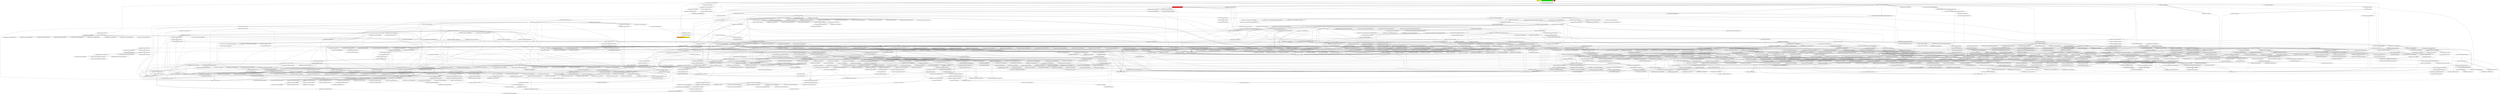 digraph enhanced {
	"ochiai" [style=striped shape=box fillcolor="yellow"];
	"d4" [style=striped shape=box fillcolor="yellow"];
	"com.google.javascript.jscomp.Compiler#1241" [style=striped shape=box fillcolor="red"];
	"com.google.javascript.rhino.Node$NodeMismatch#2147" [style=striped shape=box fillcolor="orange:yellow"];
	"real" [style=striped shape=box fillcolor="red"];
	"com.google.javascript.jscomp.IntegrationTest#2103" [style=striped shape=box fillcolor="green"];
	"com.google.common.collect.RegularImmutableMap$NonTerminalEntry#116" -> "com.google.common.collect.ImmutableEntry#34";
	"com.google.common.collect.RegularImmutableMap$TerminalEntry#134" -> "com.google.common.collect.ImmutableEntry#34";
	"com.google.common.collect.Maps#612" -> "com.google.common.collect.ImmutableEntry#34";
	"com.google.common.collect.RegularImmutableMap#98" -> "com.google.common.collect.RegularImmutableMap$NonTerminalEntry#116";
	"com.google.javascript.rhino.head.ast.AstNode#240" -> "com.google.javascript.rhino.head.ast.AstNode#203";
	"com.google.javascript.rhino.Node#1030" -> "com.google.javascript.rhino.Node#1030";
	"com.google.javascript.rhino.Node#1025" -> "com.google.javascript.rhino.Node#1030";
	"com.google.javascript.rhino.JSDocInfoBuilder#963" -> "com.google.javascript.rhino.JSDocInfo#1128";
	"com.google.javascript.rhino.head.ast.InfixExpression#85" -> "com.google.javascript.rhino.head.ast.InfixExpression#92";
	"com.google.javascript.jscomp.Normalize$PropagateConstantAnnotationsOverVars#232" -> "com.google.javascript.jscomp.NodeTraversal#222";
	"com.google.javascript.jscomp.Normalize#122" -> "com.google.javascript.jscomp.NodeTraversal#222";
	"com.google.javascript.jscomp.NodeTraversal#454" -> "com.google.javascript.jscomp.NodeTraversal#222";
	"com.google.javascript.rhino.JSDocInfoBuilder#963" -> "com.google.javascript.rhino.JSDocInfo#995";
	"com.google.javascript.rhino.jstype.JSTypeRegistry#245" -> "com.google.javascript.rhino.jstype.BooleanType#53" [style=bold];
	"com.google.javascript.rhino.jstype.FunctionType#363" -> "com.google.javascript.rhino.jstype.PrototypeObjectType#106";
	"com.google.javascript.rhino.head.Parser#332" -> "com.google.javascript.rhino.head.TokenStream#318" [style=bold];
	"com.google.javascript.rhino.head.Context#415" -> "com.google.javascript.rhino.head.ContextFactory#502" [style=bold];
	"com.google.javascript.rhino.head.ast.FunctionCall#109" -> "com.google.javascript.rhino.head.ast.FunctionCall#126";
	"com.google.javascript.rhino.head.Parser#551" -> "com.google.javascript.rhino.head.ast.AstRoot#70" [style=bold];
	"com.google.javascript.rhino.Node#1030" -> "com.google.javascript.rhino.Node#936";
	"com.google.javascript.rhino.head.Parser#279" -> "com.google.javascript.rhino.head.TokenStream#1533" [style=bold];
	"com.google.javascript.rhino.JSDocInfoBuilder#102" -> "com.google.javascript.rhino.JSDocInfoBuilder#93" [style=bold];
	"com.google.javascript.rhino.jstype.JSTypeRegistry#245" -> "com.google.javascript.rhino.jstype.AllType#53" [style=bold];
	"com.google.javascript.rhino.head.ast.Scope#222" -> "com.google.javascript.rhino.head.ast.Symbol#97" [style=bold];
	"com.google.javascript.jscomp.CodePrinter$CompactCodePrinter#402" -> "com.google.javascript.jscomp.CodePrinter$CompactCodePrinter#434" [style=bold];
	"com.google.javascript.jscomp.Normalize$FindExposeAnnotations#168" -> "com.google.javascript.rhino.Node#2355";
	"com.google.javascript.jscomp.parsing.IRFactory$TransformDispatcher#390" -> "com.google.javascript.jscomp.parsing.IRFactory$TransformDispatcher#390";
	"com.google.javascript.jscomp.parsing.TypeSafeDispatcher#121" -> "com.google.javascript.jscomp.parsing.IRFactory$TransformDispatcher#390";
	"com.google.javascript.jscomp.parsing.IRFactory#137" -> "com.google.javascript.jscomp.parsing.IRFactory$TransformDispatcher#390";
	"com.google.javascript.rhino.head.CompilerEnvirons#67" -> "com.google.javascript.rhino.head.Context#1847" [style=bold];
	"com.google.javascript.rhino.head.ast.PropertyGet#76" -> "com.google.javascript.rhino.head.ast.InfixExpression#85";
	"com.google.javascript.rhino.head.ast.Assignment#68" -> "com.google.javascript.rhino.head.ast.InfixExpression#85";
	"com.google.javascript.jscomp.SourceFile$Preloaded#422" -> "com.google.javascript.jscomp.SourceFile#81";
	"com.google.javascript.jscomp.parsing.IRFactory$TransformDispatcher#390" -> "com.google.javascript.jscomp.parsing.IRFactory$TransformDispatcher#393";
	"com.google.javascript.jscomp.CodeGenerator#86" -> "com.google.javascript.rhino.Node#2351";
	"com.google.javascript.jscomp.Normalize$NormalizeStatements#415" -> "com.google.javascript.rhino.Node#2351";
	"com.google.javascript.jscomp.parsing.IRFactory$TransformDispatcher#411" -> "com.google.javascript.rhino.Node#2351";
	"com.google.javascript.jscomp.parsing.IRFactory$TransformDispatcher#488" -> "com.google.javascript.rhino.Node#2351";
	"com.google.javascript.jscomp.Normalize$FindExposeAnnotations#164" -> "com.google.javascript.jscomp.Normalize$FindExposeAnnotations#164";
	"com.google.javascript.jscomp.Normalize#122" -> "com.google.javascript.jscomp.Normalize$FindExposeAnnotations#164";
	"com.google.javascript.jscomp.Compiler#1753" -> "com.google.javascript.jscomp.CodePrinter$Builder#564";
	"com.google.common.collect.RegularImmutableMap#48" -> "com.google.common.collect.RegularImmutableMap$NonTerminalEntry#121";
	"com.google.common.collect.RegularImmutableMap#143" -> "com.google.common.collect.RegularImmutableMap$NonTerminalEntry#121";
	"com.google.javascript.jscomp.Normalize#693" -> "com.google.javascript.jscomp.NodeTraversal#230";
	"com.google.javascript.jscomp.NodeTraversal#222" -> "com.google.javascript.jscomp.NodeTraversal#230";
	"com.google.javascript.jscomp.ClosureCodingConvention#54" -> "com.google.common.collect.ImmutableSet#337";
	"com.google.javascript.jscomp.parsing.IRFactory#387" -> "com.google.javascript.jscomp.parsing.TypeSafeDispatcher#121" [style=bold];
	"com.google.javascript.rhino.head.TokenStream#1545" -> "com.google.javascript.rhino.head.TokenStream#1549" [style=bold];
	"com.google.javascript.rhino.head.TokenStream#318" -> "com.google.javascript.rhino.head.TokenStream#1307";
	"com.google.javascript.rhino.head.TokenStream#1300" -> "com.google.javascript.rhino.head.TokenStream#1307";
	"com.google.javascript.rhino.head.Parser#3428" -> "com.google.javascript.rhino.head.TokenStream#302" [style=bold];
	"com.google.javascript.jscomp.NodeTraversal#478" -> "com.google.javascript.jscomp.NodeTraversal#478";
	"com.google.javascript.jscomp.NodeTraversal#511" -> "com.google.javascript.jscomp.NodeTraversal#478";
	"com.google.javascript.jscomp.NodeTraversal#289" -> "com.google.javascript.jscomp.NodeTraversal#478";
	"com.google.javascript.jscomp.NodeTraversal#273" -> "com.google.javascript.jscomp.NodeTraversal#478";
	"com.google.javascript.rhino.head.TokenStream#318" -> "com.google.javascript.rhino.head.TokenStream#1545";
	"com.google.javascript.jscomp.Scope#621" -> "com.google.javascript.jscomp.Scope#614";
	"com.google.common.collect.HashMultiset#34" -> "com.google.common.collect.AbstractMapBasedMultiset#228";
	"com.google.javascript.rhino.head.Parser#940" -> "com.google.javascript.rhino.head.Parser#980" [style=bold];
	"com.google.javascript.jscomp.parsing.IRFactory$TransformDispatcher#390" -> "com.google.javascript.rhino.head.ast.FunctionNode#221";
	"com.google.common.collect.HashMultiset#72" -> "com.google.common.collect.AbstractMapBasedMultiset#62";
	"com.google.javascript.rhino.head.TokenStream#318" -> "com.google.javascript.rhino.head.TokenStream#1300";
	"com.google.javascript.rhino.Node#1016" -> "com.google.javascript.rhino.Node#1025" [style=bold];
	"com.google.javascript.jscomp.CodePrinter#691" -> "com.google.javascript.jscomp.CodePrinter$CompactCodePrinter#402";
	"com.google.javascript.jscomp.Compiler#1753" -> "com.google.javascript.jscomp.CodePrinter$Builder#573";
	"com.google.javascript.rhino.head.Parser#781" -> "com.google.javascript.rhino.head.Parser#717";
	"com.google.javascript.jscomp.NodeUtil#3012" -> "com.google.javascript.rhino.Node#2383";
	"com.google.javascript.jscomp.CodeGenerator#86" -> "com.google.javascript.rhino.Node#2383";
	"com.google.javascript.jscomp.NodeUtil#1523" -> "com.google.javascript.rhino.Node#2383";
	"com.google.javascript.jscomp.Denormalize#68" -> "com.google.javascript.rhino.Node#2383";
	"com.google.javascript.jscomp.Normalize$NormalizeStatements#618" -> "com.google.javascript.rhino.Node#2383";
	"com.google.javascript.jscomp.parsing.ParserRunner#109" -> "com.google.javascript.rhino.head.CompilerEnvirons#129" [style=bold];
	"com.google.javascript.jscomp.Normalize#122" -> "com.google.javascript.jscomp.AbstractCompiler#183";
	"com.google.javascript.jscomp.Normalize$NormalizeStatements#382" -> "com.google.javascript.jscomp.AbstractCompiler#183";
	"com.google.javascript.rhino.JSDocInfo#1221" -> "com.google.javascript.rhino.JSDocInfo#1140";
	"com.google.javascript.jscomp.parsing.JsDocInfoParser#130" -> "com.google.javascript.rhino.JSDocInfoBuilder#79";
	"com.google.javascript.rhino.Node#943" -> "com.google.javascript.rhino.Node#953" [style=bold];
	"com.google.javascript.jscomp.SyntacticScopeCreator#234" -> "com.google.javascript.jscomp.Scope#621";
	"com.google.javascript.rhino.head.Parser#1867" -> "com.google.javascript.rhino.head.ast.VariableDeclaration#115" [style=bold];
	"com.google.javascript.rhino.head.TokenStream#318" -> "com.google.javascript.rhino.head.TokenStream#1312";
	"com.google.javascript.rhino.head.TokenStream#1307" -> "com.google.javascript.rhino.head.TokenStream#1312";
	"com.google.javascript.rhino.head.Parser#2509" -> "com.google.javascript.rhino.head.ast.FunctionCall#146";
	"com.google.javascript.rhino.head.TokenStream#1560" -> "com.google.javascript.rhino.head.TokenStream#1556" [style=bold];
	"com.google.javascript.rhino.jstype.JSTypeRegistry#245" -> "com.google.javascript.rhino.jstype.StringType#53" [style=bold];
	"com.google.javascript.rhino.head.ast.ScriptNode#278" -> "com.google.javascript.rhino.head.ast.Symbol#77" [style=bold];
	"com.google.javascript.jscomp.parsing.Config#90" -> "com.google.common.collect.ImmutableMap#318";
	"com.google.common.collect.RegularImmutableMap#48" -> "com.google.common.collect.ImmutableEntry#44";
	"com.google.common.collect.RegularImmutableMap#143" -> "com.google.common.collect.ImmutableEntry#44";
	"com.google.javascript.jscomp.SuppressDocWarningsGuard#40" -> "com.google.common.collect.ImmutableEntry#44";
	"com.google.common.collect.ImmutableMap$Builder#189" -> "com.google.common.collect.ImmutableEntry#44";
	"com.google.javascript.jscomp.Compiler#1753" -> "com.google.javascript.jscomp.CodePrinter$Builder#582";
	"com.google.javascript.rhino.jstype.JSTypeRegistry#967" -> "com.google.javascript.rhino.jstype.AllType#58" [style=bold];
	"com.google.common.collect.RegularImmutableMap#48" -> "com.google.common.collect.ImmutableEntry#40";
	"com.google.common.collect.RegularImmutableMap#143" -> "com.google.common.collect.ImmutableEntry#40";
	"com.google.javascript.jscomp.SuppressDocWarningsGuard#40" -> "com.google.common.collect.ImmutableEntry#40";
	"com.google.common.collect.ImmutableMap$Builder#189" -> "com.google.common.collect.ImmutableEntry#40";
	"com.google.javascript.jscomp.CreateSyntheticBlocks#79" -> "com.google.javascript.jscomp.NodeTraversal#454";
	"com.google.javascript.jscomp.Normalize#122" -> "com.google.javascript.jscomp.NodeTraversal#454";
	"com.google.javascript.jscomp.PrepareAst#58" -> "com.google.javascript.jscomp.NodeTraversal#454";
	"com.google.javascript.jscomp.Denormalize#48" -> "com.google.javascript.jscomp.NodeTraversal#454";
	"com.google.javascript.jscomp.MakeDeclaredNamesUnique$ContextualRenameInverter#280" -> "com.google.javascript.jscomp.NodeTraversal#454";
	"com.google.javascript.rhino.JSDocInfoBuilder#102" -> "com.google.javascript.rhino.JSDocInfo#1390";
	"com.google.javascript.rhino.head.Parser#980" -> "com.google.javascript.rhino.head.Parser#1801";
	"com.google.javascript.rhino.Node#936" -> "com.google.javascript.rhino.Node#943";
	"com.google.javascript.rhino.jstype.PrototypeObjectType#106" -> "com.google.javascript.rhino.jstype.PrototypeObjectType#115";
	"com.google.javascript.rhino.jstype.JSTypeRegistry#245" -> "com.google.javascript.rhino.jstype.PrototypeObjectType#115";
	"com.google.javascript.rhino.jstype.InstanceObjectType#60" -> "com.google.javascript.rhino.jstype.PrototypeObjectType#115";
	"com.google.javascript.rhino.jstype.FunctionType#314" -> "com.google.javascript.rhino.jstype.PrototypeObjectType#115";
	"com.google.javascript.rhino.jstype.FunctionType#135" -> "com.google.javascript.rhino.jstype.PrototypeObjectType#115";
	"com.google.javascript.rhino.JSDocInfoBuilder#702" -> "com.google.javascript.rhino.JSDocInfo#515";
	"com.google.javascript.rhino.JSDocInfoBuilder#963" -> "com.google.javascript.rhino.JSDocInfo#515";
	"com.google.javascript.jscomp.Compiler#414" -> "com.google.javascript.jscomp.JSModule#205";
	"com.google.javascript.jscomp.Compiler#436" -> "com.google.javascript.jscomp.JSModule#205";
	"com.google.javascript.jscomp.Compiler#460" -> "com.google.javascript.jscomp.JSModule#205";
	"com.google.javascript.jscomp.CodeGenerator#86" -> "com.google.javascript.jscomp.CodePrinter$MappedCodePrinter#91" [style=bold];
	"com.google.javascript.rhino.jstype.PrototypeObjectType#445" -> "com.google.javascript.rhino.jstype.JSType#1078";
	"com.google.javascript.rhino.jstype.JSType#1052" -> "com.google.javascript.rhino.jstype.JSType#1078";
	"com.google.javascript.jscomp.parsing.JsDocInfoParser#189" -> "com.google.javascript.rhino.JSDocInfoBuilder#85" [style=bold];
	"com.google.common.collect.ImmutableSet#337" -> "com.google.common.collect.ImmutableSet#350" [style=bold];
	"com.google.common.collect.HashMultiset#34" -> "com.google.common.collect.AbstractMapBasedMultiset#209";
	"com.google.javascript.jscomp.JSModuleGraph#84" -> "com.google.common.collect.Sets#210";
	"com.google.javascript.rhino.head.Parser#332" -> "com.google.javascript.rhino.head.TokenStream#1560";
	"com.google.javascript.rhino.head.ast.Symbol#68" -> "com.google.javascript.rhino.head.ast.Symbol#84" [style=bold];
	"com.google.javascript.jscomp.parsing.ParserRunner#109" -> "com.google.javascript.rhino.head.CompilerEnvirons#143" [style=bold];
	"com.google.javascript.rhino.head.ast.ScriptNode#85" -> "com.google.javascript.rhino.head.ast.Scope#73" [style=bold];
	"com.google.common.collect.RegularImmutableMap#48" -> "com.google.common.collect.RegularImmutableMap$TerminalEntry#138";
	"com.google.common.collect.RegularImmutableMap#143" -> "com.google.common.collect.RegularImmutableMap$TerminalEntry#138";
	"com.google.javascript.jscomp.parsing.Config#90" -> "com.google.common.collect.ImmutableMap$Builder#207" [style=bold];
	"com.google.javascript.jscomp.NodeTraversal#478" -> "com.google.javascript.jscomp.Denormalize#53";
	"com.google.common.collect.HashMultiset#34" -> "com.google.common.collect.AbstractMapBasedMultiset#87";
	"com.google.common.collect.RegularImmutableMap#98" -> "com.google.common.collect.RegularImmutableMap$TerminalEntry#134" [style=bold];
	"com.google.javascript.jscomp.NodeTraversal#478" -> "com.google.javascript.jscomp.Denormalize#58";
	"com.google.javascript.rhino.JSDocInfoBuilder#125" -> "com.google.javascript.rhino.JSDocInfoBuilder#139";
	"com.google.common.collect.Sets#210" -> "com.google.common.collect.Collections2#341";
	"com.google.common.collect.Lists#117" -> "com.google.common.collect.Collections2#341";
	"com.google.javascript.jscomp.Compiler#1753" -> "com.google.javascript.jscomp.CompilerOptions#1400" [style=bold];
	"com.google.javascript.rhino.head.Parser#2599" -> "com.google.javascript.rhino.head.CompilerEnvirons#148";
	"com.google.javascript.rhino.head.Parser#2912" -> "com.google.javascript.rhino.head.CompilerEnvirons#148";
	"com.google.javascript.jscomp.parsing.IRFactory$TransformDispatcher#390" -> "com.google.javascript.rhino.head.ast.PropertyGet#101";
	"com.google.javascript.rhino.head.Parser#3466" -> "com.google.javascript.rhino.head.ast.PropertyGet#101";
	"com.google.javascript.jscomp.Normalize$NormalizeStatements#382" -> "com.google.javascript.jscomp.Normalize$NormalizeStatements#455";
	"com.google.javascript.rhino.jstype.JSType#1211" -> "com.google.javascript.rhino.jstype.BooleanType#103";
	"com.google.javascript.jscomp.Tracer#235" -> "com.google.javascript.jscomp.Tracer#959";
	"com.google.javascript.jscomp.Tracer#408" -> "com.google.javascript.jscomp.Tracer#959";
	"com.google.javascript.jscomp.ClosureCodingConvention#54" -> "com.google.common.collect.Iterators$1#63";
	"com.google.javascript.rhino.jstype.ObjectType#508" -> "com.google.common.collect.Iterators$1#63";
	"com.google.javascript.jscomp.parsing.ParserRunner#109" -> "com.google.javascript.rhino.head.Context#390" [style=bold];
	"com.google.javascript.jscomp.CodeConsumer#154" -> "com.google.javascript.jscomp.CodePrinter$CompactCodePrinter#465";
	"com.google.javascript.rhino.head.CompilerEnvirons#67" -> "com.google.javascript.rhino.head.CompilerEnvirons#97";
	"com.google.common.collect.AbstractMultiset$EntrySet#177" -> "com.google.common.collect.AbstractMapBasedMultiset#92" [style=bold];
	"com.google.javascript.jscomp.parsing.IRFactory#81" -> "com.google.javascript.jscomp.parsing.IRFactory#1149";
	"com.google.javascript.jscomp.IntegrationTestCase#197" -> "com.google.javascript.jscomp.Denormalize#42";
	"com.google.javascript.rhino.jstype.BooleanType#103" -> "com.google.javascript.rhino.jstype.BooleanType#108" [style=bold];
	"com.google.javascript.rhino.head.ScriptRuntime$DefaultMessageProvider#3675" -> "com.google.javascript.rhino.head.Context#376" [style=bold];
	"com.google.javascript.jscomp.Compiler#1241" -> "com.google.javascript.jscomp.Compiler#2097";
	"com.google.javascript.jscomp.Compiler#569" -> "com.google.javascript.jscomp.Compiler#2097";
	"com.google.common.collect.RegularImmutableMap$EntrySet#202" -> "com.google.common.collect.RegularImmutableMap#36";
	"com.google.javascript.jscomp.IntegrationTestCase#197" -> "com.google.javascript.jscomp.Denormalize#48";
	"com.google.javascript.jscomp.SuppressDocWarningsGuard#40" -> "com.google.common.collect.RegularImmutableMap#35";
	"com.google.common.collect.RegularImmutableMap#35" -> "com.google.common.collect.RegularImmutableMap#35";
	"com.google.common.collect.ImmutableMap$Builder#189" -> "com.google.common.collect.RegularImmutableMap#35";
	"com.google.javascript.jscomp.parsing.JsDocInfoParser#2329" -> "com.google.javascript.rhino.JSDocInfoBuilder#125";
	"com.google.javascript.rhino.jstype.FunctionParamBuilder#95" -> "com.google.javascript.rhino.jstype.JSTypeRegistry#967";
	"com.google.javascript.rhino.jstype.FunctionParamBuilder#80" -> "com.google.javascript.rhino.jstype.JSTypeRegistry#967";
	"com.google.javascript.jscomp.parsing.JsDocInfoParser#130" -> "com.google.javascript.rhino.JSDocInfoBuilder#69";
	"com.google.javascript.rhino.jstype.ObjectType#508" -> "com.google.javascript.rhino.jstype.PrototypeObjectType#535";
	"com.google.javascript.jscomp.SyntacticScopeCreator#69" -> "com.google.javascript.jscomp.Scope#411";
	"com.google.javascript.rhino.head.Parser#1867" -> "com.google.javascript.rhino.head.ast.VariableDeclaration#104";
	"com.google.javascript.jscomp.ComposeWarningsGuard$GuardComparator#52" -> "com.google.javascript.jscomp.ComposeWarningsGuard$GuardComparator#63";
	"com.google.javascript.rhino.head.Parser#551" -> "com.google.javascript.rhino.head.Parser#781";
	"com.google.javascript.rhino.head.Parser#2808" -> "com.google.javascript.rhino.head.Parser#781";
	"com.google.javascript.rhino.jstype.UnionType#82" -> "com.google.common.collect.RegularImmutableList#170" [style=bold];
	"com.google.javascript.rhino.head.Parser#1987" -> "com.google.javascript.rhino.head.ast.Symbol#68" [style=bold];
	"com.google.javascript.rhino.head.Parser#332" -> "com.google.javascript.rhino.head.Parser#302";
	"com.google.javascript.rhino.head.Parser#2414" -> "com.google.javascript.rhino.head.Parser#2071";
	"com.google.javascript.rhino.head.Parser#2053" -> "com.google.javascript.rhino.head.Parser#2071";
	"com.google.javascript.rhino.head.Parser#2071" -> "com.google.javascript.rhino.head.Parser#2071";
	"com.google.javascript.rhino.head.Parser#1867" -> "com.google.javascript.rhino.head.Parser#2071";
	"com.google.javascript.rhino.JSDocInfoBuilder#102" -> "com.google.javascript.rhino.JSDocInfo#571";
	"com.google.javascript.jscomp.Compiler#2097" -> "com.google.javascript.jscomp.Compiler#2084";
	"com.google.javascript.jscomp.JsAst#85" -> "com.google.javascript.jscomp.Compiler#2084";
	"com.google.javascript.jscomp.NodeUtil#3012" -> "com.google.javascript.rhino.Node#2183";
	"com.google.javascript.jscomp.NodeUtil#1550" -> "com.google.javascript.rhino.Node#2183";
	"com.google.javascript.jscomp.NodeUtil#2821" -> "com.google.javascript.rhino.Node#2183";
	"com.google.javascript.jscomp.parsing.IRFactory#171" -> "com.google.javascript.rhino.Node#1095";
	"com.google.javascript.jscomp.parsing.JsDocInfoParser#2209" -> "com.google.javascript.rhino.Node#1095";
	"com.google.javascript.jscomp.JsAst#85" -> "com.google.javascript.rhino.Node#1095";
	"com.google.javascript.rhino.JSDocInfoBuilder#125" -> "com.google.javascript.rhino.JSDocInfo#333";
	"com.google.javascript.rhino.JSDocInfoBuilder#69" -> "com.google.javascript.rhino.JSDocInfo#333";
	"com.google.javascript.jscomp.PrepareAst$PrepareAnnotations#186" -> "com.google.javascript.rhino.JSDocInfo#579";
	"com.google.javascript.rhino.JSDocInfoBuilder#963" -> "com.google.javascript.rhino.JSDocInfo#1184";
	"com.google.javascript.rhino.head.Parser#2509" -> "com.google.javascript.rhino.head.ast.FunctionCall#109";
	"com.google.javascript.jscomp.parsing.IRFactory$TransformDispatcher#390" -> "com.google.javascript.rhino.head.ast.FunctionCall#100";
	"com.google.javascript.jscomp.ComposeWarningsGuard$GuardComparator#52" -> "com.google.javascript.jscomp.ComposeWarningsGuard$GuardComparator#57" [style=bold];
	"com.google.javascript.rhino.IR#443" -> "com.google.javascript.rhino.Node#513";
	"com.google.javascript.jscomp.ComposeWarningsGuard#79" -> "com.google.javascript.jscomp.ComposeWarningsGuard$GuardComparator#52";
	"com.google.javascript.jscomp.ComposeWarningsGuard#88" -> "com.google.javascript.jscomp.ComposeWarningsGuard$GuardComparator#52";
	"com.google.javascript.jscomp.CodePrinter$CompactCodePrinter#434" -> "com.google.javascript.jscomp.CodePrinter$MappedCodePrinter#60";
	"com.google.javascript.jscomp.parsing.IRFactory#1352" -> "com.google.javascript.rhino.Node#517";
	"com.google.javascript.rhino.jstype.FunctionParamBuilder#135" -> "com.google.javascript.rhino.Node#517";
	"com.google.javascript.jscomp.NodeTraversal#478" -> "com.google.javascript.jscomp.Normalize$FindExposeAnnotations#168";
	"com.google.javascript.jscomp.parsing.ParserRunner#109" -> "com.google.javascript.rhino.head.Parser#512";
	"com.google.javascript.jscomp.CodeConsumer#154" -> "com.google.javascript.jscomp.CodePrinter$CompactCodePrinter#444";
	"com.google.javascript.jscomp.CodeConsumer#182" -> "com.google.javascript.jscomp.CodePrinter$CompactCodePrinter#444";
	"com.google.common.collect.Multisets#829" -> "com.google.common.collect.AbstractMapBasedMultiset$1#99" [style=bold];
	"com.google.javascript.jscomp.NodeUtil#3012" -> "com.google.javascript.rhino.Node#2175";
	"com.google.javascript.jscomp.Compiler#2084" -> "com.google.javascript.jscomp.Compiler#2072";
	"com.google.javascript.jscomp.RhinoErrorReporter#70" -> "com.google.common.collect.ImmutableMap#106" [style=bold];
	"com.google.javascript.jscomp.Denormalize#58" -> "com.google.javascript.jscomp.Denormalize#68" [style=bold];
	"com.google.common.collect.AbstractMapBasedMultiset#92" -> "com.google.common.collect.AbstractMapBasedMultiset$1#94" [style=bold];
	"com.google.javascript.rhino.jstype.JSTypeRegistry#245" -> "com.google.javascript.rhino.jstype.ErrorFunctionType#51" [style=bold];
	"com.google.javascript.rhino.JSDocInfoBuilder#991" -> "com.google.javascript.rhino.JSDocInfo#563";
	"com.google.javascript.rhino.JSDocInfoBuilder#882" -> "com.google.javascript.rhino.JSDocInfo#563";
	"com.google.javascript.jscomp.parsing.IRFactory#181" -> "com.google.javascript.rhino.head.ast.AstRoot#78";
	"com.google.javascript.jscomp.parsing.JsDocInfoParser#2321" -> "com.google.javascript.rhino.JSDocInfoBuilder#102" [style=bold];
	"com.google.javascript.rhino.jstype.PrototypeObjectType#445" -> "com.google.javascript.rhino.jstype.JSType#607";
	"com.google.javascript.rhino.jstype.ObjectType#557" -> "com.google.javascript.rhino.jstype.JSType#607";
	"com.google.javascript.jscomp.NodeTraversal#478" -> "com.google.javascript.jscomp.NodeTraversal#654";
	"com.google.javascript.rhino.head.ast.ExpressionStatement#122" -> "com.google.javascript.rhino.head.ast.AstNode#616";
	"com.google.javascript.jscomp.parsing.IRFactory$TransformDispatcher#390" -> "com.google.javascript.rhino.head.ast.AstNode#616";
	"com.google.javascript.rhino.head.ast.InfixExpression#92" -> "com.google.javascript.rhino.head.ast.AstNode#616";
	"com.google.javascript.jscomp.parsing.IRFactory#324" -> "com.google.javascript.rhino.head.ast.AstNode#616";
	"com.google.javascript.jscomp.parsing.IRFactory$TransformDispatcher#723" -> "com.google.javascript.rhino.head.ast.AstNode#616";
	"com.google.javascript.jscomp.parsing.IRFactory#348" -> "com.google.javascript.rhino.head.ast.AstNode#616";
	"com.google.javascript.jscomp.parsing.IRFactory#81" -> "com.google.javascript.jscomp.parsing.IRFactory#1352";
	"com.google.javascript.jscomp.CodePrinter#35" -> "com.google.javascript.jscomp.CodePrinter#691" [style=bold];
	"com.google.javascript.jscomp.Compiler#1039" -> "com.google.javascript.rhino.InputId#61";
	"com.google.javascript.jscomp.Compiler#1004" -> "com.google.javascript.rhino.InputId#61";
	"com.google.common.collect.ImmutableMap#106" -> "com.google.common.collect.ImmutableMap#139";
	"com.google.common.collect.ImmutableMap$Builder#178" -> "com.google.common.collect.ImmutableMap#139";
	"com.google.common.collect.ImmutableMap#240" -> "com.google.common.collect.ImmutableMap#139";
	"com.google.javascript.jscomp.Normalize$NormalizeStatements#382" -> "com.google.javascript.jscomp.Normalize$NormalizeStatements#415";
	"com.google.javascript.jscomp.parsing.IRFactory#1348" -> "com.google.javascript.rhino.IR#443";
	"com.google.javascript.jscomp.CompilerOptions#1067" -> "com.google.javascript.jscomp.DiagnosticGroupWarningsGuard#33";
	"com.google.javascript.jscomp.SuppressDocWarningsGuard#40" -> "com.google.javascript.jscomp.DiagnosticGroupWarningsGuard#33";
	"com.google.javascript.jscomp.Compiler#247" -> "com.google.javascript.jscomp.DiagnosticGroupWarningsGuard#33";
	"com.google.javascript.jscomp.parsing.ParserRunner#109" -> "com.google.javascript.rhino.head.CompilerEnvirons#50";
	"com.google.javascript.jscomp.MakeDeclaredNamesUnique#77" -> "com.google.javascript.jscomp.NodeTraversal#624";
	"com.google.javascript.jscomp.parsing.JsDocInfoParser#1148" -> "com.google.javascript.rhino.JSDocInfoBuilder#183";
	"com.google.common.collect.ImmutableSet#145" -> "com.google.common.collect.ImmutableSet#161";
	"com.google.common.collect.ImmutableSet#350" -> "com.google.common.collect.ImmutableSet#161";
	"com.google.javascript.rhino.jstype.UnionTypeBuilder#250" -> "com.google.javascript.rhino.jstype.UnionType#82" [style=bold];
	"com.google.javascript.jscomp.parsing.IRFactory#81" -> "com.google.javascript.jscomp.parsing.IRFactory#1348";
	"com.google.javascript.jscomp.DiagnosticGroupWarningsGuard#45" -> "com.google.javascript.jscomp.DiagnosticGroup#117";
	"com.google.javascript.jscomp.PrepareAst$PrepareAnnotations#165" -> "com.google.javascript.rhino.Node#2199";
	"com.google.javascript.jscomp.CreateSyntheticBlocks$Callback#171" -> "com.google.javascript.rhino.Node#2199";
	"com.google.javascript.rhino.Node$ObjectPropListItem#320" -> "com.google.javascript.rhino.InputId#74";
	"com.google.javascript.jscomp.Compiler#351" -> "com.google.javascript.jscomp.Compiler#394" [style=bold];
	"com.google.javascript.jscomp.parsing.Config#90" -> "com.google.common.collect.ImmutableMap#128" [style=bold];
	"com.google.common.base.Joiner#168" -> "com.google.common.base.Joiner#160";
	"com.google.javascript.jscomp.DiagnosticGroup#117" -> "com.google.javascript.jscomp.DiagnosticGroup#110";
	"com.google.javascript.jscomp.parsing.IRFactory$TransformDispatcher#390" -> "com.google.javascript.rhino.Node#2191";
	"com.google.javascript.jscomp.NodeTraversal#511" -> "com.google.javascript.rhino.Node#2191";
	"com.google.javascript.jscomp.NodeUtil#1704" -> "com.google.javascript.rhino.Node#2191";
	"com.google.javascript.jscomp.IntegrationTestCase#85" -> "com.google.common.base.Joiner#168";
	"com.google.javascript.rhino.head.Parser#980" -> "com.google.javascript.rhino.head.Parser#1867";
	"com.google.javascript.jscomp.MakeDeclaredNamesUnique$ContextualRenameInverter#315" -> "com.google.javascript.jscomp.NodeTraversal#635";
	"com.google.javascript.jscomp.MakeDeclaredNamesUnique$ContextualRenameInverter#301" -> "com.google.javascript.jscomp.NodeTraversal#635";
	"com.google.javascript.jscomp.MakeDeclaredNamesUnique#100" -> "com.google.javascript.jscomp.NodeTraversal#635";
	"com.google.javascript.jscomp.MakeDeclaredNamesUnique$ContextualRenameInverter#393" -> "com.google.javascript.jscomp.NodeTraversal#635";
	"com.google.javascript.jscomp.MakeDeclaredNamesUnique#77" -> "com.google.javascript.jscomp.NodeTraversal#635";
	"com.google.javascript.jscomp.Normalize$NormalizeStatements#500" -> "com.google.javascript.jscomp.Normalize$NormalizeStatements#641";
	"com.google.javascript.jscomp.parsing.IRFactory#348" -> "com.google.javascript.jscomp.parsing.JsDocTokenStream#45";
	"com.google.javascript.rhino.head.Parser#2071" -> "com.google.javascript.rhino.head.ast.Assignment#68";
	"com.google.javascript.jscomp.RhinoErrorReporter#70" -> "com.google.javascript.rhino.ScriptRuntime#367";
	"com.google.javascript.jscomp.parsing.ParserRunner#109" -> "com.google.javascript.rhino.head.CompilerEnvirons#67" [style=bold];
	"com.google.javascript.jscomp.NodeUtil#3012" -> "com.google.javascript.jscomp.NodeUtil#2052";
	"com.google.javascript.jscomp.Normalize$NormalizeStatements#415" -> "com.google.javascript.jscomp.NodeUtil#2052";
	"com.google.javascript.jscomp.NodeUtil#2806" -> "com.google.javascript.jscomp.NodeUtil#2052";
	"com.google.javascript.jscomp.NodeTraversal#635" -> "com.google.javascript.jscomp.NodeTraversal#639";
	"com.google.javascript.rhino.head.ast.ExpressionStatement#122" -> "com.google.javascript.rhino.head.ast.AstNode#268";
	"com.google.javascript.rhino.head.ast.AstRoot#103" -> "com.google.javascript.rhino.head.ast.AstNode#268";
	"com.google.javascript.rhino.head.ast.FunctionNode#236" -> "com.google.javascript.rhino.head.ast.AstNode#268";
	"com.google.javascript.rhino.head.ast.VariableInitializer#110" -> "com.google.javascript.rhino.head.ast.AstNode#268";
	"com.google.javascript.rhino.head.ast.FunctionCall#89" -> "com.google.javascript.rhino.head.ast.AstNode#268";
	"com.google.javascript.rhino.head.ast.VariableDeclaration#104" -> "com.google.javascript.rhino.head.ast.AstNode#268";
	"com.google.javascript.rhino.head.ast.FunctionCall#126" -> "com.google.javascript.rhino.head.ast.AstNode#268";
	"com.google.javascript.rhino.head.Parser#551" -> "com.google.javascript.rhino.head.ast.AstNode#268";
	"com.google.javascript.rhino.head.ast.VariableInitializer#128" -> "com.google.javascript.rhino.head.ast.AstNode#268";
	"com.google.javascript.rhino.head.ast.FunctionNode#152" -> "com.google.javascript.rhino.head.ast.AstNode#268";
	"com.google.javascript.rhino.head.ast.FunctionNode#197" -> "com.google.javascript.rhino.head.ast.AstNode#268";
	"com.google.javascript.rhino.head.ast.InfixExpression#161" -> "com.google.javascript.rhino.head.ast.AstNode#268";
	"com.google.javascript.rhino.head.ast.InfixExpression#140" -> "com.google.javascript.rhino.head.ast.AstNode#268";
	"com.google.javascript.jscomp.CodeGenerator#968" -> "com.google.javascript.jscomp.CodeGenerator#1023";
	"com.google.javascript.jscomp.Compiler#351" -> "com.google.javascript.jscomp.Compiler#386" [style=bold];
	"com.google.javascript.rhino.jstype.NoType#65" -> "com.google.javascript.rhino.jstype.NoObjectType#67";
	"com.google.javascript.rhino.jstype.JSTypeRegistry#245" -> "com.google.javascript.rhino.jstype.NoObjectType#67";
	"com.google.javascript.rhino.head.Parser#2454" -> "com.google.javascript.rhino.head.Parser#2509";
	"com.google.javascript.jscomp.parsing.JsDocInfoParser#1545" -> "com.google.javascript.jscomp.parsing.JsDocInfoParser#1638";
	"com.google.common.collect.ImmutableMap$Builder#212" -> "com.google.common.collect.RegularImmutableMap#48";
	"com.google.common.collect.ImmutableMap#106" -> "com.google.common.collect.RegularImmutableMap#48";
	"com.google.common.collect.ImmutableMap#240" -> "com.google.common.collect.RegularImmutableMap#48";
	"com.google.common.collect.EmptyImmutableList#36" -> "com.google.common.collect.Iterators#80";
	"com.google.common.collect.AbstractMultiset#167" -> "com.google.common.collect.AbstractMultiset#186" [style=bold];
	"com.google.javascript.rhino.head.Parser#717" -> "com.google.javascript.rhino.head.ast.FunctionNode#272";
	"com.google.common.collect.ImmutableMap$Builder#207" -> "com.google.common.collect.ImmutableMap$Builder#212" [style=bold];
	"com.google.common.collect.Iterators#1057" -> "com.google.common.collect.Iterators$13#1057" [style=bold];
	"com.google.javascript.rhino.head.ast.AstNode#268" -> "com.google.javascript.rhino.head.ast.AstNode#252" [style=bold];
	"com.google.javascript.jscomp.parsing.JsDocInfoParser#189" -> "com.google.javascript.rhino.JSDocInfoBuilder#149";
	"com.google.javascript.rhino.head.TokenStream#318" -> "com.google.javascript.rhino.head.TokenStream#124";
	"com.google.javascript.jscomp.Scope$Var#83" -> "com.google.javascript.jscomp.Scope$Var#132" [style=bold];
	"com.google.common.collect.AbstractMultiset$EntrySet#171" -> "com.google.common.collect.Multisets$EntrySet#740" [style=bold];
	"com.google.javascript.jscomp.CodeGenerator#86" -> "com.google.javascript.jscomp.CodePrinter$MappedCodePrinter#114" [style=bold];
	"com.google.common.collect.AbstractIndexedListIterator#68" -> "com.google.common.collect.UnmodifiableListIterator#34";
	"com.google.javascript.rhino.head.ast.AstNode#212" -> "com.google.javascript.rhino.head.ast.AstNode#259";
	"com.google.javascript.jscomp.DiagnosticGroup#117" -> "com.google.common.collect.Iterators$13#1061";
	"com.google.javascript.jscomp.Compiler#394" -> "com.google.common.collect.Iterators$13#1061";
	"com.google.javascript.jscomp.CompilerInput#88" -> "com.google.javascript.jscomp.JsAst#43";
	"com.google.javascript.jscomp.DiagnosticGroup#117" -> "com.google.common.collect.Iterators$13#1065";
	"com.google.javascript.jscomp.Compiler#394" -> "com.google.common.collect.Iterators$13#1065";
	"com.google.javascript.jscomp.LightweightMessageFormatter#50" -> "com.google.javascript.jscomp.AbstractMessageFormatter#32";
	"com.google.javascript.rhino.head.ast.InfixExpression#92" -> "com.google.javascript.rhino.head.ast.AstNode#240";
	"com.google.javascript.rhino.head.CompilerEnvirons#67" -> "com.google.javascript.rhino.head.Context#1818" [style=bold];
	"com.google.javascript.jscomp.CodeGenerator#86" -> "com.google.javascript.jscomp.NodeUtil#1169";
	"com.google.javascript.jscomp.CodeGenerator#884" -> "com.google.javascript.jscomp.NodeUtil#1169";
	"com.google.javascript.rhino.head.Parser#781" -> "com.google.javascript.rhino.head.ast.FunctionNode#258";
	"com.google.javascript.jscomp.ErrorFormat$2#38" -> "com.google.javascript.jscomp.AbstractMessageFormatter#37";
	"com.google.javascript.jscomp.Normalize$NormalizeStatements#500" -> "com.google.javascript.jscomp.Normalize$NormalizeStatements#618" [style=bold];
	"com.google.common.collect.ImmutableSet$ArrayImmutableSet#397" -> "com.google.common.collect.ImmutableSet#365";
	"com.google.javascript.jscomp.IntegrationTest#2194" -> "com.google.javascript.jscomp.GoogleCodingConvention#44";
	"com.google.javascript.jscomp.CodeGenerator#86" -> "com.google.javascript.jscomp.CodeGenerator#896";
	"com.google.javascript.jscomp.parsing.JsDocInfoParser#189" -> "com.google.javascript.jscomp.parsing.JsDocInfoParser#2308";
	"com.google.javascript.jscomp.parsing.JsDocInfoParser#1545" -> "com.google.javascript.jscomp.parsing.JsDocInfoParser#2308";
	"com.google.common.collect.AbstractIndexedListIterator#68" -> "com.google.common.base.Preconditions#330";
	"com.google.javascript.jscomp.GoogleCodingConvention#44" -> "com.google.javascript.jscomp.GoogleCodingConvention#49" [style=bold];
	"com.google.javascript.jscomp.CompilerInput#116" -> "com.google.javascript.jscomp.JsAst#51";
	"com.google.javascript.jscomp.parsing.IRFactory$TransformDispatcher#390" -> "com.google.javascript.rhino.head.ast.FunctionNode#251";
	"com.google.javascript.jscomp.Compiler#1241" -> "com.google.javascript.jscomp.CompilerInput#116";
	"com.google.javascript.jscomp.Compiler#1410" -> "com.google.javascript.jscomp.CompilerInput#116";
	"com.google.javascript.jscomp.Compiler#1368" -> "com.google.javascript.jscomp.CompilerInput#116";
	"com.google.javascript.rhino.head.Parser#551" -> "com.google.javascript.rhino.head.Parser#705";
	"com.google.javascript.rhino.head.ast.ExpressionStatement#122" -> "com.google.javascript.rhino.head.ast.AstNode#472";
	"com.google.javascript.rhino.head.ast.VariableDeclaration#104" -> "com.google.javascript.rhino.head.ast.AstNode#472";
	"com.google.javascript.rhino.head.ast.AstRoot#103" -> "com.google.javascript.rhino.head.ast.AstNode#472";
	"com.google.javascript.rhino.head.ast.FunctionCall#126" -> "com.google.javascript.rhino.head.ast.AstNode#472";
	"com.google.javascript.rhino.head.ast.FunctionNode#236" -> "com.google.javascript.rhino.head.ast.AstNode#472";
	"com.google.javascript.rhino.head.ast.InfixExpression#92" -> "com.google.javascript.rhino.head.ast.AstNode#472";
	"com.google.javascript.rhino.head.ast.StringLiteral#96" -> "com.google.javascript.rhino.head.ast.AstNode#472";
	"com.google.javascript.rhino.head.ast.FunctionNode#197" -> "com.google.javascript.rhino.head.ast.AstNode#472";
	"com.google.javascript.rhino.head.ast.FunctionCall#89" -> "com.google.javascript.rhino.head.ast.AstNode#472";
	"com.google.javascript.rhino.head.ast.InfixExpression#161" -> "com.google.javascript.rhino.head.ast.AstNode#472";
	"com.google.javascript.rhino.head.ast.InfixExpression#140" -> "com.google.javascript.rhino.head.ast.AstNode#472";
	"com.google.javascript.rhino.head.ast.Name#101" -> "com.google.javascript.rhino.head.ast.AstNode#472";
	"com.google.javascript.rhino.head.Parser#1090" -> "com.google.javascript.rhino.head.ast.AstNode#232";
	"com.google.javascript.rhino.head.ast.AstNode#240" -> "com.google.javascript.rhino.head.ast.AstNode#232";
	"com.google.javascript.rhino.head.ast.Name#84" -> "com.google.javascript.rhino.head.ast.AstNode#232";
	"com.google.javascript.rhino.head.ast.FunctionNode#236" -> "com.google.javascript.rhino.head.ast.AstNode#232";
	"com.google.javascript.rhino.head.Parser#781" -> "com.google.javascript.rhino.head.ast.AstNode#232";
	"com.google.javascript.rhino.head.Parser#551" -> "com.google.javascript.rhino.head.ast.AstNode#232";
	"com.google.javascript.rhino.head.Parser#2509" -> "com.google.javascript.rhino.head.ast.AstNode#232";
	"com.google.javascript.rhino.head.ast.Name#101" -> "com.google.javascript.rhino.head.ast.AstNode#232";
	"com.google.javascript.rhino.head.Parser#1867" -> "com.google.javascript.rhino.head.ast.AstNode#232";
	"com.google.javascript.rhino.head.Parser#635" -> "com.google.javascript.rhino.head.ast.AstNode#232";
	"com.google.javascript.rhino.jstype.JSTypeRegistry#235" -> "com.google.javascript.rhino.jstype.JSTypeRegistry#564" [style=bold];
	"com.google.common.base.Joiner#160" -> "com.google.common.base.Joiner#129" [style=bold];
	"com.google.javascript.jscomp.Compiler#569" -> "com.google.javascript.jscomp.Compiler#351";
	"com.google.javascript.jscomp.Compiler#327" -> "com.google.javascript.jscomp.Compiler#351";
	"com.google.javascript.rhino.JSDocInfoBuilder#139" -> "com.google.javascript.rhino.JSDocInfo#941";
	"com.google.javascript.rhino.head.Parser#2808" -> "com.google.javascript.rhino.head.Parser#2912";
	"com.google.javascript.rhino.head.Parser#551" -> "com.google.javascript.rhino.head.Node#280";
	"com.google.javascript.jscomp.CompilerInput#65" -> "com.google.javascript.jscomp.JsAst#69" [style=bold];
	"com.google.javascript.rhino.jstype.JSType#1211" -> "com.google.javascript.rhino.jstype.VoidType#96";
	"com.google.javascript.rhino.jstype.FunctionParamBuilder#80" -> "com.google.javascript.rhino.Node#1907" [style=bold];
	"com.google.javascript.jscomp.CodeGenerator#86" -> "com.google.javascript.jscomp.CodeGenerator#884";
	"com.google.javascript.jscomp.CodeGenerator#905" -> "com.google.javascript.jscomp.CodeGenerator#884";
	"com.google.javascript.jscomp.parsing.IRFactory#293" -> "com.google.javascript.jscomp.parsing.IRFactory#324";
	"com.google.javascript.jscomp.parsing.IRFactory#283" -> "com.google.javascript.jscomp.parsing.IRFactory#324";
	"com.google.javascript.rhino.jstype.UnionTypeBuilder#124" -> "com.google.javascript.rhino.jstype.JSType#1052";
	"com.google.javascript.rhino.head.Parser#551" -> "com.google.javascript.rhino.head.Parser#940";
	"com.google.javascript.jscomp.Compiler#1241" -> "com.google.javascript.jscomp.DependencyOptions#120";
	"com.google.javascript.jscomp.Compiler#1368" -> "com.google.javascript.jscomp.DependencyOptions#120";
	"com.google.javascript.rhino.JSDocInfo#1084" -> "com.google.javascript.rhino.JSDocInfo#1102";
	"com.google.common.collect.RegularImmutableMap#48" -> "com.google.common.collect.RegularImmutableMap#81" [style=bold];
	"com.google.javascript.jscomp.parsing.IRFactory#81" -> "com.google.javascript.jscomp.parsing.IRFactory#1332" [style=bold];
	"com.google.javascript.rhino.head.ast.FunctionNode#236" -> "com.google.javascript.rhino.head.ast.AstNode#225";
	"com.google.javascript.rhino.head.ast.InfixExpression#92" -> "com.google.javascript.rhino.head.ast.AstNode#225";
	"com.google.javascript.rhino.head.Parser#275" -> "com.google.javascript.rhino.head.ast.AstNode#225";
	"com.google.javascript.rhino.head.ast.ExpressionStatement#91" -> "com.google.javascript.rhino.head.ast.AstNode#225";
	"com.google.javascript.rhino.head.Parser#781" -> "com.google.javascript.rhino.head.ast.FunctionNode#236";
	"com.google.javascript.jscomp.Compiler#1039" -> "com.google.javascript.jscomp.CompilerInput#147";
	"com.google.javascript.jscomp.Compiler#569" -> "com.google.javascript.jscomp.Compiler#585";
	"com.google.javascript.jscomp.ComposeWarningsGuard#127" -> "com.google.javascript.jscomp.DiagnosticGroupWarningsGuard#50";
	"com.google.javascript.jscomp.ComposeWarningsGuard#150" -> "com.google.javascript.jscomp.DiagnosticGroupWarningsGuard#50";
	"com.google.javascript.jscomp.ClosureCodingConvention#54" -> "com.google.common.collect.ImmutableSet#145" [style=bold];
	"com.google.common.base.Preconditions#330" -> "com.google.common.base.Preconditions#350" [style=bold];
	"com.google.javascript.rhino.jstype.StringType#92" -> "com.google.javascript.rhino.jstype.StringType#97" [style=bold];
	"com.google.common.collect.RegularImmutableMap#81" -> "com.google.common.base.Preconditions#114";
	"com.google.common.collect.Multisets#837" -> "com.google.common.base.Preconditions#114";
	"com.google.common.collect.RegularImmutableMap#48" -> "com.google.common.base.Preconditions#114";
	"com.google.common.collect.AbstractMapBasedMultiset#228" -> "com.google.common.base.Preconditions#114";
	"com.google.javascript.rhino.head.Parser#1867" -> "com.google.javascript.rhino.head.ast.VariableDeclaration#156";
	"com.google.javascript.jscomp.ComposeWarningsGuard#127" -> "com.google.javascript.jscomp.DiagnosticGroup#129";
	"com.google.javascript.rhino.jstype.JSType#1211" -> "com.google.javascript.rhino.jstype.StringType#92";
	"com.google.javascript.jscomp.CompilerInput#72" -> "com.google.javascript.jscomp.JsAst#74";
	"com.google.javascript.jscomp.parsing.IRFactory$TransformDispatcher#390" -> "com.google.javascript.rhino.head.ast.AstNode#212";
	"com.google.javascript.jscomp.parsing.IRFactory#324" -> "com.google.javascript.rhino.head.ast.AstNode#212";
	"com.google.javascript.jscomp.parsing.IRFactory$TransformDispatcher#723" -> "com.google.javascript.rhino.head.ast.AstNode#212";
	"com.google.javascript.jscomp.parsing.IRFactory#348" -> "com.google.javascript.rhino.head.ast.AstNode#212";
	"com.google.common.collect.RegularImmutableMap#48" -> "com.google.common.collect.RegularImmutableMap#93" [style=bold];
	"com.google.javascript.jscomp.parsing.IRFactory#81" -> "com.google.javascript.jscomp.parsing.IRFactory#1340";
	"com.google.javascript.jscomp.JsAst#43" -> "com.google.javascript.rhino.InputId#51";
	"com.google.javascript.rhino.Node#513" -> "com.google.javascript.rhino.Node$StringNode#197";
	"com.google.javascript.rhino.Node#517" -> "com.google.javascript.rhino.Node$StringNode#197";
	"com.google.javascript.jscomp.NodeUtil#2806" -> "com.google.javascript.jscomp.GoogleCodingConvention#72";
	"com.google.common.collect.RegularImmutableMap#48" -> "com.google.common.collect.RegularImmutableMap#98" [style=bold];
	"com.google.javascript.rhino.JSDocInfoBuilder#419" -> "com.google.javascript.rhino.JSDocInfo#721";
	"com.google.javascript.jscomp.parsing.JsDocInfoParser#2287" -> "com.google.javascript.jscomp.parsing.JsDocTokenStream#61";
	"com.google.javascript.jscomp.ComposeWarningsGuard#127" -> "com.google.javascript.jscomp.DiagnosticGroupWarningsGuard#45";
	"com.google.javascript.jscomp.ComposeWarningsGuard#150" -> "com.google.javascript.jscomp.DiagnosticGroupWarningsGuard#45";
	"com.google.javascript.rhino.jstype.FunctionType#135" -> "com.google.javascript.rhino.jstype.PrototypeObjectType#399";
	"com.google.javascript.jscomp.Compiler#1241" -> "com.google.javascript.rhino.Node#1924";
	"com.google.javascript.jscomp.parsing.ParserRunner#109" -> "com.google.javascript.rhino.Node#1924";
	"com.google.javascript.jscomp.parsing.IRFactory#271" -> "com.google.javascript.jscomp.parsing.IRFactory#348";
	"com.google.javascript.rhino.head.ScriptRuntime#3615" -> "com.google.javascript.rhino.head.ScriptRuntime#3666";
	"com.google.javascript.rhino.InputId#74" -> "com.google.javascript.rhino.InputId#56";
	"com.google.javascript.jscomp.CompilerInput#100" -> "com.google.javascript.rhino.InputId#56";
	"com.google.javascript.jscomp.parsing.JsDocInfoParser#1638" -> "com.google.javascript.jscomp.parsing.JsDocInfoParser#1687";
	"com.google.javascript.jscomp.CodingConventions#42" -> "com.google.javascript.jscomp.CodingConventions$DefaultCodingConvention#249";
	"com.google.javascript.jscomp.CodingConventions$DefaultCodingConvention#249" -> "com.google.javascript.jscomp.CodingConventions$DefaultCodingConvention#249";
	"com.google.javascript.jscomp.parsing.IRFactory#81" -> "com.google.javascript.jscomp.parsing.IRFactory#1336";
	"com.google.javascript.jscomp.JsAst#51" -> "com.google.javascript.jscomp.JsAst#85" [style=bold];
	"com.google.javascript.jscomp.parsing.IRFactory$TransformDispatcher#390" -> "com.google.javascript.rhino.head.ast.VariableDeclaration#83";
	"com.google.javascript.rhino.jstype.NumberType#53" -> "com.google.javascript.rhino.jstype.ValueType#49";
	"com.google.javascript.rhino.jstype.VoidType#54" -> "com.google.javascript.rhino.jstype.ValueType#49";
	"com.google.javascript.rhino.jstype.StringType#53" -> "com.google.javascript.rhino.jstype.ValueType#49";
	"com.google.javascript.rhino.jstype.NullType#54" -> "com.google.javascript.rhino.jstype.ValueType#49";
	"com.google.javascript.rhino.jstype.BooleanType#53" -> "com.google.javascript.rhino.jstype.ValueType#49";
	"com.google.javascript.jscomp.PrepareAst#58" -> "com.google.javascript.jscomp.PrepareAst$PrepareAnnotations#125" [style=bold];
	"com.google.javascript.jscomp.RhinoErrorReporter#96" -> "com.google.javascript.jscomp.RhinoErrorReporter$NewRhinoErrorReporter#151" [style=bold];
	"com.google.javascript.rhino.Node#870" -> "com.google.javascript.rhino.Node$ObjectPropListItem#304" [style=bold];
	"com.google.javascript.rhino.jstype.JSTypeRegistry#203" -> "com.google.javascript.rhino.jstype.JSTypeRegistry#235" [style=bold];
	"com.google.javascript.jscomp.CompilerInput#88" -> "com.google.javascript.jscomp.CompilerInput#65" [style=bold];
	"com.google.javascript.rhino.jstype.ArrowType#69" -> "com.google.javascript.rhino.jstype.JSType#113";
	"com.google.javascript.jscomp.IntegrationTestCase#197" -> "com.google.javascript.jscomp.Compiler#202";
	"com.google.javascript.jscomp.IntegrationTestCase#185" -> "com.google.javascript.jscomp.Compiler#202";
	"com.google.javascript.jscomp.parsing.JsDocInfoParser#1734" -> "com.google.javascript.jscomp.parsing.JsDocTokenStream#232";
	"com.google.javascript.jscomp.parsing.JsDocInfoParser#1767" -> "com.google.javascript.jscomp.parsing.JsDocTokenStream#232";
	"com.google.javascript.jscomp.parsing.JsDocInfoParser#189" -> "com.google.javascript.jscomp.parsing.JsDocTokenStream#232";
	"com.google.javascript.jscomp.parsing.JsDocInfoParser#1023" -> "com.google.javascript.jscomp.parsing.JsDocTokenStream#232";
	"com.google.javascript.rhino.jstype.FunctionType#1004" -> "com.google.javascript.rhino.jstype.FunctionType#1020" [style=bold];
	"com.google.javascript.rhino.head.Parser#781" -> "com.google.javascript.rhino.head.Parser#295";
	"com.google.javascript.rhino.head.Parser#1867" -> "com.google.javascript.rhino.head.Parser#295";
	"com.google.javascript.rhino.head.Parser#635" -> "com.google.javascript.rhino.head.Parser#295";
	"com.google.javascript.rhino.head.Parser#2071" -> "com.google.javascript.rhino.head.Parser#295";
	"com.google.javascript.jscomp.Compiler#202" -> "com.google.javascript.jscomp.Compiler#209";
	"com.google.javascript.rhino.jstype.PrototypeObjectType#506" -> "com.google.javascript.rhino.jstype.ObjectType#537" [style=bold];
	"com.google.javascript.jscomp.CompilerTestCase#986" -> "com.google.javascript.jscomp.CompilerTestCase#1037";
	"com.google.javascript.rhino.jstype.UnionTypeBuilder#250" -> "com.google.javascript.rhino.jstype.UnionTypeBuilder#260" [style=bold];
	"com.google.javascript.jscomp.RhinoErrorReporter$NewRhinoErrorReporter#151" -> "com.google.javascript.jscomp.RhinoErrorReporter$NewRhinoErrorReporter#155" [style=bold];
	"com.google.javascript.jscomp.parsing.JsDocTokenStream#61" -> "com.google.javascript.jscomp.parsing.JsDocTokenStream#237";
	"com.google.javascript.rhino.head.ast.AstNode#168" -> "com.google.javascript.rhino.head.Node#130" [style=bold];
	"com.google.javascript.jscomp.parsing.JsDocInfoParser#189" -> "com.google.javascript.jscomp.parsing.JsDocInfoParser#2240";
	"com.google.javascript.jscomp.parsing.JsDocInfoParser#2231" -> "com.google.javascript.jscomp.parsing.JsDocInfoParser#2240";
	"com.google.common.collect.ImmutableSet#161" -> "com.google.common.collect.Hashing#40";
	"com.google.common.collect.RegularImmutableMap#48" -> "com.google.common.collect.Hashing#40";
	"com.google.common.collect.RegularImmutableMap#143" -> "com.google.common.collect.Hashing#40";
	"com.google.common.collect.RegularImmutableSet#46" -> "com.google.common.collect.Hashing#40";
	"com.google.javascript.rhino.jstype.JSTypeRegistry#235" -> "com.google.javascript.rhino.jstype.JSTypeRegistry#245" [style=bold];
	"com.google.javascript.jscomp.Compiler#1745" -> "com.google.javascript.jscomp.Compiler#1524";
	"com.google.javascript.rhino.jstype.ValueType#49" -> "com.google.javascript.rhino.jstype.JSType#105";
	"com.google.javascript.rhino.jstype.ObjectType#89" -> "com.google.javascript.rhino.jstype.JSType#105";
	"com.google.javascript.rhino.jstype.UnionType#82" -> "com.google.javascript.rhino.jstype.JSType#105";
	"com.google.javascript.rhino.jstype.AllType#53" -> "com.google.javascript.rhino.jstype.JSType#105";
	"com.google.javascript.rhino.jstype.ArrowType#69" -> "com.google.javascript.rhino.jstype.JSType#105";
	"com.google.javascript.jscomp.GoogleCodingConvention#72" -> "com.google.javascript.jscomp.GoogleCodingConvention#91";
	"com.google.javascript.jscomp.NodeUtil#2806" -> "com.google.javascript.jscomp.GoogleCodingConvention#91";
	"com.google.javascript.jscomp.parsing.JsDocTokenStream#61" -> "com.google.javascript.jscomp.parsing.JsDocTokenStream#242";
	"com.google.javascript.jscomp.Compiler#351" -> "com.google.javascript.jscomp.Compiler#436" [style=bold];
	"com.google.javascript.jscomp.IntegrationTest#2103" -> "com.google.javascript.jscomp.IntegrationTest#2194";
	"com.google.javascript.jscomp.JSModule#104" -> "com.google.javascript.jscomp.CompilerInput#326" [style=bold];
	"com.google.javascript.jscomp.ClosureCodingConvention#54" -> "com.google.javascript.jscomp.CodingConventions$DefaultCodingConvention#467" [style=bold];
	"com.google.javascript.rhino.jstype.JSTypeRegistry#1311" -> "com.google.javascript.rhino.jstype.FunctionBuilder#91";
	"com.google.javascript.rhino.jstype.JSTypeRegistry#1319" -> "com.google.javascript.rhino.jstype.FunctionBuilder#91";
	"com.google.javascript.jscomp.parsing.JsDocInfoParser#1083" -> "com.google.javascript.jscomp.parsing.JsDocInfoParser#1148";
	"com.google.javascript.jscomp.parsing.IRFactory$TransformDispatcher#390" -> "com.google.javascript.rhino.head.ast.PropertyGet#84";
	"com.google.javascript.rhino.jstype.JSTypeRegistry#1311" -> "com.google.javascript.rhino.jstype.FunctionBuilder#97";
	"com.google.javascript.rhino.jstype.JSTypeRegistry#1319" -> "com.google.javascript.rhino.jstype.FunctionBuilder#97";
	"com.google.javascript.rhino.jstype.JSTypeRegistry#1011" -> "com.google.javascript.rhino.jstype.UnionTypeBuilder#250" [style=bold];
	"com.google.javascript.rhino.jstype.JSTypeRegistry#245" -> "com.google.javascript.rhino.jstype.FunctionType#1013";
	"com.google.javascript.rhino.jstype.NoObjectType#67" -> "com.google.javascript.rhino.jstype.FunctionType#1013";
	"com.google.javascript.jscomp.MakeDeclaredNamesUnique#108" -> "com.google.javascript.rhino.Node$StringNode#218";
	"com.google.javascript.jscomp.PrepareAst$PrepareAnnotations#224" -> "com.google.javascript.rhino.Node$StringNode#218";
	"com.google.javascript.jscomp.Normalize$PropagateConstantAnnotationsOverVars#238" -> "com.google.javascript.rhino.Node$StringNode#218";
	"com.google.javascript.jscomp.GoogleCodingConvention#125" -> "com.google.javascript.rhino.Node$StringNode#218";
	"com.google.javascript.jscomp.MakeDeclaredNamesUnique#215" -> "com.google.javascript.rhino.Node$StringNode#218";
	"com.google.javascript.jscomp.NodeUtil#2806" -> "com.google.javascript.rhino.Node$StringNode#218";
	"com.google.javascript.rhino.Node#953" -> "com.google.javascript.rhino.Node$StringNode#218";
	"com.google.javascript.jscomp.CodeGenerator#86" -> "com.google.javascript.rhino.Node$StringNode#218";
	"com.google.javascript.jscomp.CodeGenerator#953" -> "com.google.javascript.rhino.Node$StringNode#218";
	"com.google.javascript.jscomp.SyntacticScopeCreator#85" -> "com.google.javascript.rhino.Node$StringNode#218";
	"com.google.javascript.jscomp.MakeDeclaredNamesUnique#160" -> "com.google.javascript.rhino.Node$StringNode#218";
	"com.google.javascript.jscomp.GoogleCodingConvention#130" -> "com.google.javascript.rhino.Node$StringNode#218";
	"com.google.javascript.jscomp.SyntacticScopeCreator#125" -> "com.google.javascript.rhino.Node$StringNode#218";
	"com.google.javascript.jscomp.SyntacticScopeCreator#234" -> "com.google.javascript.rhino.Node$StringNode#218";
	"com.google.javascript.jscomp.parsing.JsDocInfoParser#189" -> "com.google.javascript.jscomp.parsing.JsDocInfoParser#2231";
	"com.google.javascript.jscomp.CodeConsumer#182" -> "com.google.javascript.jscomp.CodeConsumer#154" [style=bold];
	"com.google.javascript.rhino.jstype.UnionTypeBuilder#124" -> "com.google.javascript.rhino.jstype.JSType#370";
	"com.google.javascript.rhino.head.Parser#781" -> "com.google.javascript.rhino.head.ast.ScriptNode#182";
	"com.google.javascript.rhino.head.Parser#551" -> "com.google.javascript.rhino.head.ast.ScriptNode#182";
	"com.google.javascript.rhino.jstype.JSTypeRegistry#1231" -> "com.google.javascript.rhino.jstype.FunctionParamBuilder#54";
	"com.google.javascript.rhino.jstype.JSTypeRegistry#1247" -> "com.google.javascript.rhino.jstype.FunctionParamBuilder#54";
	"com.google.javascript.jscomp.Compiler#351" -> "com.google.javascript.jscomp.JSModuleGraph#84";
	"com.google.javascript.jscomp.Compiler#460" -> "com.google.javascript.jscomp.CompilerInput#100";
	"com.google.javascript.jscomp.CodeGenerator#896" -> "com.google.javascript.jscomp.CodeGenerator#905";
	"com.google.javascript.jscomp.Compiler#1745" -> "com.google.javascript.jscomp.Compiler#1753" [style=bold];
	"com.google.javascript.rhino.jstype.PrototypeObjectType#535" -> "com.google.javascript.rhino.jstype.ObjectType#562";
	"com.google.javascript.rhino.Node#521" -> "com.google.javascript.rhino.Node$StringNode#205";
	"com.google.common.collect.HashMultiset#34" -> "com.google.common.collect.AbstractMultiset#105";
	"com.google.javascript.jscomp.parsing.Config#75" -> "com.google.javascript.jscomp.parsing.Config#90" [style=bold];
	"com.google.javascript.rhino.jstype.InstanceObjectType#158" -> "com.google.javascript.rhino.jstype.ObjectType#557";
	"com.google.javascript.jscomp.parsing.JsDocInfoParser#130" -> "com.google.javascript.jscomp.parsing.JsDocInfoParser#2209" [style=bold];
	"com.google.javascript.rhino.head.Parser#2599" -> "com.google.javascript.rhino.head.ast.PropertyGet#76";
	"com.google.javascript.rhino.head.Parser#551" -> "com.google.javascript.rhino.head.Parser#275";
	"com.google.javascript.rhino.head.Parser#1867" -> "com.google.javascript.rhino.head.Parser#275";
	"com.google.javascript.jscomp.parsing.IRFactory#271" -> "com.google.javascript.jscomp.parsing.IRFactory#257";
	"com.google.javascript.rhino.head.Parser#332" -> "com.google.javascript.rhino.head.Parser#279";
	"com.google.javascript.jscomp.parsing.JsDocInfoParser#1767" -> "com.google.javascript.jscomp.parsing.JsDocInfoParser#2200";
	"com.google.javascript.jscomp.Compiler#620" -> "com.google.javascript.jscomp.Compiler$2#623" [style=bold];
	"com.google.javascript.rhino.head.Parser#781" -> "com.google.javascript.rhino.head.ast.Name#167";
	"com.google.common.collect.LinkedHashMultimap#122" -> "com.google.common.collect.AbstractSetMultimap#44";
	"com.google.javascript.jscomp.NodeTraversal#478" -> "com.google.javascript.jscomp.PrepareAst$PrepareAnnotations#139";
	"com.google.javascript.rhino.head.Parser#781" -> "com.google.javascript.rhino.head.ast.ScriptNode#192";
	"com.google.javascript.rhino.head.Parser#551" -> "com.google.javascript.rhino.head.ast.ScriptNode#192";
	"com.google.javascript.jscomp.IntegrationTestCase#85" -> "com.google.javascript.jscomp.Compiler#1745";
	"com.google.javascript.rhino.head.ContextFactory#258" -> "com.google.javascript.rhino.head.Context#636";
	"com.google.javascript.rhino.head.CompilerEnvirons#67" -> "com.google.javascript.rhino.head.Context#636";
	"com.google.javascript.jscomp.parsing.ParserRunner#64" -> "com.google.javascript.jscomp.parsing.Config#75";
	"com.google.javascript.jscomp.NodeTraversal#478" -> "com.google.javascript.jscomp.PrepareAst$PrepareAnnotations#131";
	"com.google.javascript.rhino.jstype.JSTypeRegistry#1117" -> "com.google.javascript.rhino.jstype.JSTypeRegistry#1319" [style=bold];
	"com.google.javascript.rhino.head.Parser#2189" -> "com.google.javascript.rhino.head.Parser#2218" [style=bold];
	"com.google.javascript.jscomp.JsAst#85" -> "com.google.javascript.jscomp.Compiler#1984" [style=bold];
	"com.google.javascript.jscomp.parsing.IRFactory$TransformDispatcher#390" -> "com.google.javascript.jscomp.parsing.IRFactory$TransformDispatcher#1052";
	"com.google.javascript.jscomp.Compiler#351" -> "com.google.javascript.jscomp.Compiler#414" [style=bold];
	"com.google.javascript.rhino.head.Parser#2302" -> "com.google.javascript.rhino.head.Parser#2454" [style=bold];
	"com.google.javascript.rhino.jstype.JSTypeRegistry#1104" -> "com.google.javascript.rhino.jstype.JSTypeRegistry#1311" [style=bold];
	"com.google.javascript.jscomp.parsing.JsDocInfoParser#1083" -> "com.google.javascript.jscomp.parsing.JsDocTokenStream#229";
	"com.google.javascript.jscomp.parsing.JsDocInfoParser#1767" -> "com.google.javascript.jscomp.parsing.JsDocTokenStream#229";
	"com.google.javascript.jscomp.parsing.JsDocInfoParser#189" -> "com.google.javascript.jscomp.parsing.JsDocTokenStream#229";
	"com.google.javascript.jscomp.parsing.JsDocInfoParser#1148" -> "com.google.javascript.jscomp.parsing.JsDocTokenStream#229";
	"com.google.javascript.jscomp.parsing.JsDocInfoParser#1083" -> "com.google.javascript.jscomp.parsing.JsDocTokenStream#226";
	"com.google.javascript.jscomp.parsing.JsDocInfoParser#1767" -> "com.google.javascript.jscomp.parsing.JsDocTokenStream#226";
	"com.google.javascript.jscomp.parsing.JsDocInfoParser#189" -> "com.google.javascript.jscomp.parsing.JsDocTokenStream#226";
	"com.google.javascript.jscomp.parsing.JsDocInfoParser#1148" -> "com.google.javascript.jscomp.parsing.JsDocTokenStream#226";
	"com.google.javascript.jscomp.CodingConventions$DefaultCodingConvention#467" -> "com.google.common.collect.ImmutableList#68";
	"com.google.javascript.rhino.jstype.FunctionBuilder#65" -> "com.google.common.collect.ImmutableList#68";
	"com.google.javascript.rhino.jstype.FunctionType#135" -> "com.google.common.collect.ImmutableList#68";
	"com.google.javascript.rhino.jstype.UnionTypeBuilder#124" -> "com.google.javascript.rhino.jstype.JSType#151";
	"com.google.javascript.rhino.jstype.JSType#159" -> "com.google.javascript.rhino.jstype.JSType#151";
	"com.google.javascript.jscomp.parsing.IRFactory$TransformDispatcher#390" -> "com.google.javascript.rhino.head.ast.VariableInitializer#120";
	"com.google.javascript.jscomp.parsing.IRFactory#293" -> "com.google.javascript.jscomp.parsing.IRFactory#271";
	"com.google.javascript.jscomp.parsing.IRFactory#283" -> "com.google.javascript.jscomp.parsing.IRFactory#271";
	"com.google.javascript.jscomp.Normalize#122" -> "com.google.javascript.jscomp.Normalize$PropagateConstantAnnotationsOverVars#225";
	"com.google.javascript.jscomp.Normalize#122" -> "com.google.javascript.jscomp.Normalize#693";
	"com.google.javascript.rhino.jstype.FunctionParamBuilder#95" -> "com.google.javascript.rhino.jstype.JSType#159";
	"com.google.javascript.jscomp.PrepareAst#42" -> "com.google.javascript.jscomp.PrepareAst#45" [style=bold];
	"com.google.javascript.rhino.jstype.JSType#159" -> "com.google.javascript.rhino.jstype.JSType#155";
	"com.google.javascript.jscomp.PrepareAst$PrepareAnnotations#139" -> "com.google.javascript.jscomp.PrepareAst$PrepareAnnotations#165";
	"com.google.javascript.jscomp.Compiler#1904" -> "com.google.javascript.jscomp.PrepareAst#42" [style=bold];
	"com.google.javascript.rhino.jstype.UnionTypeBuilder#250" -> "com.google.javascript.rhino.jstype.UnionTypeBuilder#222" [style=bold];
	"com.google.javascript.rhino.head.Parser#1987" -> "com.google.javascript.rhino.head.ast.Scope#222" [style=bold];
	"com.google.common.collect.AbstractMapBasedMultiset#87" -> "com.google.common.collect.AbstractMultiset#167" [style=bold];
	"com.google.javascript.jscomp.CodeConsumer#135" -> "com.google.javascript.jscomp.CodeConsumer#139";
	"com.google.javascript.rhino.head.Parser#1867" -> "com.google.javascript.rhino.head.ast.VariableInitializer#128";
	"com.google.javascript.jscomp.DiagnosticGroup#117" -> "com.google.common.collect.ImmutableSet$ArrayImmutableSet#393";
	"com.google.javascript.jscomp.parsing.Config#90" -> "com.google.common.collect.ImmutableSet$ArrayImmutableSet#393";
	"com.google.javascript.jscomp.ComposeWarningsGuard#127" -> "com.google.common.collect.ImmutableSet$ArrayImmutableSet#393";
	"com.google.javascript.jscomp.SuppressDocWarningsGuard#40" -> "com.google.common.collect.ImmutableSet$ArrayImmutableSet#393";
	"com.google.common.collect.ImmutableSet$ArrayImmutableSet#393" -> "com.google.common.collect.ImmutableSet$ArrayImmutableSet#393";
	"com.google.common.collect.ImmutableMap$Builder#189" -> "com.google.common.collect.ImmutableSet$ArrayImmutableSet#393";
	"com.google.javascript.rhino.jstype.JSTypeRegistry#1231" -> "com.google.javascript.rhino.jstype.FunctionParamBuilder#80";
	"com.google.javascript.jscomp.parsing.JsDocInfoParser#1638" -> "com.google.javascript.jscomp.parsing.JsDocInfoParser#2269";
	"com.google.javascript.jscomp.parsing.JsDocInfoParser#1767" -> "com.google.javascript.jscomp.parsing.JsDocInfoParser#2269";
	"com.google.javascript.jscomp.parsing.JsDocInfoParser#2308" -> "com.google.javascript.jscomp.parsing.JsDocInfoParser#2269";
	"com.google.javascript.jscomp.parsing.JsDocInfoParser#1545" -> "com.google.javascript.jscomp.parsing.JsDocInfoParser#2269";
	"com.google.javascript.jscomp.parsing.JsDocInfoParser#1687" -> "com.google.javascript.jscomp.parsing.JsDocInfoParser#2269";
	"com.google.javascript.jscomp.parsing.JsDocInfoParser#1023" -> "com.google.javascript.jscomp.parsing.JsDocInfoParser#2269";
	"com.google.javascript.rhino.jstype.JSTypeRegistry#1311" -> "com.google.javascript.rhino.jstype.FunctionBuilder#65";
	"com.google.javascript.rhino.jstype.JSTypeRegistry#1319" -> "com.google.javascript.rhino.jstype.FunctionBuilder#65";
	"com.google.javascript.jscomp.CodeGenerator#86" -> "com.google.javascript.jscomp.CodeConsumer#135";
	"com.google.javascript.jscomp.parsing.JsDocTokenStream#260" -> "com.google.javascript.jscomp.parsing.JsDocTokenStream#439";
	"com.google.javascript.jscomp.parsing.IRFactory$TransformDispatcher#390" -> "com.google.javascript.rhino.head.ast.Name#101";
	"com.google.javascript.rhino.head.ast.Name#84" -> "com.google.javascript.rhino.head.ast.Name#101";
	"com.google.javascript.jscomp.Normalize#122" -> "com.google.javascript.jscomp.Normalize$PropagateConstantAnnotationsOverVars#232";
	"com.google.javascript.rhino.jstype.JSType#370" -> "com.google.javascript.rhino.jstype.JSType#382" [style=bold];
	"com.google.javascript.rhino.jstype.JSTypeRegistry#1247" -> "com.google.javascript.rhino.jstype.FunctionParamBuilder#63";
	"com.google.javascript.rhino.head.Parser#1090" -> "com.google.javascript.rhino.head.ast.AstNode#196";
	"com.google.javascript.rhino.head.ast.InfixExpression#85" -> "com.google.javascript.rhino.head.ast.AstNode#196";
	"com.google.javascript.rhino.head.ast.AstNode#212" -> "com.google.javascript.rhino.head.ast.AstNode#196";
	"com.google.javascript.rhino.head.ast.AstNode#268" -> "com.google.javascript.rhino.head.ast.AstNode#196";
	"com.google.javascript.rhino.head.Parser#717" -> "com.google.javascript.rhino.head.ast.AstNode#196";
	"com.google.javascript.rhino.head.ast.FunctionNode#236" -> "com.google.javascript.rhino.head.ast.AstNode#196";
	"com.google.javascript.rhino.head.ast.InfixExpression#92" -> "com.google.javascript.rhino.head.ast.AstNode#196";
	"com.google.javascript.rhino.head.Parser#275" -> "com.google.javascript.rhino.head.ast.AstNode#196";
	"com.google.javascript.rhino.head.ast.ExpressionStatement#91" -> "com.google.javascript.rhino.head.ast.AstNode#196";
	"com.google.javascript.rhino.head.Parser#2509" -> "com.google.javascript.rhino.head.ast.AstNode#196";
	"com.google.javascript.rhino.head.Parser#2053" -> "com.google.javascript.rhino.head.ast.AstNode#196";
	"com.google.common.collect.RegularImmutableSet#39" -> "com.google.common.collect.ImmutableSet$ArrayImmutableSet#397";
	"com.google.common.collect.RegularImmutableMap$EntrySet#202" -> "com.google.common.collect.ImmutableSet$ArrayImmutableSet#397";
	"com.google.javascript.jscomp.NodeTraversal#478" -> "com.google.javascript.jscomp.Normalize$PropagateConstantAnnotationsOverVars#238";
	"com.google.javascript.rhino.jstype.UnionTypeBuilder#124" -> "com.google.javascript.rhino.jstype.JSType#147";
	"com.google.javascript.rhino.jstype.JSType#159" -> "com.google.javascript.rhino.jstype.JSType#147";
	"com.google.javascript.jscomp.Compiler#1904" -> "com.google.javascript.jscomp.PrepareAst#58" [style=bold];
	"com.google.javascript.jscomp.Compiler#487" -> "com.google.javascript.jscomp.CompilerInput#94";
	"com.google.javascript.rhino.head.Context#2169" -> "com.google.javascript.rhino.head.ContextFactory#258" [style=bold];
	"com.google.javascript.rhino.Node#1445" -> "com.google.javascript.rhino.Node#1509";
	"com.google.javascript.rhino.head.ast.Scope#200" -> "com.google.javascript.rhino.head.ast.Scope#235" [style=bold];
	"com.google.javascript.rhino.head.Parser#3428" -> "com.google.javascript.rhino.head.ast.StringLiteral#108" [style=bold];
	"com.google.javascript.rhino.jstype.UnionTypeBuilder#124" -> "com.google.javascript.rhino.jstype.ObjectType#508";
	"com.google.javascript.rhino.jstype.PrototypeObjectType#445" -> "com.google.javascript.rhino.jstype.ObjectType#508";
	"com.google.javascript.rhino.jstype.JSType#1078" -> "com.google.javascript.rhino.jstype.ObjectType#508";
	"com.google.javascript.rhino.jstype.PrototypeObjectType#494" -> "com.google.javascript.rhino.jstype.ObjectType#508";
	"com.google.javascript.jscomp.parsing.JsDocTokenStream#337" -> "com.google.javascript.jscomp.parsing.JsDocTokenStream#447" [style=bold];
	"com.google.javascript.jscomp.parsing.IRFactory#181" -> "com.google.javascript.jscomp.parsing.IRFactory#283";
	"com.google.javascript.jscomp.parsing.IRFactory#81" -> "com.google.javascript.jscomp.parsing.IRFactory#283";
	"com.google.javascript.rhino.jstype.JSTypeRegistry#245" -> "com.google.javascript.rhino.jstype.FunctionType#279";
	"com.google.javascript.rhino.jstype.NoObjectType#67" -> "com.google.javascript.rhino.jstype.FunctionType#279";
	"com.google.javascript.rhino.jstype.ErrorFunctionType#51" -> "com.google.javascript.rhino.jstype.FunctionType#279";
	"com.google.javascript.rhino.Node#953" -> "com.google.javascript.rhino.Node$ObjectPropListItem#320";
	"com.google.javascript.rhino.Node#953" -> "com.google.javascript.rhino.Token#181";
	"com.google.javascript.jscomp.parsing.IRFactory#81" -> "com.google.javascript.jscomp.parsing.IRFactory#293";
	"com.google.javascript.rhino.head.ast.FunctionNode#236" -> "com.google.javascript.rhino.head.ast.ScriptNode#141";
	"com.google.javascript.rhino.head.Parser#781" -> "com.google.javascript.rhino.head.ast.ScriptNode#141";
	"com.google.javascript.jscomp.JsAst#85" -> "com.google.javascript.jscomp.Compiler#1551" [style=bold];
	"com.google.javascript.rhino.head.ast.ExpressionStatement#106" -> "com.google.javascript.rhino.head.ast.AstNode#187";
	"com.google.javascript.rhino.head.ast.VariableInitializer#81" -> "com.google.javascript.rhino.head.ast.AstNode#187";
	"com.google.javascript.rhino.head.ast.Comment#90" -> "com.google.javascript.rhino.head.ast.AstNode#187";
	"com.google.javascript.rhino.head.ast.StringLiteral#69" -> "com.google.javascript.rhino.head.ast.AstNode#187";
	"com.google.javascript.rhino.jstype.JSTypeRegistry#1247" -> "com.google.javascript.rhino.jstype.FunctionParamBuilder#95";
	"com.google.common.collect.RegularImmutableList#45" -> "com.google.common.collect.RegularImmutableList#38" [style=bold];
	"com.google.javascript.jscomp.JSModule#94" -> "com.google.javascript.jscomp.CompilerInput#84";
	"com.google.javascript.jscomp.PrepareAst$PrepareAnnotations#139" -> "com.google.javascript.jscomp.PrepareAst$PrepareAnnotations#186";
	"com.google.javascript.jscomp.Compiler#394" -> "com.google.javascript.jscomp.CompilerInput#88";
	"com.google.javascript.jscomp.CompilerInput#84" -> "com.google.javascript.jscomp.CompilerInput#88";
	"com.google.javascript.jscomp.Compiler#603" -> "com.google.javascript.jscomp.Compiler#620" [style=bold];
	"com.google.javascript.jscomp.CodeGenerator#86" -> "com.google.javascript.jscomp.CodeGenerator#953";
	"com.google.javascript.rhino.jstype.JSTypeRegistry#245" -> "com.google.javascript.rhino.jstype.NoType#65";
	"com.google.javascript.rhino.jstype.NoResolvedType#59" -> "com.google.javascript.rhino.jstype.NoType#65";
	"com.google.javascript.rhino.jstype.JSTypeRegistry#1268" -> "com.google.javascript.rhino.jstype.JSTypeRegistry#1104" [style=bold];
	"com.google.javascript.rhino.head.ast.Scope#222" -> "com.google.javascript.rhino.head.ast.Scope#246" [style=bold];
	"com.google.javascript.rhino.jstype.FunctionType#379" -> "com.google.javascript.rhino.jstype.FunctionType#1004";
	"com.google.javascript.rhino.jstype.JSTypeRegistry#245" -> "com.google.javascript.rhino.jstype.FunctionType#1004";
	"com.google.javascript.rhino.jstype.ErrorFunctionType#51" -> "com.google.javascript.rhino.jstype.FunctionType#1004";
	"com.google.javascript.jscomp.Compiler#247" -> "com.google.javascript.jscomp.LoggerErrorManager#37";
	"com.google.javascript.rhino.head.ast.ExpressionStatement#122" -> "com.google.javascript.rhino.head.Node#555";
	"com.google.javascript.rhino.head.Parser#2599" -> "com.google.javascript.rhino.head.Node#555";
	"com.google.javascript.rhino.head.Parser#3401" -> "com.google.javascript.rhino.head.Node#555";
	"com.google.javascript.rhino.head.Parser#2454" -> "com.google.javascript.rhino.head.Node#555";
	"com.google.javascript.rhino.head.ast.InfixExpression#92" -> "com.google.javascript.rhino.head.Node#555";
	"com.google.javascript.rhino.head.Parser#980" -> "com.google.javascript.rhino.head.Node#555";
	"com.google.javascript.rhino.head.Parser#279" -> "com.google.javascript.rhino.head.Node#555";
	"com.google.javascript.rhino.head.Parser#2509" -> "com.google.javascript.rhino.head.Node#555";
	"com.google.javascript.rhino.head.Parser#1867" -> "com.google.javascript.rhino.head.Node#555";
	"com.google.javascript.rhino.head.Parser#635" -> "com.google.javascript.rhino.head.Node#555";
	"com.google.javascript.rhino.head.Parser#3428" -> "com.google.javascript.rhino.head.Node#555";
	"com.google.javascript.rhino.Node#1839" -> "com.google.javascript.rhino.Node$FileLevelJsDocBuilder#1850" [style=bold];
	"com.google.common.collect.ImmutableList#308" -> "com.google.common.collect.RegularImmutableList#45" [style=bold];
	"com.google.javascript.jscomp.MakeDeclaredNamesUnique$ContextualRenamer#463" -> "com.google.javascript.jscomp.MakeDeclaredNamesUnique$ContextualRenamer#497";
	"com.google.javascript.rhino.head.ast.VariableDeclaration#72" -> "com.google.javascript.rhino.head.ast.AstNode#176";
	"com.google.javascript.rhino.head.ast.FunctionCall#68" -> "com.google.javascript.rhino.head.ast.AstNode#176";
	"com.google.javascript.rhino.head.ast.Name#84" -> "com.google.javascript.rhino.head.ast.AstNode#176";
	"com.google.javascript.rhino.head.ast.Block#63" -> "com.google.javascript.rhino.head.ast.AstNode#176";
	"com.google.javascript.rhino.Node#810" -> "com.google.javascript.rhino.Node$ObjectPropListItem#315";
	"com.google.javascript.jscomp.CompilerInput#65" -> "com.google.javascript.jscomp.CompilerInput#72";
	"com.google.javascript.rhino.jstype.JSTypeRegistry#245" -> "com.google.javascript.rhino.jstype.JSTypeRegistry#1117" [style=bold];
	"com.google.javascript.jscomp.MakeDeclaredNamesUnique#108" -> "com.google.javascript.jscomp.MakeDeclaredNamesUnique#215";
	"com.google.javascript.jscomp.MakeDeclaredNamesUnique#215" -> "com.google.javascript.jscomp.MakeDeclaredNamesUnique#215";
	"com.google.javascript.jscomp.MakeDeclaredNamesUnique#77" -> "com.google.javascript.jscomp.MakeDeclaredNamesUnique#215";
	"com.google.javascript.jscomp.Compiler$3#814" -> "com.google.javascript.jscomp.PassFactory#42";
	"com.google.javascript.rhino.head.Parser#2509" -> "com.google.javascript.rhino.head.Parser#2414";
	"com.google.javascript.rhino.head.Parser#2912" -> "com.google.javascript.rhino.head.Parser#3504";
	"com.google.javascript.rhino.ScriptRuntime#367" -> "com.google.javascript.rhino.ScriptRuntime#380";
	"com.google.javascript.rhino.jstype.JSType#159" -> "com.google.javascript.rhino.jstype.NoType#75";
	"com.google.javascript.jscomp.parsing.IRFactory$TransformDispatcher#390" -> "com.google.javascript.jscomp.parsing.IRFactory$TransformDispatcher#723";
	"com.google.common.collect.AbstractMapBasedMultiset#277" -> "com.google.common.collect.AbstractMapBasedMultiset#298" [style=bold];
	"com.google.javascript.jscomp.Normalize$NormalizeStatements#455" -> "com.google.javascript.jscomp.NodeUtil#1882";
	"com.google.javascript.rhino.head.ast.AstRoot#70" -> "com.google.javascript.rhino.head.ast.ScriptNode#85";
	"com.google.javascript.rhino.head.ast.FunctionNode#135" -> "com.google.javascript.rhino.head.ast.ScriptNode#85";
	"com.google.javascript.rhino.head.Parser#781" -> "com.google.javascript.rhino.head.CompilerEnvirons#182";
	"com.google.javascript.rhino.head.Parser#940" -> "com.google.javascript.rhino.head.CompilerEnvirons#182";
	"com.google.javascript.jscomp.LoggerErrorManager#63" -> "com.google.javascript.jscomp.BasicErrorManager#76";
	"com.google.javascript.jscomp.Compiler#2072" -> "com.google.javascript.jscomp.BasicErrorManager#76";
	"com.google.javascript.rhino.JSDocInfoBuilder#482" -> "com.google.javascript.rhino.JSDocInfo#1084";
	"com.google.javascript.jscomp.Compiler#585" -> "com.google.javascript.jscomp.Compiler#603";
	"com.google.javascript.rhino.head.TokenStream#318" -> "com.google.javascript.rhino.head.TokenStream#1257";
	"com.google.javascript.jscomp.MakeDeclaredNamesUnique$ContextualRenamer#463" -> "com.google.javascript.jscomp.MakeDeclaredNamesUnique$ContextualRenamer#493";
	"com.google.javascript.jscomp.parsing.IRFactory$TransformDispatcher#390" -> "com.google.javascript.jscomp.parsing.IRFactory$TransformDispatcher#774";
	"com.google.javascript.jscomp.parsing.IRFactory#293" -> "com.google.javascript.jscomp.parsing.IRFactory$TransformDispatcher#774";
	"com.google.javascript.rhino.head.Node#232" -> "com.google.javascript.rhino.head.Node#532" [style=bold];
	"com.google.javascript.rhino.jstype.PrototypeObjectType#423" -> "com.google.javascript.rhino.jstype.PrototypeObjectType#506";
	"com.google.javascript.rhino.jstype.FunctionType#1097" -> "com.google.javascript.rhino.jstype.PrototypeObjectType#506";
	"com.google.javascript.rhino.head.Parser#2264" -> "com.google.javascript.rhino.head.Parser#2281" [style=bold];
	"com.google.javascript.jscomp.SyntacticScopeCreator#234" -> "com.google.javascript.jscomp.Scope#564";
	"com.google.javascript.jscomp.IntegrationTestCase#85" -> "com.google.javascript.jscomp.IntegrationTestCase#197";
	"com.google.javascript.jscomp.parsing.ParserRunner#109" -> "com.google.javascript.rhino.head.Context#453" [style=bold];
	"com.google.javascript.jscomp.parsing.ParserRunner#109" -> "com.google.javascript.rhino.head.CompilerEnvirons#177" [style=bold];
	"com.google.javascript.jscomp.MakeDeclaredNamesUnique#108" -> "com.google.javascript.jscomp.NodeUtil#1873";
	"com.google.javascript.jscomp.NodeUtil#1882" -> "com.google.javascript.jscomp.NodeUtil#1873";
	"com.google.javascript.jscomp.MakeDeclaredNamesUnique#215" -> "com.google.javascript.jscomp.NodeUtil#1873";
	"com.google.javascript.jscomp.parsing.IRFactory$TransformDispatcher#390" -> "com.google.javascript.jscomp.parsing.TypeSafeDispatcher#74" [style=bold];
	"com.google.javascript.jscomp.Compiler#1241" -> "com.google.javascript.jscomp.Compiler#1368" [style=bold];
	"com.google.javascript.rhino.jstype.PrototypeObjectType#423" -> "com.google.javascript.rhino.jstype.FunctionType#1097";
	"com.google.javascript.jscomp.parsing.JsDocInfoParser#1240" -> "com.google.javascript.rhino.JSTypeExpression#64";
	"com.google.javascript.rhino.head.ScriptRuntime#3666" -> "com.google.javascript.rhino.head.ScriptRuntime$DefaultMessageProvider#3675" [style=bold];
	"com.google.javascript.jscomp.MakeDeclaredNamesUnique#199" -> "com.google.javascript.jscomp.MakeDeclaredNamesUnique$ContextualRenamer#482";
	"com.google.javascript.jscomp.SyntacticScopeCreator#56" -> "com.google.javascript.jscomp.SyntacticScopeCreator$DefaultRedeclarationHandler#191";
	"com.google.javascript.jscomp.SyntacticScopeCreator$DefaultRedeclarationHandler#191" -> "com.google.javascript.jscomp.SyntacticScopeCreator$DefaultRedeclarationHandler#191";
	"com.google.javascript.rhino.jstype.JSTypeRegistry#245" -> "com.google.javascript.rhino.jstype.NoResolvedType#59" [style=bold];
	"com.google.javascript.rhino.head.TokenStream#318" -> "com.google.javascript.rhino.head.TokenStream#1263";
	"com.google.javascript.jscomp.IntegrationTestCase#85" -> "com.google.javascript.jscomp.IntegrationTestCase#185";
	"com.google.javascript.jscomp.Compiler#949" -> "com.google.javascript.jscomp.BasicErrorManager#91" [style=bold];
	"com.google.javascript.rhino.head.TokenStream#318" -> "com.google.javascript.rhino.head.TokenStream#1280";
	"com.google.javascript.rhino.head.TokenStream#1300" -> "com.google.javascript.rhino.head.TokenStream#1280";
	"com.google.javascript.jscomp.MakeDeclaredNamesUnique#108" -> "com.google.javascript.jscomp.MakeDeclaredNamesUnique$ContextualRenamer#463";
	"com.google.javascript.jscomp.MakeDeclaredNamesUnique#215" -> "com.google.javascript.jscomp.MakeDeclaredNamesUnique$ContextualRenamer#463";
	"com.google.javascript.jscomp.SyntacticScopeCreator#125" -> "com.google.javascript.jscomp.NodeUtil#1626";
	"com.google.javascript.jscomp.ComposeWarningsGuard#84" -> "com.google.javascript.jscomp.ComposeWarningsGuard#79";
	"com.google.javascript.jscomp.Compiler#247" -> "com.google.javascript.jscomp.ComposeWarningsGuard#79";
	"com.google.javascript.rhino.jstype.PrototypeObjectType#535" -> "com.google.javascript.rhino.jstype.PrototypeObjectType#523";
	"com.google.javascript.rhino.jstype.ObjectType#562" -> "com.google.javascript.rhino.jstype.PrototypeObjectType#523";
	"com.google.javascript.jscomp.Compiler#209" -> "com.google.javascript.jscomp.Compiler$3#814" [style=bold];
	"com.google.javascript.jscomp.GoogleCodingConvention#44" -> "com.google.javascript.jscomp.ClosureCodingConvention#50";
	"com.google.javascript.jscomp.Compiler#209" -> "com.google.javascript.jscomp.ClosureCodingConvention#50";
	"com.google.javascript.jscomp.ClosureCodingConvention#50" -> "com.google.javascript.jscomp.ClosureCodingConvention#54" [style=bold];
	"com.google.javascript.rhino.head.ast.FunctionNode#236" -> "com.google.javascript.rhino.head.Node#511";
	"com.google.javascript.rhino.head.Node#225" -> "com.google.javascript.rhino.head.Node#511";
	"com.google.common.collect.HashMultiset#34" -> "com.google.common.collect.AbstractMapBasedMultiset#277";
	"com.google.common.collect.AbstractMapBasedMultiset#62" -> "com.google.common.collect.AbstractMultiset#47" [style=bold];
	"com.google.javascript.jscomp.parsing.JsDocInfoParser#2240" -> "com.google.javascript.jscomp.parsing.JsDocInfoParser#2287";
	"com.google.javascript.jscomp.parsing.JsDocInfoParser#189" -> "com.google.javascript.jscomp.parsing.JsDocInfoParser#2287";
	"com.google.javascript.jscomp.parsing.JsDocInfoParser#1545" -> "com.google.javascript.jscomp.parsing.JsDocInfoParser#2287";
	"com.google.javascript.jscomp.parsing.JsDocInfoParser#2269" -> "com.google.javascript.jscomp.parsing.JsDocInfoParser#2287";
	"com.google.javascript.jscomp.parsing.JsDocInfoParser#2231" -> "com.google.javascript.jscomp.parsing.JsDocInfoParser#2287";
	"com.google.javascript.jscomp.parsing.JsDocInfoParser#1023" -> "com.google.javascript.jscomp.parsing.JsDocInfoParser#2287";
	"com.google.javascript.rhino.head.Parser#717" -> "com.google.javascript.rhino.head.Parser#3390";
	"com.google.javascript.rhino.head.Parser#1867" -> "com.google.javascript.rhino.head.Parser#3390";
	"com.google.javascript.jscomp.MakeDeclaredNamesUnique#108" -> "com.google.javascript.jscomp.MakeDeclaredNamesUnique$ContextualRenamer#455";
	"com.google.javascript.jscomp.MakeDeclaredNamesUnique#77" -> "com.google.javascript.jscomp.MakeDeclaredNamesUnique$ContextualRenamer#455";
	"com.google.javascript.jscomp.LoggerErrorManager#63" -> "com.google.javascript.jscomp.BasicErrorManager#81";
	"com.google.javascript.jscomp.JSModuleGraph#84" -> "com.google.javascript.jscomp.JSModule#295" [style=bold];
	"com.google.javascript.jscomp.Compiler#942" -> "com.google.javascript.jscomp.BasicErrorManager#86";
	"com.google.javascript.rhino.jstype.ObjectType#508" -> "com.google.javascript.rhino.jstype.PrototypeObjectType#512";
	"com.google.javascript.rhino.jstype.FunctionType#66" -> "com.google.javascript.rhino.jstype.PrototypeObjectType#512";
	"com.google.javascript.jscomp.CodePrinter$CompactCodePrinter#465" -> "com.google.javascript.jscomp.CodePrinter$CompactCodePrinter#491";
	"com.google.javascript.rhino.head.TokenStream#318" -> "com.google.javascript.rhino.head.TokenStream#1288";
	"com.google.javascript.rhino.head.Parser#1801" -> "com.google.javascript.rhino.head.Parser#2053";
	"com.google.javascript.rhino.head.Parser#3437" -> "com.google.javascript.rhino.head.Parser#444";
	"com.google.javascript.rhino.head.Parser#1801" -> "com.google.javascript.rhino.head.Parser#444";
	"com.google.javascript.rhino.jstype.FunctionType#391" -> "com.google.javascript.rhino.jstype.PrototypeObjectType#517" [style=bold];
	"com.google.javascript.jscomp.NodeUtil#3012" -> "com.google.javascript.rhino.Node#1324";
	"com.google.javascript.jscomp.CodeGenerator#86" -> "com.google.javascript.rhino.Node#1324";
	"com.google.javascript.jscomp.NodeUtil#1882" -> "com.google.javascript.rhino.Node#1324";
	"com.google.javascript.jscomp.Normalize$NormalizeStatements#641" -> "com.google.javascript.rhino.Node#1324";
	"com.google.javascript.jscomp.NodeUtil#2821" -> "com.google.javascript.rhino.Node#1324";
	"com.google.javascript.jscomp.NodeUtil#1523" -> "com.google.javascript.rhino.Node#1324";
	"com.google.javascript.jscomp.NodeUtil#1711" -> "com.google.javascript.rhino.Node#1324";
	"com.google.javascript.jscomp.NodeTraversal#289" -> "com.google.javascript.rhino.Node#1324";
	"com.google.javascript.jscomp.NodeUtil#2868" -> "com.google.javascript.rhino.Node#1324";
	"com.google.javascript.jscomp.parsing.JsDocInfoParser#2287" -> "com.google.javascript.jscomp.parsing.JsDocInfoParser#2298";
	"com.google.javascript.rhino.head.Parser#781" -> "com.google.javascript.rhino.head.ast.ScriptNode#101";
	"com.google.javascript.rhino.head.Parser#551" -> "com.google.javascript.rhino.head.ast.ScriptNode#101";
	"com.google.javascript.jscomp.MakeDeclaredNamesUnique$ContextualRenamer#455" -> "com.google.javascript.jscomp.MakeDeclaredNamesUnique$ContextualRenamer#445" [style=bold];
	"com.google.javascript.jscomp.parsing.JsDocInfoParser#130" -> "com.google.javascript.rhino.Node#1110";
	"com.google.javascript.jscomp.parsing.JsDocInfoParser#2209" -> "com.google.javascript.rhino.Node#1110";
	"com.google.javascript.rhino.Node#1104" -> "com.google.javascript.rhino.Node#1110";
	"com.google.javascript.jscomp.Compiler#247" -> "com.google.javascript.jscomp.Compiler#2024";
	"com.google.javascript.jscomp.parsing.JsDocInfoParser#1023" -> "com.google.javascript.rhino.JSDocInfoBuilder#419";
	"com.google.javascript.rhino.head.Context#682" -> "com.google.javascript.rhino.head.Context#664" [style=bold];
	"com.google.javascript.jscomp.parsing.JsDocTokenStream#61" -> "com.google.javascript.jscomp.parsing.JsDocTokenStream#272";
	"com.google.javascript.jscomp.IntegrationTestCase#197" -> "com.google.javascript.jscomp.MakeDeclaredNamesUnique$ContextualRenameInverter#280";
	"com.google.javascript.jscomp.LoggerErrorManager#37" -> "com.google.javascript.jscomp.BasicErrorManager#37";
	"com.google.javascript.rhino.head.Parser#2218" -> "com.google.javascript.rhino.head.Parser#2244" [style=bold];
	"com.google.javascript.rhino.jstype.JSType#267" -> "com.google.javascript.rhino.jstype.FunctionType#203";
	"com.google.javascript.rhino.jstype.JSTypeRegistry#245" -> "com.google.javascript.rhino.jstype.NullType#54" [style=bold];
	"com.google.javascript.jscomp.JsAst#51" -> "com.google.javascript.rhino.Node#1117";
	"com.google.javascript.rhino.head.ast.ExpressionStatement#91" -> "com.google.javascript.rhino.head.ast.ExpressionStatement#106" [style=bold];
	"com.google.javascript.rhino.head.ContextFactory#441" -> "com.google.javascript.rhino.head.Kit#316";
	"com.google.javascript.rhino.head.ContextFactory#452" -> "com.google.javascript.rhino.head.Kit#316";
	"com.google.common.collect.ImmutableMap#139" -> "com.google.common.collect.Maps#612";
	"com.google.javascript.jscomp.SyntacticScopeCreator#85" -> "com.google.javascript.jscomp.SyntacticScopeCreator#234";
	"com.google.javascript.jscomp.SyntacticScopeCreator#125" -> "com.google.javascript.jscomp.SyntacticScopeCreator#234";
	"com.google.javascript.rhino.head.ast.ExpressionStatement#106" -> "com.google.javascript.rhino.head.ast.ExpressionStatement#122" [style=bold];
	"com.google.javascript.jscomp.CompilerOptions#782" -> "com.google.javascript.jscomp.ComposeWarningsGuard#84" [style=bold];
	"com.google.javascript.rhino.head.Context#352" -> "com.google.javascript.rhino.head.Context#651";
	"com.google.javascript.jscomp.parsing.ParserRunner#109" -> "com.google.javascript.rhino.head.Context#651";
	"com.google.javascript.rhino.head.Context#390" -> "com.google.javascript.rhino.head.Context#410" [style=bold];
	"com.google.common.collect.ArrayListMultimap#103" -> "com.google.common.collect.AbstractListMultimap#46" [style=bold];
	"com.google.javascript.jscomp.SourceFile$Preloaded#422" -> "com.google.javascript.jscomp.SourceFile#43" [style=bold];
	"com.google.javascript.jscomp.MakeDeclaredNamesUnique$ContextualRenameInverter#261" -> "com.google.javascript.jscomp.MakeDeclaredNamesUnique$ContextualRenameInverter#274" [style=bold];
	"com.google.javascript.rhino.head.Context#410" -> "com.google.javascript.rhino.head.Context#415" [style=bold];
	"com.google.javascript.jscomp.CompilerOptions#1093" -> "com.google.javascript.jscomp.ComposeWarningsGuard#88";
	"com.google.javascript.jscomp.ComposeWarningsGuard#105" -> "com.google.javascript.jscomp.ComposeWarningsGuard#88";
	"com.google.javascript.jscomp.Compiler#247" -> "com.google.javascript.jscomp.ComposeWarningsGuard#88";
	"com.google.javascript.jscomp.MakeDeclaredNamesUnique#64" -> "com.google.javascript.jscomp.MakeDeclaredNamesUnique$ContextualRenamer#437";
	"com.google.javascript.jscomp.parsing.JsDocTokenStream#61" -> "com.google.javascript.jscomp.parsing.JsDocTokenStream#280";
	"com.google.javascript.jscomp.parsing.JsDocInfoParser#189" -> "com.google.javascript.rhino.JSDocInfoBuilder#882";
	"com.google.javascript.jscomp.IntegrationTest#2103" -> "com.google.javascript.jscomp.DependencyOptions#56";
	"com.google.common.collect.AbstractMapBasedMultiset#62" -> "com.google.common.collect.AbstractMultiset#52" [style=bold];
	"com.google.javascript.rhino.jstype.FunctionType#391" -> "com.google.javascript.rhino.jstype.FunctionType#1059" [style=bold];
	"com.google.javascript.rhino.head.Parser#3428" -> "com.google.javascript.rhino.head.ast.StringLiteral#96" [style=bold];
	"com.google.javascript.jscomp.NodeTraversal#654" -> "com.google.javascript.rhino.Node#1104";
	"com.google.javascript.rhino.Node$StringNode#205" -> "com.google.javascript.rhino.Node#445";
	"com.google.javascript.jscomp.parsing.IRFactory$TransformDispatcher#390" -> "com.google.javascript.rhino.head.ast.ExpressionStatement#114";
	"com.google.javascript.rhino.head.Parser#705" -> "com.google.javascript.rhino.head.ast.ExpressionStatement#114";
	"com.google.javascript.rhino.head.Context#651" -> "com.google.javascript.rhino.head.Context#682" [style=bold];
	"com.google.javascript.jscomp.SyntacticScopeCreator#69" -> "com.google.javascript.jscomp.Scope#390";
	"com.google.javascript.jscomp.MakeDeclaredNamesUnique#72" -> "com.google.javascript.jscomp.MakeDeclaredNamesUnique$ContextualRenameInverter#261" [style=bold];
	"com.google.javascript.jscomp.Compiler#569" -> "com.google.javascript.jscomp.BasicErrorManager#57";
	"com.google.javascript.jscomp.parsing.JsDocTokenStream#61" -> "com.google.javascript.jscomp.parsing.JsDocTokenStream#254";
	"com.google.javascript.jscomp.parsing.JsDocInfoParser#2348" -> "com.google.javascript.jscomp.parsing.JsDocTokenStream#254";
	"com.google.javascript.rhino.head.Parser#2244" -> "com.google.javascript.rhino.head.Parser#2264" [style=bold];
	"com.google.javascript.rhino.Node#1445" -> "com.google.javascript.rhino.Node$NodeMismatch#2147";
	"com.google.javascript.rhino.head.Parser#3428" -> "com.google.javascript.rhino.head.ast.StringLiteral#69" [style=bold];
	"com.google.javascript.jscomp.parsing.JsDocInfoParser#2200" -> "com.google.javascript.rhino.Node#1137";
	"com.google.javascript.jscomp.parsing.IRFactory$TransformDispatcher#774" -> "com.google.javascript.jscomp.parsing.IRFactory$TransformDispatcher#791";
	"com.google.javascript.jscomp.NodeUtil#3012" -> "com.google.javascript.rhino.Node#2211";
	"com.google.common.collect.AbstractListMultimap#46" -> "com.google.common.collect.AbstractMultimap#118";
	"com.google.common.collect.AbstractSetMultimap#44" -> "com.google.common.collect.AbstractMultimap#118";
	"com.google.javascript.jscomp.Scope#411" -> "com.google.javascript.jscomp.Compiler#1144";
	"com.google.javascript.rhino.head.ObjToIntMap#361" -> "com.google.javascript.rhino.head.ObjToIntMap#251";
	"com.google.javascript.jscomp.CodeConsumer#62" -> "com.google.javascript.jscomp.CodeConsumer#182";
	"com.google.javascript.jscomp.CodeGenerator#74" -> "com.google.javascript.jscomp.CodeConsumer#182";
	"com.google.javascript.jscomp.NodeTraversal#478" -> "com.google.javascript.jscomp.NodeTraversal$AbstractPostOrderCallback#133";
	"com.google.javascript.jscomp.Compiler#247" -> "com.google.javascript.jscomp.CompilerOptions#1396";
	"com.google.javascript.jscomp.Compiler#1984" -> "com.google.javascript.jscomp.CompilerOptions#1396";
	"com.google.common.collect.LinkedHashMultimap#122" -> "com.google.common.collect.Sets#247";
	"com.google.javascript.jscomp.parsing.JsDocTokenStream#61" -> "com.google.javascript.jscomp.parsing.JsDocTokenStream#260";
	"com.google.javascript.rhino.jstype.PrototypeObjectType#445" -> "com.google.javascript.rhino.jstype.JSType#320" [style=bold];
	"com.google.javascript.jscomp.CompilerOptions#782" -> "com.google.javascript.jscomp.DependencyOptions#39";
	"com.google.javascript.jscomp.IntegrationTest#2103" -> "com.google.javascript.jscomp.DependencyOptions#39";
	"com.google.javascript.jscomp.Normalize$PropagateConstantAnnotationsOverVars#225" -> "com.google.javascript.jscomp.NodeTraversal$AbstractPostOrderCallback#129";
	"com.google.javascript.jscomp.Normalize$FindExposeAnnotations#164" -> "com.google.javascript.jscomp.NodeTraversal$AbstractPostOrderCallback#129";
	"com.google.javascript.jscomp.CreateSyntheticBlocks$Callback#168" -> "com.google.javascript.jscomp.NodeTraversal$AbstractPostOrderCallback#129";
	"com.google.javascript.rhino.jstype.JSType#320" -> "com.google.javascript.rhino.jstype.JSType#328";
	"com.google.javascript.rhino.jstype.JSTypeRegistry#245" -> "com.google.javascript.rhino.jstype.UnknownType#59" [style=bold];
	"com.google.javascript.rhino.jstype.NumberType#97" -> "com.google.javascript.rhino.jstype.NumberType#102" [style=bold];
	"com.google.javascript.jscomp.IntegrationTestCase#197" -> "com.google.javascript.jscomp.IntegrationTestCase#166";
	"com.google.javascript.jscomp.parsing.IRFactory$TransformDispatcher#390" -> "com.google.javascript.rhino.head.ast.StringLiteral#78";
	"com.google.javascript.jscomp.NodeTraversal#478" -> "com.google.javascript.rhino.Node#1124";
	"com.google.javascript.jscomp.SyntacticScopeCreator#125" -> "com.google.javascript.rhino.Node#1124";
	"com.google.javascript.jscomp.NodeUtil#2868" -> "com.google.javascript.rhino.Node#1124";
	"com.google.javascript.jscomp.CompilerInput#116" -> "com.google.javascript.rhino.Node#1124";
	"com.google.javascript.rhino.JSDocInfoBuilder#435" -> "com.google.javascript.rhino.JSDocInfo#1002";
	"com.google.javascript.jscomp.NodeUtil#1550" -> "com.google.javascript.rhino.Node#2243";
	"com.google.javascript.jscomp.Denormalize#68" -> "com.google.javascript.rhino.Node#2243";
	"com.google.javascript.jscomp.Compiler#209" -> "com.google.javascript.jscomp.RhinoErrorReporter#96" [style=bold];
	"com.google.javascript.rhino.head.Parser#551" -> "com.google.javascript.rhino.head.ast.AstRoot#103";
	"com.google.javascript.rhino.JSDocInfoBuilder#482" -> "com.google.javascript.rhino.JSDocInfo#1006";
	"com.google.javascript.jscomp.NodeUtil#3012" -> "com.google.javascript.rhino.Node#1392";
	"com.google.javascript.jscomp.NodeTraversal#511" -> "com.google.javascript.jscomp.NodeTraversal#583";
	"com.google.javascript.jscomp.NodeTraversal#289" -> "com.google.javascript.jscomp.NodeTraversal#583";
	"com.google.javascript.jscomp.NodeTraversal#273" -> "com.google.javascript.jscomp.NodeTraversal#583";
	"com.google.javascript.jscomp.parsing.ParserRunner#64" -> "com.google.javascript.jscomp.parsing.ParserRunner#77" [style=bold];
	"com.google.javascript.rhino.JSDocInfo#648" -> "com.google.javascript.rhino.JSDocInfo#632";
	"com.google.javascript.jscomp.JSModuleGraph#84" -> "com.google.common.collect.ImmutableList#255";
	"com.google.javascript.rhino.jstype.UnionTypeBuilder#260" -> "com.google.common.collect.ImmutableList#255";
	"com.google.javascript.jscomp.NodeTraversal#478" -> "com.google.javascript.jscomp.Normalize$NormalizeStatements#375";
	"com.google.javascript.jscomp.SourceFile#323" -> "com.google.javascript.jscomp.SourceFile$Builder#391" [style=bold];
	"com.google.javascript.rhino.Node#1110" -> "com.google.javascript.rhino.Node#810";
	"com.google.javascript.rhino.Node#1124" -> "com.google.javascript.rhino.Node#810";
	"com.google.javascript.rhino.Node#1873" -> "com.google.javascript.rhino.Node#810";
	"com.google.javascript.rhino.head.TokenStream#1288" -> "com.google.javascript.rhino.head.TokenStream#1414";
	"com.google.javascript.jscomp.ComposeWarningsGuard#79" -> "com.google.javascript.jscomp.ComposeWarningsGuard#105";
	"com.google.javascript.jscomp.ComposeWarningsGuard#88" -> "com.google.javascript.jscomp.ComposeWarningsGuard#105";
	"com.google.javascript.jscomp.IntegrationTestCase#197" -> "com.google.javascript.jscomp.CreateSyntheticBlocks#79";
	"com.google.javascript.jscomp.parsing.IRFactory$TransformDispatcher#390" -> "com.google.javascript.rhino.Node#1145";
	"com.google.javascript.rhino.Node#1165" -> "com.google.javascript.rhino.Node#1145";
	"com.google.javascript.jscomp.ComposeWarningsGuard$GuardComparator#63" -> "com.google.javascript.jscomp.WarningsGuard#84";
	"com.google.javascript.jscomp.Compiler#1984" -> "com.google.javascript.jscomp.parsing.ParserRunner#64";
	"com.google.javascript.rhino.JSDocInfo#1002" -> "com.google.javascript.rhino.JSDocInfo#1018";
	"com.google.javascript.rhino.JSDocInfo#1006" -> "com.google.javascript.rhino.JSDocInfo#1018";
	"com.google.javascript.jscomp.parsing.IRFactory$TransformDispatcher#390" -> "com.google.javascript.rhino.Node#1141";
	"com.google.javascript.rhino.Node#953" -> "com.google.javascript.rhino.Node#1141";
	"com.google.javascript.rhino.Node#1173" -> "com.google.javascript.rhino.Node#1141";
	"com.google.javascript.jscomp.parsing.IRFactory#324" -> "com.google.javascript.rhino.Node#1141";
	"com.google.javascript.jscomp.Normalize$PropagateConstantAnnotationsOverVars#238" -> "com.google.javascript.jscomp.NodeTraversal#596";
	"com.google.javascript.jscomp.Normalize$ScopeTicklingCallback#824" -> "com.google.javascript.jscomp.NodeTraversal#596";
	"com.google.javascript.jscomp.SyntacticScopeCreator#85" -> "com.google.javascript.jscomp.NodeUtil#1911";
	"com.google.javascript.jscomp.Normalize$NormalizeStatements#455" -> "com.google.javascript.jscomp.NodeUtil#1911";
	"com.google.javascript.jscomp.NodeTraversal#511" -> "com.google.javascript.jscomp.NodeUtil#1911";
	"com.google.javascript.jscomp.NodeUtil#2821" -> "com.google.javascript.jscomp.NodeUtil#1911";
	"com.google.javascript.jscomp.SyntacticScopeCreator#125" -> "com.google.javascript.jscomp.NodeUtil#1911";
	"com.google.javascript.rhino.JSDocInfo#721" -> "com.google.javascript.rhino.JSDocInfo#622";
	"com.google.javascript.rhino.JSDocInfoBuilder#991" -> "com.google.javascript.rhino.JSDocInfo#1491" [style=bold];
	"com.google.javascript.jscomp.JSModuleGraph#84" -> "com.google.javascript.jscomp.JSModule#302";
	"com.google.javascript.rhino.head.Context#376" -> "com.google.javascript.rhino.head.jdk13.VMBridge_jdk13#66";
	"com.google.javascript.rhino.head.Context#453" -> "com.google.javascript.rhino.head.jdk13.VMBridge_jdk13#66";
	"com.google.javascript.rhino.head.Context#415" -> "com.google.javascript.rhino.head.jdk13.VMBridge_jdk13#66";
	"com.google.javascript.rhino.JSDocInfoBuilder#139" -> "com.google.javascript.rhino.JSDocInfo#618";
	"com.google.javascript.jscomp.IntegrationTestCase#197" -> "com.google.javascript.jscomp.CreateSyntheticBlocks#70";
	"com.google.javascript.jscomp.parsing.IRFactory#348" -> "com.google.javascript.jscomp.parsing.JsDocInfoParser#189";
	"com.google.javascript.rhino.jstype.PrototypeObjectType#535" -> "com.google.javascript.rhino.jstype.FunctionType#513";
	"com.google.javascript.rhino.jstype.InstanceObjectType#189" -> "com.google.javascript.rhino.jstype.FunctionType#513";
	"com.google.javascript.jscomp.Normalize#122" -> "com.google.javascript.jscomp.Normalize$NormalizeStatements#360";
	"com.google.javascript.jscomp.Compiler#238" -> "com.google.javascript.jscomp.ErrorFormat$2#38" [style=bold];
	"com.google.javascript.jscomp.Tracer#441" -> "com.google.javascript.jscomp.Tracer#408" [style=bold];
	"com.google.javascript.jscomp.NodeUtil#1511" -> "com.google.javascript.rhino.Node#2267";
	"com.google.javascript.jscomp.Normalize$NormalizeStatements#415" -> "com.google.javascript.rhino.Node#2267";
	"com.google.javascript.jscomp.NodeUtil#2806" -> "com.google.javascript.rhino.Node#2267";
	"com.google.javascript.jscomp.parsing.IRFactory$TransformDispatcher#390" -> "com.google.javascript.jscomp.parsing.IRFactory#81";
	"com.google.javascript.jscomp.parsing.IRFactory$TransformDispatcher#393" -> "com.google.javascript.jscomp.parsing.IRFactory#81";
	"com.google.javascript.jscomp.parsing.IRFactory$TransformDispatcher#723" -> "com.google.javascript.jscomp.parsing.IRFactory#81";
	"com.google.javascript.jscomp.parsing.IRFactory$TransformDispatcher#774" -> "com.google.javascript.jscomp.parsing.IRFactory#81";
	"com.google.javascript.jscomp.parsing.IRFactory$TransformDispatcher#411" -> "com.google.javascript.jscomp.parsing.IRFactory#81";
	"com.google.javascript.jscomp.parsing.IRFactory$TransformDispatcher#791" -> "com.google.javascript.jscomp.parsing.IRFactory#81";
	"com.google.javascript.rhino.head.Parser#279" -> "com.google.javascript.rhino.head.CompilerEnvirons#241";
	"com.google.javascript.jscomp.ComposeWarningsGuard#150" -> "com.google.javascript.jscomp.WarningsGuard#95";
	"com.google.javascript.jscomp.parsing.JsDocInfoParser#1240" -> "com.google.javascript.jscomp.parsing.JsDocInfoParser#150";
	"com.google.javascript.jscomp.parsing.IRFactory$TransformDispatcher#390" -> "com.google.javascript.rhino.Node#1173";
	"com.google.javascript.jscomp.parsing.IRFactory#324" -> "com.google.javascript.rhino.Node#1173";
	"com.google.javascript.jscomp.parsing.IRFactory$TransformDispatcher#723" -> "com.google.javascript.rhino.Node#1173";
	"com.google.javascript.jscomp.RhinoErrorReporter#32" -> "com.google.javascript.jscomp.RhinoErrorReporter#70" [style=bold];
	"com.google.javascript.jscomp.NodeTraversal#511" -> "com.google.javascript.jscomp.NodeTraversal#563";
	"com.google.javascript.jscomp.NodeTraversal#289" -> "com.google.javascript.jscomp.NodeTraversal#563";
	"com.google.javascript.jscomp.NodeTraversal#273" -> "com.google.javascript.jscomp.NodeTraversal#563";
	"com.google.javascript.rhino.head.TokenStream#318" -> "com.google.javascript.rhino.head.TokenStream#893";
	"com.google.javascript.jscomp.parsing.JsDocInfoParser#189" -> "com.google.javascript.rhino.JSDocInfoBuilder#435";
	"com.google.javascript.jscomp.parsing.ParserRunner#109" -> "com.google.javascript.rhino.head.CompilerEnvirons#245";
	"com.google.javascript.jscomp.Scope#485" -> "com.google.javascript.jscomp.Scope#500";
	"com.google.javascript.rhino.JSDocInfoBuilder#882" -> "com.google.javascript.rhino.JSDocInfo#406";
	"com.google.javascript.rhino.JSDocInfoBuilder#149" -> "com.google.javascript.rhino.JSDocInfo#648" [style=bold];
	"com.google.common.collect.ImmutableSet#161" -> "com.google.common.collect.ImmutableSet#223" [style=bold];
	"com.google.javascript.jscomp.CompilerOptions#1060" -> "com.google.javascript.jscomp.ComposeWarningsGuard#127" [style=bold];
	"com.google.common.collect.Multisets#686" -> "com.google.common.collect.HashMultiset#34";
	"com.google.javascript.jscomp.MakeDeclaredNamesUnique$ContextualRenamer#497" -> "com.google.common.collect.HashMultiset#34";
	"com.google.common.collect.Multisets#829" -> "com.google.common.collect.HashMultiset#34";
	"com.google.javascript.jscomp.MakeDeclaredNamesUnique$ContextualRenamer#493" -> "com.google.common.collect.HashMultiset#34";
	"com.google.javascript.rhino.Node#822" -> "com.google.javascript.rhino.Node#830";
	"com.google.javascript.jscomp.parsing.IRFactory$TransformDispatcher#390" -> "com.google.javascript.jscomp.parsing.IRFactory$TransformDispatcher#472" [style=bold];
	"com.google.javascript.jscomp.NodeUtil#3012" -> "com.google.javascript.rhino.Node#2255";
	"com.google.javascript.jscomp.NodeUtil#1873" -> "com.google.javascript.rhino.Node#2255";
	"com.google.javascript.jscomp.NodeUtil#2821" -> "com.google.javascript.rhino.Node#2255";
	"com.google.javascript.jscomp.NodeUtil#1911" -> "com.google.javascript.rhino.Node#2255";
	"com.google.javascript.jscomp.PrepareAst$PrepareAnnotations#186" -> "com.google.javascript.rhino.Node#2255";
	"com.google.javascript.jscomp.MakeDeclaredNamesUnique#215" -> "com.google.javascript.rhino.Node#2255";
	"com.google.javascript.jscomp.CodeGenerator#86" -> "com.google.javascript.rhino.Node#2255";
	"com.google.javascript.jscomp.Normalize$NormalizeStatements#500" -> "com.google.javascript.rhino.Node#2255";
	"com.google.javascript.jscomp.SyntacticScopeCreator#85" -> "com.google.javascript.rhino.Node#2255";
	"com.google.javascript.jscomp.Normalize$NormalizeStatements#455" -> "com.google.javascript.rhino.Node#2255";
	"com.google.javascript.jscomp.NodeTraversal#511" -> "com.google.javascript.rhino.Node#2255";
	"com.google.javascript.jscomp.Normalize$NormalizeStatements#641" -> "com.google.javascript.rhino.Node#2255";
	"com.google.javascript.jscomp.MakeDeclaredNamesUnique#77" -> "com.google.javascript.rhino.Node#2255";
	"com.google.javascript.rhino.head.TokenStream#1549" -> "com.google.javascript.rhino.head.CompilerEnvirons#233";
	"com.google.javascript.rhino.head.Parser#332" -> "com.google.javascript.rhino.head.CompilerEnvirons#233";
	"com.google.javascript.jscomp.parsing.IRFactory$TransformDispatcher#390" -> "com.google.javascript.rhino.Node#1165";
	"com.google.javascript.jscomp.parsing.IRFactory#324" -> "com.google.javascript.rhino.Node#1165";
	"com.google.javascript.jscomp.parsing.IRFactory$TransformDispatcher#723" -> "com.google.javascript.rhino.Node#1165";
	"com.google.javascript.rhino.head.TokenStream#318" -> "com.google.javascript.rhino.head.TokenStream#884";
	"com.google.javascript.rhino.head.Parser#512" -> "com.google.javascript.rhino.head.TokenStream#74" [style=bold];
	"com.google.javascript.jscomp.BasicErrorManager#37" -> "com.google.common.collect.Sets#324";
	"com.google.javascript.jscomp.parsing.ParserRunner#109" -> "com.google.javascript.rhino.head.CompilerEnvirons#237";
	"com.google.javascript.jscomp.CodeGenerator#86" -> "com.google.javascript.rhino.Node#822";
	"com.google.javascript.jscomp.CodeGenerator#953" -> "com.google.javascript.rhino.Node#822";
	"com.google.javascript.jscomp.Normalize$PropagateConstantAnnotationsOverVars#238" -> "com.google.javascript.rhino.Node#822";
	"com.google.javascript.jscomp.Normalize$NormalizeStatements#415" -> "com.google.javascript.rhino.Node#822";
	"com.google.javascript.jscomp.Compiler#247" -> "com.google.javascript.jscomp.SuppressDocWarningsGuard#40" [style=bold];
	"com.google.javascript.jscomp.parsing.IRFactory$TransformDispatcher#472" -> "com.google.javascript.jscomp.parsing.IRFactory$TransformDispatcher#488" [style=bold];
	"com.google.javascript.jscomp.RhinoErrorReporter#70" -> "com.google.javascript.jscomp.RhinoErrorReporter#66" [style=bold];
	"com.google.javascript.jscomp.SourceFile#355" -> "com.google.javascript.jscomp.SourceFile$Builder#368" [style=bold];
	"com.google.javascript.jscomp.parsing.ParserRunner#109" -> "com.google.javascript.rhino.head.CompilerEnvirons#266" [style=bold];
	"com.google.javascript.rhino.head.Parser#2414" -> "com.google.javascript.rhino.head.Parser#419";
	"com.google.javascript.rhino.head.Parser#717" -> "com.google.javascript.rhino.head.Parser#419";
	"com.google.javascript.rhino.head.Parser#1867" -> "com.google.javascript.rhino.head.Parser#419";
	"com.google.javascript.rhino.head.Parser#635" -> "com.google.javascript.rhino.head.Parser#419";
	"com.google.javascript.jscomp.RhinoErrorReporter#100" -> "com.google.javascript.jscomp.RhinoErrorReporter$OldRhinoErrorReporter#131" [style=bold];
	"com.google.javascript.jscomp.parsing.IRFactory#348" -> "com.google.javascript.jscomp.parsing.JsDocInfoParser#130";
	"com.google.javascript.rhino.Node#1165" -> "com.google.javascript.rhino.Node#1196";
	"com.google.javascript.rhino.Node#1173" -> "com.google.javascript.rhino.Node#1196";
	"com.google.javascript.rhino.Node#445" -> "com.google.javascript.rhino.Node#1196";
	"com.google.javascript.jscomp.Compiler#1753" -> "com.google.javascript.jscomp.CodePrinter$Builder#632" [style=bold];
	"com.google.javascript.jscomp.parsing.JsDocInfoParser#2209" -> "com.google.javascript.rhino.IR#126";
	"com.google.javascript.rhino.JSDocInfoBuilder#980" -> "com.google.javascript.rhino.JSDocInfo#1042";
	"com.google.javascript.jscomp.RhinoErrorReporter$OldRhinoErrorReporter#131" -> "com.google.javascript.jscomp.RhinoErrorReporter$OldRhinoErrorReporter#135" [style=bold];
	"com.google.common.collect.Iterators$11#1008" -> "com.google.common.collect.AbstractIndexedListIterator#54";
	"com.google.javascript.rhino.jstype.PrototypeObjectType#115" -> "com.google.javascript.rhino.jstype.PrototypeObjectType#423";
	"com.google.javascript.rhino.jstype.JSTypeRegistry#245" -> "com.google.javascript.rhino.jstype.PrototypeObjectType#423";
	"com.google.javascript.jscomp.Normalize$ScopeTicklingCallback#818" -> "com.google.javascript.jscomp.Normalize$ScopeTicklingCallback#818";
	"com.google.javascript.jscomp.Normalize#693" -> "com.google.javascript.jscomp.Normalize$ScopeTicklingCallback#818";
	"com.google.javascript.jscomp.parsing.JsDocInfoParser#1687" -> "com.google.javascript.jscomp.parsing.JsDocInfoParser#1734";
	"com.google.javascript.jscomp.ComposeWarningsGuard$GuardComparator#63" -> "com.google.javascript.jscomp.SuppressDocWarningsGuard#99";
	"com.google.javascript.rhino.Node#1907" -> "com.google.javascript.rhino.Node#859";
	"com.google.javascript.rhino.Node#1924" -> "com.google.javascript.rhino.Node#859";
	"com.google.javascript.rhino.Node#1889" -> "com.google.javascript.rhino.Node#859";
	"com.google.javascript.jscomp.CodePrinter#691" -> "com.google.javascript.jscomp.CodePrinter$MappedCodePrinter#202" [style=bold];
	"com.google.common.collect.ImmutableList#255" -> "com.google.common.collect.ImmutableList#291";
	"com.google.javascript.rhino.jstype.FunctionType#66" -> "com.google.javascript.rhino.jstype.PrototypeObjectType#429";
	"com.google.javascript.jscomp.CodeConsumer#182" -> "com.google.javascript.jscomp.CodePrinter$MappedCodePrinter#207";
	"com.google.javascript.rhino.JSDocInfoBuilder#980" -> "com.google.javascript.rhino.JSDocInfo#1058";
	"com.google.javascript.rhino.JSDocInfoBuilder#963" -> "com.google.javascript.rhino.JSDocInfo#1298";
	"com.google.javascript.jscomp.parsing.ParserRunner#109" -> "com.google.javascript.rhino.head.CompilerEnvirons#254" [style=bold];
	"com.google.javascript.jscomp.parsing.IRFactory$TransformDispatcher#390" -> "com.google.javascript.rhino.head.ast.Name#61";
	"com.google.javascript.jscomp.NodeUtil#3012" -> "com.google.javascript.rhino.Node#2271";
	"com.google.javascript.jscomp.NodeTraversal#563" -> "com.google.javascript.jscomp.Normalize$ScopeTicklingCallback#824";
	"com.google.javascript.rhino.JSDocInfoBuilder#980" -> "com.google.javascript.rhino.JSDocInfo#1050";
	"com.google.javascript.jscomp.Compiler#1753" -> "com.google.javascript.jscomp.CodePrinter$Builder#642" [style=bold];
	"com.google.javascript.rhino.JSDocInfo#406" -> "com.google.javascript.rhino.JSDocInfo#422";
	"com.google.javascript.rhino.JSDocInfo#349" -> "com.google.javascript.rhino.JSDocInfo#422";
	"com.google.javascript.jscomp.parsing.IRFactory$TransformDispatcher#390" -> "com.google.javascript.rhino.Node#609";
	"com.google.javascript.jscomp.Compiler#1241" -> "com.google.javascript.rhino.Node#609";
	"com.google.javascript.rhino.jstype.FunctionParamBuilder#135" -> "com.google.javascript.rhino.Node#609";
	"com.google.javascript.rhino.IR#103" -> "com.google.javascript.rhino.Node#609";
	"com.google.common.collect.ImmutableSet#365" -> "com.google.common.collect.ImmutableCollection#47";
	"com.google.common.collect.ImmutableList#323" -> "com.google.common.collect.ImmutableCollection#47";
	"com.google.javascript.rhino.jstype.JSTypeRegistry#245" -> "com.google.javascript.rhino.jstype.JSTypeRegistry#604" [style=bold];
	"com.google.javascript.jscomp.JSModule#94" -> "com.google.javascript.jscomp.JSModule#104";
	"com.google.javascript.rhino.jstype.PrototypeObjectType#494" -> "com.google.javascript.rhino.jstype.PrototypeObjectType#413";
	"com.google.javascript.rhino.jstype.ObjectType#508" -> "com.google.javascript.rhino.jstype.PrototypeObjectType#413";
	"com.google.javascript.rhino.jstype.FunctionType#773" -> "com.google.javascript.rhino.jstype.PrototypeObjectType#413";
	"com.google.javascript.rhino.jstype.ObjectType#485" -> "com.google.javascript.rhino.jstype.PrototypeObjectType#413";
	"com.google.common.collect.SingletonImmutableList#34" -> "com.google.common.collect.SingletonImmutableList#34";
	"com.google.javascript.jscomp.Compiler#394" -> "com.google.common.collect.SingletonImmutableList#34";
	"com.google.javascript.jscomp.CodePrinter$Builder#658" -> "com.google.javascript.jscomp.CodePrinter#35" [style=bold];
	"com.google.javascript.jscomp.Normalize$NormalizeStatements#500" -> "com.google.javascript.jscomp.Normalize$NormalizeStatements#563" [style=bold];
	"com.google.javascript.rhino.Node#1880" -> "com.google.javascript.rhino.Node#846";
	"com.google.javascript.rhino.Node#1095" -> "com.google.javascript.rhino.Node#846";
	"com.google.javascript.rhino.Node#1117" -> "com.google.javascript.rhino.Node#846";
	"com.google.javascript.jscomp.MakeDeclaredNamesUnique$ContextualRenamer#437" -> "com.google.common.collect.HashMultiset#42";
	"com.google.javascript.rhino.head.Parser#419" -> "com.google.javascript.rhino.head.Parser#426" [style=bold];
	"com.google.common.collect.AbstractIndexedListIterator#54" -> "com.google.common.collect.AbstractIndexedListIterator#68";
	"com.google.javascript.jscomp.DiagnosticGroupWarningsGuard#33" -> "com.google.javascript.jscomp.WarningsGuard#45";
	"com.google.javascript.jscomp.SuppressDocWarningsGuard#40" -> "com.google.javascript.jscomp.WarningsGuard#45";
	"com.google.javascript.jscomp.ComposeWarningsGuard#79" -> "com.google.javascript.jscomp.WarningsGuard#45";
	"com.google.javascript.rhino.JSDocInfoBuilder#963" -> "com.google.javascript.rhino.JSDocInfo#1066";
	"com.google.javascript.jscomp.Compiler#1753" -> "com.google.javascript.jscomp.CodePrinter$Builder#650";
	"com.google.javascript.rhino.JSDocInfoBuilder#702" -> "com.google.javascript.rhino.JSDocInfo#450";
	"com.google.javascript.rhino.JSDocInfoBuilder#963" -> "com.google.javascript.rhino.JSDocInfo#450";
	"com.google.javascript.rhino.head.Parser#781" -> "com.google.javascript.rhino.head.Parser$PerFunctionVariables#3605";
	"com.google.javascript.jscomp.NodeTraversal#478" -> "com.google.javascript.jscomp.Normalize$ScopeTicklingCallback#835";
	"com.google.javascript.jscomp.Compiler#1241" -> "com.google.javascript.rhino.IR#103";
	"com.google.javascript.jscomp.Compiler#1753" -> "com.google.javascript.jscomp.CodePrinter$Builder#658";
	"com.google.javascript.jscomp.Compiler#1953" -> "com.google.javascript.jscomp.CompilerOptions#1302" [style=bold];
	"com.google.javascript.jscomp.NodeTraversal#583" -> "com.google.javascript.jscomp.Normalize$ScopeTicklingCallback#830";
	"com.google.javascript.jscomp.Scope#500" -> "com.google.javascript.rhino.JSDocInfo#459";
	"com.google.javascript.rhino.JSDocInfo#442" -> "com.google.javascript.rhino.JSDocInfo#459";
	"com.google.javascript.jscomp.DiagnosticGroup#117" -> "com.google.common.collect.AbstractIndexedListIterator#76";
	"com.google.javascript.jscomp.parsing.Config#90" -> "com.google.common.collect.AbstractIndexedListIterator#76";
	"com.google.common.collect.AbstractIndexedListIterator#81" -> "com.google.common.collect.AbstractIndexedListIterator#76";
	"com.google.javascript.jscomp.ComposeWarningsGuard#127" -> "com.google.common.collect.AbstractIndexedListIterator#76";
	"com.google.javascript.jscomp.SuppressDocWarningsGuard#40" -> "com.google.common.collect.AbstractIndexedListIterator#76";
	"com.google.common.collect.ImmutableMap$Builder#189" -> "com.google.common.collect.AbstractIndexedListIterator#76";
	"com.google.javascript.rhino.jstype.UnionTypeBuilder#124" -> "com.google.javascript.rhino.jstype.PrototypeObjectType#445";
	"com.google.javascript.jscomp.parsing.JsDocInfoParser#189" -> "com.google.javascript.rhino.JSDocInfoBuilder#482";
	"com.google.javascript.rhino.head.Node$NodeIterator#386" -> "com.google.javascript.rhino.head.Node#59" [style=bold];
	"com.google.javascript.rhino.head.Context#376" -> "com.google.javascript.rhino.head.jdk13.VMBridge_jdk13#77";
	"com.google.javascript.rhino.head.Context#453" -> "com.google.javascript.rhino.head.jdk13.VMBridge_jdk13#77";
	"com.google.javascript.rhino.head.Context#415" -> "com.google.javascript.rhino.head.jdk13.VMBridge_jdk13#77";
	"com.google.javascript.jscomp.CompilerTestCase#986" -> "com.google.javascript.jscomp.JSModule#133";
	"com.google.javascript.rhino.Node#953" -> "com.google.javascript.rhino.Node#879";
	"com.google.javascript.rhino.jstype.FunctionType#66" -> "com.google.javascript.rhino.jstype.PrototypeObjectType#440";
	"com.google.javascript.rhino.Node#846" -> "com.google.javascript.rhino.Node#870";
	"com.google.common.collect.HashMultiset#42" -> "com.google.common.collect.HashMultiset#72" [style=bold];
	"com.google.javascript.jscomp.parsing.IRFactory#348" -> "com.google.javascript.jscomp.parsing.JsDocInfoParser#117" [style=bold];
	"com.google.javascript.rhino.Node#863" -> "com.google.javascript.rhino.Node#874";
	"com.google.javascript.jscomp.Normalize$PropagateConstantAnnotationsOverVars#238" -> "com.google.javascript.jscomp.Scope#540";
	"com.google.javascript.rhino.head.Parser#781" -> "com.google.javascript.rhino.head.Parser#635";
	"com.google.javascript.jscomp.parsing.IRFactory$TransformDispatcher#390" -> "com.google.javascript.rhino.Node#2299";
	"com.google.javascript.jscomp.NodeUtil#3012" -> "com.google.javascript.rhino.Node#2299";
	"com.google.javascript.jscomp.CodeGenerator#788" -> "com.google.javascript.rhino.Node#2299";
	"com.google.javascript.jscomp.SyntacticScopeCreator#85" -> "com.google.javascript.rhino.Node#2299";
	"com.google.javascript.jscomp.NodeUtil#2821" -> "com.google.javascript.rhino.Node#2299";
	"com.google.javascript.jscomp.NodeUtil#1523" -> "com.google.javascript.rhino.Node#2299";
	"com.google.javascript.jscomp.Normalize$PropagateConstantAnnotationsOverVars#238" -> "com.google.javascript.rhino.Node#2299";
	"com.google.javascript.jscomp.Normalize$NormalizeStatements#415" -> "com.google.javascript.rhino.Node#2299";
	"com.google.javascript.jscomp.PrepareAst$PrepareAnnotations#165" -> "com.google.javascript.rhino.Node#2299";
	"com.google.javascript.jscomp.CreateSyntheticBlocks$Callback#171" -> "com.google.javascript.rhino.Node#2299";
	"com.google.javascript.jscomp.SyntacticScopeCreator#234" -> "com.google.javascript.rhino.Node#2299";
	"com.google.javascript.rhino.jstype.JSTypeRegistry#203" -> "com.google.common.collect.LinkedHashMultimap#90";
	"com.google.javascript.rhino.head.Parser#2302" -> "com.google.javascript.rhino.head.Parser#408";
	"com.google.javascript.jscomp.parsing.IRFactory#181" -> "com.google.javascript.rhino.head.ast.Comment#99";
	"com.google.javascript.rhino.head.Parser#781" -> "com.google.javascript.rhino.head.CompilerEnvirons#270";
	"com.google.javascript.rhino.head.Parser#512" -> "com.google.javascript.rhino.head.CompilerEnvirons#270";
	"com.google.javascript.rhino.jstype.JSTypeRegistry#245" -> "com.google.javascript.rhino.jstype.JSTypeRegistry#620";
	"com.google.javascript.jscomp.Normalize$NormalizeStatements#500" -> "com.google.javascript.rhino.Node#2291";
	"com.google.javascript.rhino.JSDocInfo#1058" -> "com.google.javascript.rhino.JSDocInfo#1070";
	"com.google.javascript.rhino.JSDocInfo#1066" -> "com.google.javascript.rhino.JSDocInfo#1070";
	"com.google.javascript.rhino.JSDocInfo#1050" -> "com.google.javascript.rhino.JSDocInfo#1070";
	"com.google.javascript.rhino.JSDocInfo#1042" -> "com.google.javascript.rhino.JSDocInfo#1070";
	"com.google.javascript.jscomp.Normalize$PropagateConstantAnnotationsOverVars#238" -> "com.google.javascript.rhino.JSDocInfo#442";
	"com.google.javascript.jscomp.IntegrationTest#2103" -> "com.google.javascript.jscomp.CompilerOptions#1310";
	"com.google.javascript.rhino.head.Parser#279" -> "com.google.javascript.rhino.head.ast.Comment#90";
	"com.google.javascript.jscomp.Compiler#585" -> "com.google.javascript.jscomp.Compiler$1#585" [style=bold];
	"com.google.javascript.jscomp.NodeTraversal#478" -> "com.google.javascript.jscomp.Normalize$ScopeTicklingCallback#841";
	"com.google.javascript.jscomp.parsing.JsDocInfoParser#130" -> "com.google.javascript.jscomp.parsing.JsDocInfoParser$ErrorReporterParser#61";
	"com.google.javascript.jscomp.parsing.JsDocInfoParser$ErrorReporterParser#61" -> "com.google.javascript.jscomp.parsing.JsDocInfoParser$ErrorReporterParser#61";
	"com.google.javascript.jscomp.Normalize$DuplicateDeclarationHandler#703" -> "com.google.javascript.jscomp.Normalize$DuplicateDeclarationHandler#703";
	"com.google.javascript.jscomp.Normalize#693" -> "com.google.javascript.jscomp.Normalize$DuplicateDeclarationHandler#703";
	"com.google.javascript.jscomp.DiagnosticGroup#117" -> "com.google.common.collect.AbstractIndexedListIterator#81";
	"com.google.javascript.jscomp.parsing.Config#90" -> "com.google.common.collect.AbstractIndexedListIterator#81";
	"com.google.javascript.jscomp.ComposeWarningsGuard#127" -> "com.google.common.collect.AbstractIndexedListIterator#81";
	"com.google.javascript.jscomp.SuppressDocWarningsGuard#40" -> "com.google.common.collect.AbstractIndexedListIterator#81";
	"com.google.common.collect.ImmutableMap$Builder#189" -> "com.google.common.collect.AbstractIndexedListIterator#81";
	"com.google.javascript.jscomp.Tracer#235" -> "com.google.javascript.jscomp.Tracer$1#224" [style=bold];
	"com.google.javascript.rhino.Node#859" -> "com.google.javascript.rhino.Node#863";
	"com.google.javascript.rhino.Node#1137" -> "com.google.javascript.rhino.Node#863";
	"com.google.javascript.jscomp.DiagnosticGroupWarningsGuard#45" -> "com.google.javascript.jscomp.CheckLevel#30";
	"com.google.javascript.jscomp.DiagnosticGroupWarningsGuard#50" -> "com.google.javascript.jscomp.CheckLevel#30";
	"com.google.javascript.jscomp.Compiler#247" -> "com.google.javascript.jscomp.CheckLevel#30";
	"com.google.javascript.rhino.head.Context#453" -> "com.google.javascript.rhino.head.jdk13.VMBridge_jdk13#84";
	"com.google.javascript.rhino.head.Context#415" -> "com.google.javascript.rhino.head.jdk13.VMBridge_jdk13#84";
	"com.google.javascript.rhino.head.ast.InfixExpression#85" -> "com.google.javascript.rhino.head.ast.AstNode#168";
	"com.google.javascript.rhino.head.ast.Name#61" -> "com.google.javascript.rhino.head.ast.AstNode#168";
	"com.google.javascript.rhino.head.ast.AstNode#176" -> "com.google.javascript.rhino.head.ast.AstNode#168";
	"com.google.javascript.rhino.head.ast.AstNode#187" -> "com.google.javascript.rhino.head.ast.AstNode#168";
	"com.google.javascript.rhino.head.ast.Jump#61" -> "com.google.javascript.rhino.head.ast.AstNode#168";
	"com.google.javascript.jscomp.Compiler#209" -> "com.google.javascript.jscomp.Compiler#1931" [style=bold];
	"com.google.javascript.rhino.jstype.JSTypeRegistry#620" -> "com.google.javascript.rhino.jstype.JSTypeRegistry#635" [style=bold];
	"com.google.javascript.jscomp.CodeGenerator#953" -> "com.google.javascript.jscomp.CodeGenerator#968" [style=bold];
	"com.google.javascript.rhino.jstype.JSTypeRegistry#1047" -> "com.google.javascript.rhino.jstype.ArrowType#64";
	"com.google.javascript.rhino.jstype.JSTypeRegistry#1057" -> "com.google.javascript.rhino.jstype.ArrowType#64";
	"com.google.javascript.rhino.head.Parser#2071" -> "com.google.javascript.rhino.head.Parser#3930";
	"com.google.common.collect.ImmutableMap$Builder#189" -> "com.google.common.collect.RegularImmutableMap#167" [style=bold];
	"com.google.javascript.rhino.jstype.InstanceObjectType#67" -> "com.google.javascript.rhino.jstype.InstanceObjectType#82";
	"com.google.javascript.rhino.jstype.InstanceObjectType#77" -> "com.google.javascript.rhino.jstype.InstanceObjectType#82";
	"com.google.javascript.rhino.jstype.PrototypeObjectType#445" -> "com.google.javascript.rhino.jstype.InstanceObjectType#82";
	"com.google.javascript.rhino.jstype.InstanceObjectType#72" -> "com.google.javascript.rhino.jstype.InstanceObjectType#82";
	"com.google.javascript.rhino.jstype.InstanceObjectType#189" -> "com.google.javascript.rhino.jstype.InstanceObjectType#82";
	"com.google.javascript.rhino.jstype.FunctionType#773" -> "com.google.javascript.rhino.jstype.InstanceObjectType#82";
	"com.google.javascript.jscomp.IntegrationTest#2103" -> "com.google.javascript.jscomp.IntegrationTestCase#85";
	"com.google.javascript.rhino.jstype.ArrowType#64" -> "com.google.javascript.rhino.jstype.ArrowType#69";
	"com.google.javascript.rhino.jstype.FunctionBuilder#161" -> "com.google.javascript.rhino.jstype.ArrowType#69";
	"com.google.javascript.jscomp.parsing.IRFactory$TransformDispatcher#390" -> "com.google.javascript.rhino.head.ast.FunctionNode#171";
	"com.google.javascript.jscomp.Scope#500" -> "com.google.javascript.jscomp.NodeUtil#3012";
	"com.google.javascript.jscomp.Compiler#327" -> "com.google.javascript.jscomp.JSModule#62";
	"com.google.javascript.jscomp.CompilerTestCase#1037" -> "com.google.javascript.jscomp.JSModule#62";
	"com.google.javascript.jscomp.LoggerErrorManager#63" -> "com.google.javascript.jscomp.BasicErrorManager#101";
	"com.google.javascript.rhino.JSDocInfoBuilder#125" -> "com.google.javascript.rhino.JSDocInfo#1412";
	"com.google.javascript.rhino.jstype.JSTypeRegistry#890" -> "com.google.javascript.rhino.jstype.JSTypeRegistry#886";
	"com.google.javascript.rhino.jstype.JSTypeRegistry#894" -> "com.google.javascript.rhino.jstype.JSTypeRegistry#886";
	"com.google.javascript.rhino.jstype.JSTypeRegistry#564" -> "com.google.javascript.rhino.jstype.JSTypeRegistry#886";
	"com.google.javascript.rhino.jstype.ErrorFunctionType#51" -> "com.google.javascript.rhino.jstype.JSTypeRegistry#886";
	"com.google.javascript.rhino.jstype.JSType#113" -> "com.google.javascript.rhino.jstype.JSTypeRegistry#886";
	"com.google.javascript.jscomp.ComposeWarningsGuard#127" -> "com.google.javascript.jscomp.DiagnosticGroup#71";
	"com.google.javascript.jscomp.Compiler#247" -> "com.google.javascript.jscomp.DiagnosticGroup#71";
	"com.google.javascript.rhino.head.Parser#1983" -> "com.google.javascript.rhino.head.Parser#1987";
	"com.google.javascript.rhino.head.Parser#1867" -> "com.google.javascript.rhino.head.Parser#1987";
	"com.google.javascript.jscomp.BasicErrorManager#91" -> "com.google.javascript.jscomp.BasicErrorManager#105";
	"com.google.javascript.jscomp.BasicErrorManager#86" -> "com.google.javascript.jscomp.BasicErrorManager#105";
	"com.google.javascript.jscomp.DiagnosticGroups#64" -> "com.google.common.collect.ImmutableMap#240" [style=bold];
	"com.google.javascript.jscomp.Normalize$PropagateConstantAnnotationsOverVars#238" -> "com.google.javascript.jscomp.Scope$Var#273";
	"com.google.javascript.rhino.jstype.PrototypeObjectType#494" -> "com.google.javascript.rhino.jstype.InstanceObjectType#77";
	"com.google.javascript.rhino.jstype.ObjectType#508" -> "com.google.javascript.rhino.jstype.InstanceObjectType#77";
	"com.google.javascript.rhino.jstype.ObjectType#485" -> "com.google.javascript.rhino.jstype.InstanceObjectType#77";
	"com.google.javascript.rhino.head.Parser#717" -> "com.google.javascript.rhino.head.Parser#1983";
	"com.google.javascript.rhino.head.Parser#781" -> "com.google.javascript.rhino.head.Parser#1983";
	"com.google.javascript.jscomp.NodeTraversal#478" -> "com.google.javascript.jscomp.NodeTraversal#511";
	"com.google.javascript.rhino.jstype.InstanceObjectType#153" -> "com.google.javascript.rhino.jstype.InstanceObjectType#72";
	"com.google.javascript.rhino.jstype.InstanceObjectType#175" -> "com.google.javascript.rhino.jstype.InstanceObjectType#72";
	"com.google.javascript.rhino.jstype.FunctionType#363" -> "com.google.javascript.rhino.jstype.InstanceObjectType#72";
	"com.google.javascript.rhino.head.Parser#781" -> "com.google.javascript.rhino.head.Parser$PerFunctionVariables#3629";
	"com.google.javascript.jscomp.parsing.JsDocInfoParser#1148" -> "com.google.javascript.jscomp.parsing.JsDocInfoParser#1545";
	"com.google.javascript.rhino.jstype.JSTypeRegistry#1319" -> "com.google.javascript.rhino.jstype.FunctionBuilder#142" [style=bold];
	"com.google.javascript.rhino.head.Context#453" -> "com.google.javascript.rhino.head.ContextFactory#452" [style=bold];
	"com.google.javascript.jscomp.CodeGenerator#78" -> "com.google.javascript.jscomp.CodeGenerator#1107" [style=bold];
	"com.google.javascript.rhino.head.Parser#3466" -> "com.google.javascript.rhino.head.ast.Name#93";
	"com.google.javascript.rhino.head.Parser#781" -> "com.google.javascript.rhino.head.ast.Name#93";
	"com.google.javascript.jscomp.parsing.IRFactory$TransformDispatcher#774" -> "com.google.javascript.rhino.head.ast.Name#93";
	"com.google.javascript.rhino.jstype.PrototypeObjectType#115" -> "com.google.javascript.rhino.jstype.JSTypeRegistry#890";
	"com.google.javascript.jscomp.Scope#411" -> "com.google.javascript.rhino.jstype.JSTypeRegistry#890";
	"com.google.javascript.rhino.jstype.FunctionType#314" -> "com.google.javascript.rhino.jstype.JSTypeRegistry#890";
	"com.google.javascript.rhino.jstype.FunctionType#135" -> "com.google.javascript.rhino.jstype.JSTypeRegistry#890";
	"com.google.javascript.rhino.jstype.JSType#159" -> "com.google.javascript.rhino.jstype.JSTypeRegistry#894";
	"com.google.javascript.jscomp.PrepareAst$PrepareAnnotations#224" -> "com.google.javascript.jscomp.GoogleCodingConvention#125";
	"com.google.javascript.jscomp.Compiler#1753" -> "com.google.javascript.jscomp.CodePrinter$Builder#613";
	"com.google.javascript.rhino.head.Context#415" -> "com.google.javascript.rhino.head.ContextFactory#247" [style=bold];
	"com.google.javascript.rhino.jstype.InstanceObjectType#175" -> "com.google.javascript.rhino.jstype.InstanceObjectType#67";
	"com.google.javascript.rhino.jstype.PrototypeObjectType#115" -> "com.google.common.collect.Maps#199";
	"com.google.javascript.jscomp.parsing.IRFactory$TransformDispatcher#390" -> "com.google.javascript.rhino.head.Node#195";
	"com.google.javascript.jscomp.parsing.TypeSafeDispatcher#121" -> "com.google.javascript.rhino.head.Node#195";
	"com.google.javascript.jscomp.parsing.IRFactory$TransformDispatcher#393" -> "com.google.javascript.rhino.head.Node#195";
	"com.google.javascript.rhino.head.Parser#3466" -> "com.google.javascript.rhino.head.Node#195";
	"com.google.javascript.jscomp.parsing.IRFactory$TransformDispatcher#723" -> "com.google.javascript.rhino.head.Node#195";
	"com.google.javascript.rhino.head.Parser#1801" -> "com.google.javascript.rhino.head.Node#195";
	"com.google.common.collect.AbstractMultiset#105" -> "com.google.common.collect.Multisets#686" [style=bold];
	"com.google.javascript.rhino.head.Parser#1987" -> "com.google.javascript.rhino.head.ast.Scope#200" [style=bold];
	"com.google.javascript.jscomp.PrepareAst$PrepareAnnotations#224" -> "com.google.javascript.jscomp.GoogleCodingConvention#130";
	"com.google.javascript.rhino.jstype.FunctionType#135" -> "com.google.javascript.rhino.jstype.InstanceObjectType#60";
	"com.google.javascript.rhino.head.ast.FunctionNode#135" -> "com.google.javascript.rhino.head.ast.FunctionNode#152" [style=bold];
	"com.google.javascript.jscomp.CodePrinter$CompactCodePrinter#515" -> "com.google.javascript.jscomp.CodeConsumer#312" [style=bold];
	"com.google.javascript.jscomp.Compiler#1241" -> "com.google.javascript.rhino.IR#92";
	"com.google.javascript.rhino.IR#103" -> "com.google.javascript.rhino.IR#92";
	"com.google.javascript.jscomp.ClosureCodingConvention#54" -> "com.google.common.collect.EmptyImmutableList#36";
	"com.google.javascript.rhino.jstype.ObjectType#508" -> "com.google.common.collect.EmptyImmutableList#36";
	"com.google.common.collect.EmptyImmutableList#36" -> "com.google.common.collect.EmptyImmutableList#36";
	"com.google.common.collect.RegularImmutableMap#48" -> "com.google.common.collect.ImmutableMap#269";
	"com.google.javascript.jscomp.BasicErrorManager#57" -> "com.google.javascript.jscomp.LoggerErrorManager#63";
	"com.google.javascript.rhino.jstype.PrototypeObjectType#115" -> "com.google.javascript.rhino.jstype.ObjectType#89";
	"com.google.javascript.rhino.jstype.UnknownType#59" -> "com.google.javascript.rhino.jstype.ObjectType#89";
	"com.google.javascript.rhino.head.Parser#3401" -> "com.google.javascript.rhino.head.ast.Name#84" [style=bold];
	"com.google.javascript.rhino.head.Parser#1867" -> "com.google.javascript.rhino.head.ast.VariableInitializer#110";
	"com.google.javascript.jscomp.Compiler#603" -> "com.google.javascript.jscomp.CompilerOptions$TracerMode#1977";
	"com.google.javascript.jscomp.Compiler#1241" -> "com.google.javascript.jscomp.CompilerOptions$TracerMode#1977";
	"com.google.javascript.jscomp.Compiler#905" -> "com.google.javascript.jscomp.CompilerOptions$TracerMode#1977";
	"com.google.javascript.jscomp.Compiler#914" -> "com.google.javascript.jscomp.CompilerOptions$TracerMode#1977";
	"com.google.javascript.jscomp.Compiler#905" -> "com.google.javascript.jscomp.Tracer#235";
	"com.google.common.collect.SingletonImmutableSet#63" -> "com.google.javascript.jscomp.DiagnosticType#115";
	"com.google.javascript.jscomp.Compiler#1753" -> "com.google.javascript.jscomp.CodePrinter$Builder#624";
	"com.google.javascript.jscomp.Normalize$NormalizeStatements#375" -> "com.google.javascript.jscomp.Normalize$NormalizeStatements#500" [style=bold];
	"com.google.javascript.jscomp.parsing.JsDocInfoParser#1734" -> "com.google.javascript.jscomp.parsing.JsDocInfoParser#1767";
	"com.google.javascript.jscomp.JsAst#85" -> "com.google.javascript.jscomp.Compiler#1904";
	"com.google.javascript.jscomp.CodeGenerator#86" -> "com.google.javascript.jscomp.NodeUtil#2132";
	"com.google.javascript.jscomp.MakeDeclaredNamesUnique#64" -> "com.google.javascript.jscomp.MakeDeclaredNamesUnique#67";
	"com.google.javascript.jscomp.Compiler#914" -> "com.google.javascript.jscomp.Tracer#441";
	"com.google.javascript.rhino.head.Parser#781" -> "com.google.javascript.rhino.head.ast.FunctionNode#135";
	"com.google.javascript.rhino.head.Parser#2454" -> "com.google.javascript.rhino.head.Parser#2808";
	"com.google.javascript.jscomp.Compiler#351" -> "com.google.javascript.jscomp.Compiler#247";
	"com.google.javascript.jscomp.Compiler#351" -> "com.google.javascript.jscomp.Compiler#487" [style=bold];
	"com.google.javascript.jscomp.DiagnosticGroup#71" -> "com.google.javascript.jscomp.DiagnosticType#121";
	"com.google.javascript.jscomp.Compiler#1984" -> "com.google.javascript.jscomp.Compiler#1979" [style=bold];
	"com.google.javascript.rhino.jstype.FunctionParamBuilder#63" -> "com.google.javascript.rhino.jstype.FunctionParamBuilder#135";
	"com.google.javascript.rhino.jstype.FunctionParamBuilder#95" -> "com.google.javascript.rhino.jstype.FunctionParamBuilder#135";
	"com.google.javascript.rhino.jstype.FunctionParamBuilder#80" -> "com.google.javascript.rhino.jstype.FunctionParamBuilder#135";
	"com.google.javascript.rhino.jstype.ObjectType#508" -> "com.google.javascript.rhino.jstype.InstanceObjectType#189";
	"com.google.javascript.jscomp.parsing.Config#90" -> "com.google.common.collect.ImmutableMap$Builder#178";
	"com.google.common.collect.ImmutableMap$Builder#189" -> "com.google.common.collect.ImmutableMap$Builder#178";
	"com.google.javascript.rhino.jstype.JSTypeRegistry#203" -> "com.google.javascript.rhino.jstype.JSTypeNative#47" [style=bold];
	"com.google.common.collect.ImmutableMap#128" -> "com.google.common.collect.ImmutableMap$Builder#171" [style=bold];
	"com.google.javascript.jscomp.Normalize#122" -> "com.google.javascript.jscomp.MakeDeclaredNamesUnique#64";
	"com.google.javascript.jscomp.Compiler#394" -> "com.google.common.collect.Lists#74";
	"com.google.javascript.jscomp.JSModuleGraph#84" -> "com.google.common.collect.Lists#74";
	"com.google.javascript.jscomp.Compiler#460" -> "com.google.common.collect.Lists#74";
	"com.google.javascript.jscomp.Compiler#209" -> "com.google.common.collect.Lists#74";
	"com.google.javascript.rhino.jstype.UnionTypeBuilder#104" -> "com.google.common.collect.Lists#74";
	"com.google.javascript.jscomp.CreateSyntheticBlocks#70" -> "com.google.common.collect.Lists#74";
	"com.google.javascript.rhino.jstype.FunctionType#1059" -> "com.google.common.collect.Lists#74";
	"com.google.javascript.jscomp.parsing.JsDocInfoParser#189" -> "com.google.common.collect.Lists#74";
	"com.google.javascript.jscomp.Compiler#247" -> "com.google.common.collect.Lists#74";
	"com.google.common.collect.ImmutableMap$Builder#171" -> "com.google.common.collect.Lists#74";
	"com.google.javascript.jscomp.IntegrationTestCase#197" -> "com.google.common.collect.Lists#74";
	"com.google.javascript.jscomp.IntegrationTestCase#185" -> "com.google.common.collect.Lists#74";
	"com.google.javascript.jscomp.Normalize#122" -> "com.google.javascript.jscomp.AbstractCompiler#248";
	"com.google.javascript.jscomp.JsAst#85" -> "com.google.javascript.jscomp.parsing.ParserRunner#109";
	"com.google.javascript.jscomp.CodePrinter#691" -> "com.google.javascript.jscomp.CodePrinter$CompactCodePrinter#515";
	"com.google.javascript.jscomp.CreateSyntheticBlocks#79" -> "com.google.javascript.jscomp.CreateSyntheticBlocks$Callback#168";
	"com.google.javascript.jscomp.CreateSyntheticBlocks$Callback#168" -> "com.google.javascript.jscomp.CreateSyntheticBlocks$Callback#168";
	"com.google.javascript.rhino.jstype.PrototypeObjectType#445" -> "com.google.javascript.rhino.jstype.PrototypeObjectType#494";
	"com.google.javascript.jscomp.Compiler#1144" -> "com.google.javascript.rhino.jstype.JSTypeRegistry#203";
	"com.google.javascript.jscomp.Compiler#2084" -> "com.google.javascript.jscomp.Compiler#1960";
	"com.google.javascript.jscomp.Compiler#1984" -> "com.google.javascript.jscomp.Compiler#1960";
	"com.google.javascript.rhino.Node#879" -> "com.google.javascript.rhino.Node$AbstractPropListItem#289";
	"com.google.javascript.rhino.Node#760" -> "com.google.javascript.rhino.Node$AbstractPropListItem#289";
	"com.google.javascript.rhino.Node#795" -> "com.google.javascript.rhino.Node$AbstractPropListItem#289";
	"com.google.javascript.jscomp.Compiler#247" -> "com.google.javascript.jscomp.Compiler#238";
	"com.google.common.collect.AbstractMultiset#186" -> "com.google.common.collect.AbstractMultiset$EntrySet#171" [style=bold];
	"com.google.javascript.rhino.Node$IntPropListItem#357" -> "com.google.javascript.rhino.Node$AbstractPropListItem#284";
	"com.google.javascript.rhino.Node#879" -> "com.google.javascript.rhino.Node$AbstractPropListItem#284";
	"com.google.javascript.rhino.Node#760" -> "com.google.javascript.rhino.Node$AbstractPropListItem#284";
	"com.google.javascript.rhino.Node#795" -> "com.google.javascript.rhino.Node$AbstractPropListItem#284";
	"com.google.javascript.rhino.IR#103" -> "com.google.javascript.rhino.IR#535";
	"com.google.javascript.jscomp.parsing.IRFactory#181" -> "com.google.javascript.jscomp.parsing.IRFactory#205" [style=bold];
	"com.google.javascript.jscomp.Compiler#228" -> "com.google.common.base.Preconditions#203";
	"com.google.common.collect.ImmutableMap#139" -> "com.google.common.base.Preconditions#203";
	"com.google.common.collect.Multisets#829" -> "com.google.common.collect.AbstractMultiset$EntrySet#177" [style=bold];
	"com.google.javascript.jscomp.parsing.IRFactory$TransformDispatcher#390" -> "com.google.javascript.rhino.head.ast.FunctionNode#144";
	"com.google.javascript.jscomp.IntegrationTestCase#197" -> "com.google.javascript.jscomp.MakeDeclaredNamesUnique#72";
	"com.google.javascript.jscomp.CodeGenerator#86" -> "com.google.javascript.jscomp.CodePrinter$CompactCodePrinter#510";
	"com.google.javascript.jscomp.NodeTraversal#563" -> "com.google.javascript.jscomp.MakeDeclaredNamesUnique#77";
	"com.google.javascript.jscomp.NodeTraversal#478" -> "com.google.javascript.jscomp.CreateSyntheticBlocks$Callback#171";
	"com.google.javascript.rhino.jstype.JSTypeRegistry#245" -> "com.google.javascript.rhino.jstype.JSTypeRegistry$1#521" [style=bold];
	"com.google.javascript.jscomp.Compiler#327" -> "com.google.javascript.jscomp.JSModule#94";
	"com.google.javascript.jscomp.CompilerTestCase#1037" -> "com.google.javascript.jscomp.JSModule#94";
	"com.google.javascript.rhino.JSDocInfoBuilder#963" -> "com.google.javascript.rhino.JSDocInfo#1221";
	"com.google.javascript.jscomp.parsing.IRFactory$TransformDispatcher#390" -> "com.google.javascript.rhino.head.ast.FunctionNode#356";
	"com.google.javascript.jscomp.Compiler#351" -> "com.google.javascript.jscomp.Compiler#460" [style=bold];
	"com.google.javascript.jscomp.PrepareAst$PrepareAnnotations#125" -> "com.google.javascript.jscomp.Compiler#1953";
	"com.google.javascript.jscomp.Normalize$PropagateConstantAnnotationsOverVars#238" -> "com.google.javascript.jscomp.Compiler#1953";
	"com.google.javascript.jscomp.Normalize$NormalizeStatements#415" -> "com.google.javascript.jscomp.Compiler#1953";
	"com.google.javascript.rhino.IR#535" -> "com.google.javascript.rhino.IR#500";
	"com.google.javascript.rhino.JSDocInfo#515" -> "com.google.javascript.rhino.JSDocInfo#613";
	"com.google.javascript.rhino.JSDocInfo#450" -> "com.google.javascript.rhino.JSDocInfo#613";
	"com.google.javascript.rhino.JSDocInfo#571" -> "com.google.javascript.rhino.JSDocInfo#613";
	"com.google.javascript.rhino.JSDocInfo#1390" -> "com.google.javascript.rhino.JSDocInfo#613";
	"com.google.javascript.rhino.JSDocInfo#587" -> "com.google.javascript.rhino.JSDocInfo#613";
	"com.google.javascript.rhino.JSDocInfo#563" -> "com.google.javascript.rhino.JSDocInfo#613";
	"com.google.javascript.rhino.JSDocInfo#442" -> "com.google.javascript.rhino.JSDocInfo#613";
	"com.google.javascript.rhino.JSDocInfo#579" -> "com.google.javascript.rhino.JSDocInfo#613";
	"com.google.javascript.rhino.JSDocInfo#459" -> "com.google.javascript.rhino.JSDocInfo#613";
	"com.google.javascript.rhino.Node$IntPropListItem#336" -> "com.google.javascript.rhino.Node$AbstractPropListItem#277";
	"com.google.javascript.rhino.Node$ObjectPropListItem#304" -> "com.google.javascript.rhino.Node$AbstractPropListItem#277";
	"com.google.javascript.rhino.jstype.FunctionParamBuilder#95" -> "com.google.javascript.rhino.jstype.FunctionParamBuilder#152";
	"com.google.javascript.rhino.jstype.FunctionParamBuilder#80" -> "com.google.javascript.rhino.jstype.FunctionParamBuilder#152";
	"com.google.javascript.jscomp.Compiler#247" -> "com.google.javascript.jscomp.Compiler#228";
	"com.google.javascript.jscomp.Compiler#209" -> "com.google.javascript.jscomp.AbstractCompiler#40" [style=bold];
	"com.google.javascript.jscomp.Compiler#209" -> "com.google.common.collect.Maps#151";
	"com.google.javascript.jscomp.parsing.JsDocInfoParser#189" -> "com.google.common.collect.RegularImmutableMap#143";
	"com.google.common.collect.ImmutableMap#318" -> "com.google.common.collect.RegularImmutableMap#143";
	"com.google.javascript.jscomp.BasicErrorManager#37" -> "com.google.javascript.jscomp.BasicErrorManager$LeveledJSErrorComparator#123";
	"com.google.javascript.jscomp.Compiler#209" -> "com.google.javascript.jscomp.RhinoErrorReporter#100" [style=bold];
	"com.google.javascript.rhino.head.Context#415" -> "com.google.javascript.rhino.head.ContextFactory#441" [style=bold];
	"com.google.javascript.jscomp.RhinoErrorReporter$NewRhinoErrorReporter#155" -> "com.google.javascript.jscomp.RhinoErrorReporter#32";
	"com.google.javascript.jscomp.RhinoErrorReporter$OldRhinoErrorReporter#135" -> "com.google.javascript.jscomp.RhinoErrorReporter#32";
	"com.google.javascript.jscomp.Tracer#235" -> "com.google.javascript.jscomp.Tracer$ThreadTrace#746";
	"com.google.javascript.jscomp.Tracer#408" -> "com.google.javascript.jscomp.Tracer$ThreadTrace#746";
	"com.google.common.collect.ArrayListMultimap#74" -> "com.google.common.collect.ArrayListMultimap#103" [style=bold];
	"com.google.javascript.rhino.head.Parser#1867" -> "com.google.javascript.rhino.head.ast.VariableDeclaration#72" [style=bold];
	"com.google.javascript.jscomp.CodeGenerator#86" -> "com.google.javascript.jscomp.CodeGenerator#788";
	"com.google.javascript.rhino.jstype.JSTypeRegistry#1231" -> "com.google.javascript.rhino.jstype.FunctionParamBuilder#142";
	"com.google.javascript.rhino.jstype.JSTypeRegistry#1247" -> "com.google.javascript.rhino.jstype.FunctionParamBuilder#142";
	"com.google.javascript.rhino.jstype.JSType#1211" -> "com.google.javascript.rhino.jstype.InstanceObjectType#97";
	"com.google.javascript.rhino.jstype.FunctionParamBuilder#63" -> "com.google.javascript.rhino.jstype.FunctionParamBuilder#146" [style=bold];
	"com.google.javascript.rhino.head.Parser#781" -> "com.google.javascript.rhino.head.ast.FunctionNode#360";
	"com.google.javascript.jscomp.NodeTraversal#478" -> "com.google.javascript.jscomp.MakeDeclaredNamesUnique#108";
	"com.google.javascript.rhino.jstype.JSTypeRegistry#564" -> "com.google.javascript.rhino.jstype.JSTypeRegistry#590" [style=bold];
	"com.google.javascript.rhino.jstype.JSTypeRegistry#590" -> "com.google.javascript.rhino.jstype.JSTypeRegistry#594";
	"com.google.javascript.rhino.jstype.JSTypeRegistry#564" -> "com.google.javascript.rhino.jstype.JSTypeRegistry#594";
	"com.google.javascript.jscomp.parsing.IRFactory#1340" -> "com.google.javascript.rhino.Node#381";
	"com.google.javascript.jscomp.NodeTraversal#583" -> "com.google.javascript.jscomp.MakeDeclaredNamesUnique#100";
	"com.google.javascript.rhino.jstype.UnionTypeBuilder#124" -> "com.google.javascript.rhino.jstype.JSType#236";
	"com.google.javascript.rhino.jstype.JSType#1078" -> "com.google.javascript.rhino.jstype.JSType#236";
	"com.google.javascript.jscomp.Compiler#1241" -> "com.google.javascript.jscomp.Compiler#1410" [style=bold];
	"com.google.javascript.jscomp.IntegrationTestCase#197" -> "com.google.javascript.jscomp.Compiler#327";
	"com.google.javascript.jscomp.IntegrationTestCase#185" -> "com.google.javascript.jscomp.Compiler#569";
	"com.google.javascript.jscomp.Compiler#247" -> "com.google.javascript.jscomp.CompilerOptions#1052" [style=bold];
	"com.google.javascript.jscomp.parsing.IRFactory#137" -> "com.google.javascript.rhino.Node#1839";
	"com.google.javascript.rhino.JSDocInfo$LazilyInitializedInfo#87" -> "com.google.javascript.rhino.JSDocInfo$LazilyInitializedInfo#87";
	"com.google.javascript.rhino.JSDocInfo#622" -> "com.google.javascript.rhino.JSDocInfo$LazilyInitializedInfo#87";
	"com.google.javascript.rhino.jstype.FunctionParamBuilder#135" -> "com.google.javascript.rhino.Node#1835";
	"com.google.javascript.jscomp.parsing.JsDocInfoParser#189" -> "com.google.javascript.jscomp.parsing.JsDocInfoParser#2348";
	"com.google.javascript.jscomp.MakeDeclaredNamesUnique$ContextualRenameInverter#274" -> "com.google.common.collect.ImmutableSet#78";
	"com.google.javascript.jscomp.Scope#390" -> "com.google.javascript.rhino.Node#1831";
	"com.google.javascript.rhino.head.ast.InfixExpression#92" -> "com.google.javascript.rhino.head.ast.InfixExpression#140";
	"com.google.javascript.rhino.head.Node#532" -> "com.google.javascript.rhino.head.Node#493";
	"com.google.javascript.jscomp.CodeConsumer#182" -> "com.google.javascript.jscomp.CodeConsumer#287" [style=bold];
	"com.google.javascript.rhino.jstype.JSType#1078" -> "com.google.javascript.rhino.jstype.JSType#461";
	"com.google.javascript.rhino.jstype.ObjectType#485" -> "com.google.javascript.rhino.jstype.JSType#461";
	"com.google.javascript.jscomp.IntegrationTest#2194" -> "com.google.javascript.jscomp.CompilerOptions#1298";
	"com.google.javascript.jscomp.ComposeWarningsGuard#88" -> "com.google.common.collect.Lists#117";
	"com.google.javascript.jscomp.parsing.ParserRunner#109" -> "com.google.javascript.rhino.head.Context#737" [style=bold];
	"com.google.javascript.jscomp.JsAst#85" -> "com.google.javascript.jscomp.SourceFile#132";
	"com.google.javascript.rhino.jstype.InstanceObjectType#158" -> "com.google.javascript.rhino.jstype.InstanceObjectType#153";
	"com.google.javascript.rhino.head.Node#532" -> "com.google.javascript.rhino.head.Node#481";
	"com.google.javascript.jscomp.Compiler#247" -> "com.google.javascript.jscomp.CompilerOptions#1060";
	"com.google.javascript.rhino.head.Parser#2599" -> "com.google.javascript.rhino.head.Parser#3401";
	"com.google.javascript.rhino.head.Parser#781" -> "com.google.javascript.rhino.head.Parser#3401";
	"com.google.javascript.rhino.head.Parser#3390" -> "com.google.javascript.rhino.head.Parser#3401";
	"com.google.javascript.rhino.head.Parser#2912" -> "com.google.javascript.rhino.head.Parser#3401";
	"com.google.javascript.rhino.jstype.JSType#1078" -> "com.google.javascript.rhino.jstype.InstanceObjectType#158";
	"com.google.javascript.rhino.jstype.ObjectType#485" -> "com.google.javascript.rhino.jstype.InstanceObjectType#158";
	"com.google.javascript.rhino.jstype.JSTypeRegistry#245" -> "com.google.javascript.rhino.jstype.VoidType#54" [style=bold];
	"com.google.javascript.rhino.jstype.PrototypeObjectType#445" -> "com.google.javascript.rhino.jstype.FunctionType#193";
	"com.google.javascript.rhino.jstype.FunctionType#391" -> "com.google.javascript.rhino.jstype.FunctionType#193";
	"com.google.javascript.rhino.head.ast.PropertyGet#101" -> "com.google.javascript.rhino.head.ast.InfixExpression#152";
	"com.google.javascript.jscomp.parsing.IRFactory$TransformDispatcher#723" -> "com.google.javascript.rhino.head.ast.InfixExpression#152";
	"com.google.javascript.rhino.jstype.FunctionParamBuilder#54" -> "com.google.javascript.rhino.Node#361";
	"com.google.javascript.jscomp.parsing.IRFactory#171" -> "com.google.javascript.rhino.Node#361";
	"com.google.javascript.jscomp.parsing.IRFactory#1332" -> "com.google.javascript.rhino.Node#361";
	"com.google.javascript.jscomp.parsing.IRFactory#137" -> "com.google.javascript.rhino.Node#361";
	"com.google.javascript.rhino.Node$StringNode#197" -> "com.google.javascript.rhino.Node#361";
	"com.google.javascript.rhino.IR#126" -> "com.google.javascript.rhino.Node#361";
	"com.google.javascript.rhino.IR#92" -> "com.google.javascript.rhino.Node#361";
	"com.google.javascript.jscomp.parsing.IRFactory#1336" -> "com.google.javascript.rhino.Node#367";
	"com.google.javascript.rhino.head.Context#410" -> "com.google.javascript.rhino.head.ContextFactory#179" [style=bold];
	"com.google.javascript.jscomp.CodePrinter#691" -> "com.google.common.base.Preconditions#128";
	"com.google.javascript.rhino.IR#103" -> "com.google.common.base.Preconditions#128";
	"com.google.javascript.jscomp.NodeTraversal#289" -> "com.google.common.base.Preconditions#128";
	"com.google.javascript.jscomp.CodePrinter$Builder#632" -> "com.google.common.base.Preconditions#128";
	"com.google.javascript.jscomp.NodeTraversal#563" -> "com.google.common.base.Preconditions#128";
	"com.google.javascript.jscomp.Normalize$NormalizeStatements#415" -> "com.google.common.base.Preconditions#128";
	"com.google.javascript.jscomp.PrepareAst$PrepareAnnotations#186" -> "com.google.common.base.Preconditions#128";
	"com.google.javascript.jscomp.PrepareAst$PrepareAnnotations#165" -> "com.google.common.base.Preconditions#128";
	"com.google.javascript.rhino.jstype.UnionTypeBuilder#124" -> "com.google.common.base.Preconditions#128";
	"com.google.javascript.rhino.jstype.PrototypeObjectType#423" -> "com.google.common.base.Preconditions#128";
	"com.google.javascript.jscomp.Compiler#569" -> "com.google.common.base.Preconditions#128";
	"com.google.javascript.jscomp.Scope#500" -> "com.google.common.base.Preconditions#128";
	"com.google.javascript.jscomp.JSModule#133" -> "com.google.common.base.Preconditions#128";
	"com.google.javascript.jscomp.SyntacticScopeCreator#85" -> "com.google.common.base.Preconditions#128";
	"com.google.javascript.jscomp.Normalize$NormalizeStatements#455" -> "com.google.common.base.Preconditions#128";
	"com.google.javascript.jscomp.CodePrinter$MappedCodePrinter#60" -> "com.google.common.base.Preconditions#128";
	"com.google.javascript.rhino.jstype.FunctionType#1004" -> "com.google.common.base.Preconditions#128";
	"com.google.javascript.jscomp.parsing.IRFactory$TransformDispatcher#411" -> "com.google.common.base.Preconditions#128";
	"com.google.javascript.jscomp.CompilerInput#116" -> "com.google.common.base.Preconditions#128";
	"com.google.javascript.jscomp.SyntacticScopeCreator#234" -> "com.google.common.base.Preconditions#128";
	"com.google.javascript.jscomp.NodeUtil#2821" -> "com.google.common.base.Preconditions#128";
	"com.google.javascript.jscomp.NodeUtil#1718" -> "com.google.common.base.Preconditions#128";
	"com.google.javascript.jscomp.CodeGenerator#86" -> "com.google.common.base.Preconditions#128";
	"com.google.javascript.jscomp.CodePrinter$MappedCodePrinter#91" -> "com.google.common.base.Preconditions#128";
	"com.google.javascript.jscomp.NodeTraversal#511" -> "com.google.common.base.Preconditions#128";
	"com.google.javascript.jscomp.Normalize$NormalizeStatements#641" -> "com.google.common.base.Preconditions#128";
	"com.google.javascript.rhino.jstype.PrototypeObjectType#517" -> "com.google.common.base.Preconditions#128";
	"com.google.javascript.jscomp.Tracer#408" -> "com.google.common.base.Preconditions#128";
	"com.google.javascript.jscomp.MakeDeclaredNamesUnique#77" -> "com.google.common.base.Preconditions#128";
	"com.google.javascript.jscomp.parsing.JsDocInfoParser#189" -> "com.google.javascript.jscomp.parsing.JsDocInfoParser#1023";
	"com.google.javascript.jscomp.parsing.JsDocInfoParser#189" -> "com.google.javascript.jscomp.parsing.JsDocInfoParser#1240";
	"com.google.common.collect.ImmutableEntry#34" -> "com.google.common.collect.AbstractMapEntry#33" [style=bold];
	"com.google.javascript.rhino.jstype.JSType#248" -> "com.google.javascript.rhino.jstype.JSType#257";
	"com.google.javascript.jscomp.Compiler#247" -> "com.google.javascript.jscomp.CompilerOptions#1067";
	"com.google.javascript.jscomp.Scope#500" -> "com.google.javascript.jscomp.Scope$Var#83" [style=bold];
	"com.google.javascript.jscomp.parsing.JsDocInfoParser#130" -> "com.google.javascript.rhino.head.ast.Comment#115";
	"com.google.javascript.jscomp.parsing.IRFactory#348" -> "com.google.javascript.rhino.head.ast.Comment#115";
	"com.google.javascript.rhino.head.Parser#3401" -> "com.google.javascript.rhino.head.Parser#3437";
	"com.google.javascript.rhino.head.Parser#2071" -> "com.google.javascript.rhino.head.Parser#2105" [style=bold];
	"com.google.javascript.rhino.head.ast.Scope#222" -> "com.google.javascript.rhino.head.ast.Symbol#146" [style=bold];
	"com.google.javascript.jscomp.Compiler#247" -> "com.google.javascript.jscomp.CompilerOptions#1071" [style=bold];
	"com.google.common.collect.Sets#193" -> "com.google.common.collect.Maps#112";
	"com.google.javascript.jscomp.ComposeWarningsGuard#84" -> "com.google.common.collect.Lists#90";
	"com.google.javascript.jscomp.Compiler#327" -> "com.google.common.collect.Lists#90";
	"com.google.javascript.jscomp.NodeTraversal#285" -> "com.google.common.collect.Lists#90";
	"com.google.javascript.jscomp.IntegrationTestCase#185" -> "com.google.common.collect.Lists#90";
	"com.google.javascript.jscomp.Normalize#122" -> "com.google.javascript.jscomp.AbstractCompiler$LifeCycleStage#287";
	"com.google.common.collect.Multisets#686" -> "com.google.common.collect.Multisets#837";
	"com.google.common.collect.AbstractMapBasedMultiset#277" -> "com.google.common.collect.Multisets#837";
	"com.google.javascript.jscomp.parsing.IRFactory#271" -> "com.google.javascript.jscomp.parsing.JsDocInfoParser#2329";
	"com.google.javascript.rhino.head.Parser#717" -> "com.google.javascript.rhino.head.Parser#393";
	"com.google.javascript.rhino.head.Parser#1867" -> "com.google.javascript.rhino.head.Parser#393";
	"com.google.javascript.rhino.head.Parser#2414" -> "com.google.javascript.rhino.head.Parser#393";
	"com.google.javascript.rhino.head.Parser#2129" -> "com.google.javascript.rhino.head.Parser#393";
	"com.google.javascript.rhino.head.Parser#2105" -> "com.google.javascript.rhino.head.Parser#393";
	"com.google.javascript.rhino.head.Parser#2177" -> "com.google.javascript.rhino.head.Parser#393";
	"com.google.javascript.rhino.head.Parser#781" -> "com.google.javascript.rhino.head.Parser#393";
	"com.google.javascript.rhino.head.Parser#2153" -> "com.google.javascript.rhino.head.Parser#393";
	"com.google.javascript.rhino.head.Parser#2165" -> "com.google.javascript.rhino.head.Parser#393";
	"com.google.javascript.rhino.head.Parser#2141" -> "com.google.javascript.rhino.head.Parser#393";
	"com.google.javascript.rhino.head.Parser#2053" -> "com.google.javascript.rhino.head.Parser#393";
	"com.google.javascript.rhino.head.Parser#426" -> "com.google.javascript.rhino.head.Parser#393";
	"com.google.javascript.rhino.head.Parser#635" -> "com.google.javascript.rhino.head.Parser#393";
	"com.google.javascript.jscomp.parsing.ParserRunner#109" -> "com.google.javascript.rhino.head.Parser#151";
	"com.google.javascript.jscomp.parsing.IRFactory#181" -> "com.google.javascript.jscomp.parsing.IRFactory#137" [style=bold];
	"com.google.common.collect.Lists#90" -> "com.google.common.collect.Lists#99";
	"com.google.javascript.jscomp.parsing.JsDocTokenStream#61" -> "com.google.javascript.jscomp.parsing.JsDocTokenStream#337";
	"com.google.javascript.jscomp.parsing.JsDocInfoParser#2348" -> "com.google.javascript.jscomp.parsing.JsDocTokenStream#337";
	"com.google.javascript.jscomp.parsing.IRFactory#81" -> "com.google.javascript.jscomp.parsing.IRFactory#377";
	"com.google.javascript.jscomp.parsing.IRFactory#324" -> "com.google.javascript.jscomp.parsing.IRFactory#377";
	"com.google.javascript.jscomp.parsing.IRFactory#348" -> "com.google.javascript.jscomp.parsing.IRFactory#377";
	"com.google.javascript.jscomp.RhinoErrorReporter#70" -> "com.google.javascript.rhino.head.ScriptRuntime#3615";
	"com.google.javascript.rhino.jstype.FunctionType#1020" -> "com.google.javascript.rhino.jstype.FunctionType#188";
	"com.google.javascript.rhino.jstype.FunctionType#391" -> "com.google.javascript.rhino.jstype.FunctionType#188";
	"com.google.javascript.rhino.jstype.FunctionType#379" -> "com.google.javascript.rhino.jstype.FunctionType#188";
	"com.google.javascript.rhino.jstype.FunctionType#773" -> "com.google.javascript.rhino.jstype.FunctionType#188";
	"com.google.javascript.jscomp.parsing.JsDocInfoParser#189" -> "com.google.javascript.jscomp.parsing.JsDocInfoParser#2321";
	"com.google.javascript.rhino.head.ast.InfixExpression#92" -> "com.google.javascript.rhino.head.ast.InfixExpression#161";
	"com.google.javascript.rhino.head.Node#481" -> "com.google.javascript.rhino.head.Node#472";
	"com.google.javascript.rhino.head.Node#511" -> "com.google.javascript.rhino.head.Node#472";
	"com.google.javascript.rhino.head.ObjToIntMap#361" -> "com.google.javascript.rhino.head.ObjToIntMap#325" [style=bold];
	"com.google.javascript.jscomp.parsing.IRFactory#81" -> "com.google.javascript.jscomp.parsing.IRFactory#371";
	"com.google.javascript.jscomp.parsing.IRFactory#324" -> "com.google.javascript.jscomp.parsing.IRFactory#371";
	"com.google.javascript.rhino.head.Parser#781" -> "com.google.javascript.rhino.head.Node#232";
	"com.google.javascript.rhino.head.Parser#1867" -> "com.google.javascript.rhino.head.Node#232";
	"com.google.javascript.rhino.head.Parser#2071" -> "com.google.javascript.rhino.head.Node#232";
	"com.google.javascript.jscomp.parsing.JsDocInfoParser#189" -> "com.google.javascript.jscomp.parsing.JsDocInfoParser#954" [style=bold];
	"com.google.javascript.rhino.jstype.UnionTypeBuilder#124" -> "com.google.javascript.rhino.jstype.JSType#240";
	"com.google.javascript.rhino.jstype.JSType#1078" -> "com.google.javascript.rhino.jstype.JSType#240";
	"com.google.javascript.rhino.head.ast.InfixExpression#85" -> "com.google.javascript.rhino.head.ast.InfixExpression#178";
	"com.google.javascript.jscomp.SourceFile#323" -> "com.google.javascript.jscomp.SourceFile#355" [style=bold];
	"com.google.javascript.rhino.jstype.UnionTypeBuilder#124" -> "com.google.javascript.rhino.jstype.JSType#248";
	"com.google.javascript.rhino.jstype.PrototypeObjectType#445" -> "com.google.javascript.rhino.jstype.JSType#248";
	"com.google.javascript.rhino.jstype.JSType#1078" -> "com.google.javascript.rhino.jstype.JSType#248";
	"com.google.common.collect.RegularImmutableList#170" -> "com.google.javascript.rhino.jstype.JSType#484" [style=bold];
	"com.google.javascript.rhino.head.Parser#2808" -> "com.google.javascript.rhino.head.Parser#3428";
	"com.google.common.collect.RegularImmutableList#170" -> "com.google.javascript.rhino.jstype.InstanceObjectType#175";
	"com.google.javascript.jscomp.CodeGenerator#86" -> "com.google.common.base.Preconditions#144";
	"com.google.javascript.jscomp.JSModuleGraph#84" -> "com.google.common.base.Preconditions#144";
	"com.google.javascript.jscomp.NodeTraversal#511" -> "com.google.common.base.Preconditions#144";
	"com.google.javascript.rhino.Node#775" -> "com.google.common.base.Preconditions#144";
	"com.google.javascript.jscomp.CodePrinter#691" -> "com.google.javascript.jscomp.CodeGenerator#49" [style=bold];
	"com.google.common.collect.AbstractMultiset#52" -> "com.google.common.collect.Multisets#829" [style=bold];
	"com.google.javascript.jscomp.parsing.IRFactory#257" -> "com.google.javascript.jscomp.parsing.JsDocInfoParser#2336";
	"com.google.javascript.jscomp.parsing.IRFactory#283" -> "com.google.javascript.jscomp.parsing.IRFactory#387" [style=bold];
	"com.google.common.collect.SingletonImmutableList#34" -> "com.google.common.collect.Iterators#1057";
	"com.google.common.collect.SingletonImmutableSet#32" -> "com.google.common.collect.Iterators#1057";
	"com.google.javascript.jscomp.Normalize$NormalizeStatements#382" -> "com.google.javascript.jscomp.AbstractCompiler$LifeCycleStage#295";
	"com.google.javascript.jscomp.parsing.IRFactory#271" -> "com.google.javascript.rhino.head.Node#225" [style=bold];
	"com.google.javascript.jscomp.parsing.Config#90" -> "com.google.common.collect.ImmutableMap$Builder#189" [style=bold];
	"com.google.javascript.jscomp.CompilerTestCase#1037" -> "com.google.javascript.jscomp.SourceFile#323";
	"com.google.javascript.jscomp.IntegrationTestCase#197" -> "com.google.javascript.jscomp.SourceFile#323";
	"com.google.javascript.jscomp.IntegrationTestCase#185" -> "com.google.javascript.jscomp.SourceFile#323";
	"com.google.javascript.jscomp.CodeGenerator#86" -> "com.google.javascript.jscomp.CodeGenerator#78";
	"com.google.javascript.jscomp.CodeGenerator#86" -> "com.google.common.base.Preconditions#171";
	"com.google.javascript.rhino.jstype.JSTypeRegistry#1011" -> "com.google.javascript.rhino.jstype.UnionTypeBuilder#101" [style=bold];
	"com.google.javascript.jscomp.CompilerOptions#1067" -> "com.google.javascript.jscomp.CompilerOptions#1093";
	"com.google.common.collect.ImmutableSet#161" -> "com.google.common.collect.RegularImmutableSet#39" [style=bold];
	"com.google.javascript.rhino.jstype.UnionTypeBuilder#101" -> "com.google.javascript.rhino.jstype.UnionTypeBuilder#104";
	"com.google.javascript.rhino.jstype.JSTypeRegistry#620" -> "com.google.javascript.rhino.jstype.UnionTypeBuilder#104";
	"com.google.javascript.jscomp.parsing.JsDocTokenStream#61" -> "com.google.javascript.jscomp.parsing.JsDocTokenStream#310";
	"com.google.javascript.jscomp.parsing.JsDocTokenStream#280" -> "com.google.javascript.jscomp.parsing.JsDocTokenStream#310";
	"com.google.javascript.rhino.head.Parser#1801" -> "com.google.javascript.rhino.head.ast.ExpressionStatement#78";
	"com.google.javascript.rhino.head.Parser$PerFunctionVariables#3605" -> "com.google.javascript.rhino.head.Parser#82";
	"com.google.javascript.rhino.head.Parser$PerFunctionVariables#3629" -> "com.google.javascript.rhino.head.Parser#82";
	"com.google.javascript.rhino.head.ast.Scope#222" -> "com.google.javascript.rhino.head.ast.ScriptNode#278" [style=bold];
	"com.google.javascript.rhino.head.ObjToIntMap#361" -> "com.google.javascript.rhino.head.ObjToIntMap#303" [style=bold];
	"com.google.javascript.jscomp.CodeGenerator#86" -> "com.google.javascript.jscomp.CodeGenerator#74";
	"com.google.javascript.jscomp.CodeGenerator#953" -> "com.google.javascript.jscomp.CodeGenerator#74";
	"com.google.javascript.jscomp.NodeUtil#3012" -> "com.google.javascript.rhino.Node#1873";
	"com.google.javascript.jscomp.parsing.IRFactory#205" -> "com.google.javascript.rhino.Node#1873";
	"com.google.javascript.jscomp.NodeUtil#2821" -> "com.google.javascript.rhino.Node#1873";
	"com.google.javascript.jscomp.PrepareAst$PrepareAnnotations#186" -> "com.google.javascript.rhino.Node#1873";
	"com.google.javascript.jscomp.Compiler#1410" -> "com.google.javascript.rhino.Node#1873";
	"com.google.javascript.jscomp.Compiler#1368" -> "com.google.javascript.rhino.Node#1873";
	"com.google.javascript.jscomp.Normalize$FindExposeAnnotations#168" -> "com.google.javascript.jscomp.NodeUtil#1550";
	"com.google.javascript.jscomp.parsing.JsDocInfoParser#189" -> "com.google.javascript.jscomp.parsing.JsDocInfoParser#1071";
	"com.google.javascript.jscomp.ClosureCodingConvention#50" -> "com.google.javascript.jscomp.CodingConventions#42";
	"com.google.javascript.jscomp.CodeGenerator#1107" -> "com.google.javascript.jscomp.NodeUtil#2408";
	"com.google.javascript.rhino.head.ast.ExpressionStatement#78" -> "com.google.javascript.rhino.head.ast.ExpressionStatement#61";
	"com.google.javascript.rhino.jstype.UnionTypeBuilder#124" -> "com.google.javascript.rhino.jstype.JSType#267";
	"com.google.javascript.jscomp.NodeTraversal#583" -> "com.google.javascript.jscomp.MakeDeclaredNamesUnique$ContextualRenameInverter#315";
	"com.google.common.collect.Sets#174" -> "com.google.common.collect.Sets#193";
	"com.google.javascript.rhino.jstype.JSTypeRegistry#590" -> "com.google.javascript.rhino.jstype.JSType#1211";
	"com.google.javascript.rhino.jstype.FunctionType#379" -> "com.google.javascript.rhino.jstype.FunctionType#391" [style=bold];
	"com.google.javascript.jscomp.Compiler#2024" -> "com.google.javascript.jscomp.DiagnosticGroups#33";
	"com.google.javascript.rhino.head.ast.InfixExpression#85" -> "com.google.javascript.rhino.head.Node#202";
	"com.google.javascript.rhino.head.ast.VariableDeclaration#115" -> "com.google.javascript.rhino.head.Node#202";
	"com.google.javascript.rhino.head.Parser#1867" -> "com.google.javascript.rhino.head.Node#202";
	"com.google.javascript.rhino.head.ast.Scope#73" -> "com.google.javascript.rhino.head.ast.Jump#61" [style=bold];
	"com.google.javascript.jscomp.IntegrationTestCase#185" -> "com.google.javascript.jscomp.CompilerTestCase#986";
	"com.google.javascript.jscomp.parsing.IRFactory#137" -> "com.google.javascript.jscomp.parsing.IRFactory#171" [style=bold];
	"com.google.javascript.rhino.head.CompilerEnvirons#67" -> "com.google.javascript.rhino.head.Context#2169" [style=bold];
	"com.google.javascript.rhino.head.Parser#3401" -> "com.google.javascript.rhino.head.TokenStream#299";
	"com.google.javascript.rhino.head.Parser#717" -> "com.google.javascript.rhino.head.TokenStream#299";
	"com.google.javascript.rhino.head.Parser#1867" -> "com.google.javascript.rhino.head.TokenStream#299";
	"com.google.javascript.rhino.head.Parser#2912" -> "com.google.javascript.rhino.head.TokenStream#299";
	"com.google.javascript.rhino.head.Parser#3428" -> "com.google.javascript.rhino.head.TokenStream#299";
	"com.google.javascript.rhino.head.CompilerEnvirons#67" -> "com.google.javascript.rhino.head.Context#723";
	"com.google.javascript.rhino.head.Context#737" -> "com.google.javascript.rhino.head.Context#723";
	"com.google.javascript.rhino.Node$ObjectPropListItem#320" -> "com.google.javascript.jscomp.SourceFile#303" [style=bold];
	"com.google.javascript.jscomp.SourceFile$Builder#391" -> "com.google.javascript.jscomp.SourceFile$Preloaded#422" [style=bold];
	"com.google.javascript.rhino.head.Parser#332" -> "com.google.javascript.rhino.head.TokenStream#297";
	"com.google.javascript.rhino.head.Parser#1867" -> "com.google.javascript.rhino.head.TokenStream#297";
	"com.google.javascript.rhino.head.Parser#2071" -> "com.google.javascript.rhino.head.TokenStream#297";
	"com.google.javascript.rhino.jstype.JSTypeRegistry#1011" -> "com.google.javascript.rhino.jstype.UnionTypeBuilder#124";
	"com.google.javascript.rhino.jstype.JSTypeRegistry#620" -> "com.google.javascript.rhino.jstype.UnionTypeBuilder#124";
	"com.google.javascript.rhino.head.Parser#2281" -> "com.google.javascript.rhino.head.Parser#2302" [style=bold];
	"com.google.javascript.jscomp.NodeTraversal#563" -> "com.google.javascript.jscomp.MakeDeclaredNamesUnique$ContextualRenameInverter#301";
	"com.google.javascript.rhino.jstype.JSTypeRegistry#1104" -> "com.google.javascript.rhino.jstype.JSTypeRegistry#1223";
	"com.google.javascript.rhino.jstype.JSTypeRegistry#245" -> "com.google.javascript.rhino.jstype.JSTypeRegistry#1223";
	"com.google.javascript.rhino.jstype.JSTypeRegistry#1117" -> "com.google.javascript.rhino.jstype.JSTypeRegistry#1223";
	"com.google.javascript.rhino.jstype.ArrowType#69" -> "com.google.javascript.rhino.jstype.JSTypeRegistry#1223";
	"com.google.javascript.rhino.head.Parser#717" -> "com.google.javascript.rhino.head.ast.FunctionNode#197";
	"com.google.javascript.jscomp.parsing.ParserRunner#109" -> "com.google.javascript.jscomp.parsing.IRFactory#181";
	"com.google.javascript.rhino.jstype.JSType#267" -> "com.google.javascript.rhino.jstype.JSType#283";
	"com.google.javascript.jscomp.parsing.IRFactory$TransformDispatcher#390" -> "com.google.javascript.rhino.head.Node#428";
	"com.google.javascript.jscomp.parsing.IRFactory$TransformDispatcher#393" -> "com.google.javascript.rhino.head.Node#428";
	"com.google.javascript.jscomp.parsing.IRFactory#283" -> "com.google.javascript.rhino.Node#1880";
	"com.google.javascript.jscomp.CodeConsumer#154" -> "com.google.javascript.jscomp.CodeConsumer#95";
	"com.google.javascript.jscomp.SyntacticScopeCreator#85" -> "com.google.javascript.jscomp.NodeUtil#2868";
	"com.google.javascript.jscomp.NodeTraversal#289" -> "com.google.javascript.jscomp.NodeUtil#2868";
	"com.google.javascript.jscomp.NodeTraversal#273" -> "com.google.javascript.jscomp.NodeUtil#2868";
	"com.google.common.collect.RegularImmutableMap#35" -> "com.google.common.collect.RegularImmutableMap$EntrySet#202";
	"com.google.javascript.rhino.jstype.JSTypeRegistry#245" -> "com.google.javascript.rhino.jstype.JSTypeRegistry#1231";
	"com.google.javascript.rhino.jstype.ErrorFunctionType#51" -> "com.google.javascript.rhino.jstype.JSTypeRegistry#1231";
	"com.google.javascript.jscomp.GoogleCodingConvention#49" -> "com.google.javascript.jscomp.CodingConventions$Proxy#59";
	"com.google.javascript.jscomp.ClosureCodingConvention#54" -> "com.google.javascript.jscomp.CodingConventions$Proxy#59";
	"com.google.javascript.jscomp.CodeGenerator#86" -> "com.google.javascript.jscomp.CodeGenerator#86";
	"com.google.javascript.jscomp.CodeGenerator#884" -> "com.google.javascript.jscomp.CodeGenerator#86";
	"com.google.javascript.jscomp.CodeGenerator#82" -> "com.google.javascript.jscomp.CodeGenerator#86";
	"com.google.javascript.jscomp.Scope#390" -> "com.google.common.base.Preconditions#186";
	"com.google.common.collect.Iterators#1007" -> "com.google.common.base.Preconditions#186";
	"com.google.javascript.jscomp.CompilerOptions#1310" -> "com.google.common.base.Preconditions#186";
	"com.google.common.collect.Sets#324" -> "com.google.common.base.Preconditions#186";
	"com.google.common.collect.Lists#117" -> "com.google.common.base.Preconditions#186";
	"com.google.common.collect.Lists#90" -> "com.google.common.base.Preconditions#186";
	"com.google.javascript.jscomp.JSModule#133" -> "com.google.common.base.Preconditions#186";
	"com.google.javascript.jscomp.parsing.JsDocTokenStream#45" -> "com.google.common.base.Preconditions#186";
	"com.google.javascript.rhino.jstype.InstanceObjectType#60" -> "com.google.common.base.Preconditions#186";
	"com.google.javascript.jscomp.SyntacticScopeCreator#125" -> "com.google.common.base.Preconditions#186";
	"com.google.javascript.jscomp.LightweightMessageFormatter#50" -> "com.google.common.base.Preconditions#186";
	"com.google.common.collect.AbstractMapBasedMultiset#62" -> "com.google.common.base.Preconditions#186";
	"com.google.common.base.Joiner#80" -> "com.google.common.base.Preconditions#186";
	"com.google.javascript.jscomp.CompilerInput#116" -> "com.google.common.base.Preconditions#186";
	"com.google.common.base.Joiner#93" -> "com.google.common.base.Preconditions#186";
	"com.google.javascript.rhino.jstype.FunctionType#135" -> "com.google.common.base.Preconditions#186";
	"com.google.javascript.jscomp.parsing.JsDocInfoParser#1023" -> "com.google.common.collect.RegularImmutableSet#46";
	"com.google.javascript.rhino.jstype.JSTypeRegistry#1311" -> "com.google.javascript.rhino.jstype.FunctionBuilder#161";
	"com.google.javascript.rhino.jstype.JSTypeRegistry#1319" -> "com.google.javascript.rhino.jstype.FunctionBuilder#161";
	"com.google.javascript.rhino.jstype.FunctionParamBuilder#95" -> "com.google.javascript.rhino.Node#1889";
	"com.google.javascript.rhino.jstype.FunctionType#363" -> "com.google.javascript.rhino.jstype.FunctionType#379";
	"com.google.javascript.rhino.jstype.JSTypeRegistry#245" -> "com.google.javascript.rhino.jstype.FunctionType#379";
	"com.google.javascript.rhino.jstype.FunctionType#314" -> "com.google.javascript.rhino.jstype.FunctionType#379";
	"com.google.javascript.jscomp.CodeGenerator#86" -> "com.google.javascript.rhino.Node#1406";
	"com.google.javascript.rhino.Node#1509" -> "com.google.javascript.rhino.Node#1406";
	"com.google.javascript.jscomp.NodeTraversal#511" -> "com.google.javascript.rhino.Node#1406";
	"com.google.javascript.jscomp.parsing.IRFactory$TransformDispatcher#723" -> "com.google.javascript.rhino.head.ast.InfixExpression#130";
	"com.google.javascript.rhino.head.ast.PropertyGet#84" -> "com.google.javascript.rhino.head.ast.InfixExpression#130";
	"com.google.javascript.jscomp.CodePrinter#691" -> "com.google.javascript.jscomp.CodeGenerator#82" [style=bold];
	"com.google.javascript.rhino.jstype.JSTypeRegistry$1#521" -> "com.google.javascript.rhino.jstype.FunctionType#135";
	"com.google.javascript.rhino.jstype.JSTypeRegistry#245" -> "com.google.javascript.rhino.jstype.FunctionType#135";
	"com.google.javascript.rhino.jstype.FunctionBuilder#161" -> "com.google.javascript.rhino.jstype.FunctionType#135";
	"com.google.javascript.rhino.jstype.NoObjectType#67" -> "com.google.javascript.rhino.jstype.FunctionType#135";
	"com.google.javascript.rhino.jstype.ErrorFunctionType#51" -> "com.google.javascript.rhino.jstype.FunctionType#135";
	"com.google.javascript.rhino.jstype.JSTypeRegistry#203" -> "com.google.common.collect.ArrayListMultimap#74";
	"com.google.javascript.rhino.head.Node#428" -> "com.google.javascript.rhino.head.Node$NodeIterator#386" [style=bold];
	"com.google.javascript.jscomp.MakeDeclaredNamesUnique#215" -> "com.google.javascript.jscomp.NodeUtil#1523";
	"com.google.javascript.rhino.head.CompilerEnvirons#67" -> "com.google.javascript.rhino.head.Context#2543" [style=bold];
	"com.google.javascript.rhino.jstype.NullType#104" -> "com.google.javascript.rhino.jstype.NullType#109" [style=bold];
	"com.google.javascript.rhino.JSDocInfoBuilder#482" -> "com.google.javascript.rhino.JSDocInfoBuilder#980";
	"com.google.javascript.rhino.JSDocInfoBuilder#702" -> "com.google.javascript.rhino.JSDocInfoBuilder#980";
	"com.google.javascript.rhino.JSDocInfoBuilder#963" -> "com.google.javascript.rhino.JSDocInfoBuilder#980";
	"com.google.javascript.rhino.jstype.FunctionType#342" -> "com.google.javascript.rhino.jstype.FunctionType#363" [style=bold];
	"com.google.javascript.rhino.jstype.JSTypeRegistry#1223" -> "com.google.javascript.rhino.jstype.JSTypeRegistry#1247";
	"com.google.javascript.rhino.jstype.JSTypeRegistry#245" -> "com.google.javascript.rhino.jstype.JSTypeRegistry#1247";
	"com.google.javascript.rhino.Node$IntPropListItem#357" -> "com.google.javascript.rhino.Node$IntPropListItem#336";
	"com.google.javascript.rhino.Node#874" -> "com.google.javascript.rhino.Node$IntPropListItem#336";
	"com.google.javascript.rhino.jstype.JSType#1211" -> "com.google.javascript.rhino.jstype.NullType#104";
	"com.google.javascript.jscomp.JSModuleGraph#84" -> "com.google.javascript.jscomp.JSModule#158";
	"com.google.javascript.jscomp.parsing.IRFactory$TransformDispatcher#390" -> "com.google.javascript.rhino.head.Node$NodeIterator#391";
	"com.google.javascript.jscomp.parsing.IRFactory$TransformDispatcher#393" -> "com.google.javascript.rhino.head.Node$NodeIterator#391";
	"com.google.javascript.rhino.head.Parser#2153" -> "com.google.javascript.rhino.head.Parser#2165" [style=bold];
	"com.google.javascript.rhino.head.Parser#635" -> "com.google.javascript.rhino.head.ast.Block#63";
	"com.google.javascript.rhino.head.Parser#408" -> "com.google.javascript.rhino.head.Parser#332";
	"com.google.javascript.rhino.head.Parser#717" -> "com.google.javascript.rhino.head.Parser#332";
	"com.google.javascript.rhino.head.Parser#2509" -> "com.google.javascript.rhino.head.Parser#332";
	"com.google.javascript.rhino.head.Parser#2218" -> "com.google.javascript.rhino.head.Parser#332";
	"com.google.javascript.rhino.head.Parser#1867" -> "com.google.javascript.rhino.head.Parser#332";
	"com.google.javascript.rhino.head.Parser#2912" -> "com.google.javascript.rhino.head.Parser#332";
	"com.google.javascript.rhino.head.Parser#2414" -> "com.google.javascript.rhino.head.Parser#332";
	"com.google.javascript.rhino.head.Parser#2302" -> "com.google.javascript.rhino.head.Parser#332";
	"com.google.javascript.rhino.head.Parser#393" -> "com.google.javascript.rhino.head.Parser#332";
	"com.google.javascript.rhino.head.Parser#2454" -> "com.google.javascript.rhino.head.Parser#332";
	"com.google.javascript.rhino.head.Parser#384" -> "com.google.javascript.rhino.head.Parser#332";
	"com.google.javascript.rhino.head.Parser#2244" -> "com.google.javascript.rhino.head.Parser#332";
	"com.google.javascript.rhino.head.Parser#2189" -> "com.google.javascript.rhino.head.Parser#332";
	"com.google.javascript.rhino.head.Parser#551" -> "com.google.javascript.rhino.head.Parser#332";
	"com.google.javascript.rhino.head.Parser#980" -> "com.google.javascript.rhino.head.Parser#332";
	"com.google.javascript.rhino.head.Parser#365" -> "com.google.javascript.rhino.head.Parser#332";
	"com.google.javascript.rhino.head.Parser#376" -> "com.google.javascript.rhino.head.Parser#332";
	"com.google.javascript.rhino.head.Parser#2264" -> "com.google.javascript.rhino.head.Parser#332";
	"com.google.javascript.rhino.head.Parser#2281" -> "com.google.javascript.rhino.head.Parser#332";
	"com.google.javascript.rhino.head.Parser#635" -> "com.google.javascript.rhino.head.Parser#332";
	"com.google.javascript.rhino.head.Parser#2071" -> "com.google.javascript.rhino.head.Parser#332";
	"com.google.javascript.jscomp.parsing.IRFactory$TransformDispatcher#390" -> "com.google.javascript.jscomp.parsing.IRFactory$TransformDispatcher#411";
	"com.google.common.collect.Iterators#1007" -> "com.google.common.collect.Iterators$11#1008" [style=bold];
	"com.google.javascript.jscomp.MakeDeclaredNamesUnique$ContextualRenamer#445" -> "com.google.common.collect.Maps#85";
	"com.google.javascript.jscomp.JSModuleGraph#84" -> "com.google.common.collect.Maps#85";
	"com.google.javascript.jscomp.Compiler#460" -> "com.google.common.collect.Maps#85";
	"com.google.javascript.jscomp.CodeGenerator#49" -> "com.google.common.collect.Maps#85";
	"com.google.javascript.jscomp.SuppressDocWarningsGuard#40" -> "com.google.common.collect.Maps#85";
	"com.google.javascript.jscomp.MakeDeclaredNamesUnique$ContextualRenameInverter#274" -> "com.google.common.collect.Maps#85";
	"com.google.javascript.rhino.jstype.JSTypeRegistry#203" -> "com.google.common.collect.Maps#85";
	"com.google.javascript.jscomp.ComposeWarningsGuard#79" -> "com.google.common.collect.Maps#85";
	"com.google.javascript.jscomp.CompilerOptions#782" -> "com.google.common.collect.Maps#85";
	"com.google.javascript.rhino.jstype.JSTypeRegistry#635" -> "com.google.common.collect.Maps#85";
	"com.google.javascript.jscomp.MakeDeclaredNamesUnique$ContextualRenamer#437" -> "com.google.common.collect.Maps#85";
	"com.google.common.base.Joiner#68" -> "com.google.common.base.Joiner#80" [style=bold];
	"com.google.javascript.jscomp.parsing.IRFactory#1352" -> "com.google.javascript.rhino.Node#775";
	"com.google.javascript.jscomp.parsing.IRFactory#1332" -> "com.google.javascript.rhino.Node#775";
	"com.google.javascript.jscomp.parsing.IRFactory#1340" -> "com.google.javascript.rhino.Node#775";
	"com.google.javascript.jscomp.parsing.JsDocInfoParser#2200" -> "com.google.javascript.rhino.Node#775";
	"com.google.javascript.jscomp.parsing.IRFactory#1348" -> "com.google.javascript.rhino.Node#775";
	"com.google.javascript.jscomp.parsing.IRFactory#1336" -> "com.google.javascript.rhino.Node#775";
	"com.google.javascript.rhino.head.TokenStream#318" -> "com.google.javascript.rhino.head.ObjToIntMap#191";
	"com.google.javascript.jscomp.IntegrationTestCase#197" -> "com.google.javascript.jscomp.Compiler#1241";
	"com.google.javascript.jscomp.PrepareAst$PrepareAnnotations#165" -> "com.google.javascript.jscomp.NodeUtil#1511";
	"com.google.common.collect.ImmutableList#291" -> "com.google.common.collect.ImmutableList#308";
	"com.google.javascript.jscomp.MakeDeclaredNamesUnique#160" -> "com.google.javascript.jscomp.MakeDeclaredNamesUnique#199";
	"com.google.javascript.rhino.JSDocInfoBuilder#102" -> "com.google.javascript.rhino.JSDocInfo#587";
	"com.google.javascript.rhino.JSDocInfoBuilder#435" -> "com.google.javascript.rhino.JSDocInfoBuilder#963";
	"com.google.javascript.rhino.JSDocInfoBuilder#702" -> "com.google.javascript.rhino.JSDocInfo#349";
	"com.google.javascript.jscomp.SyntacticScopeCreator#234" -> "com.google.javascript.jscomp.Compiler#1004";
	"com.google.javascript.rhino.jstype.JSTypeRegistry#245" -> "com.google.javascript.rhino.jstype.JSTypeRegistry#1011";
	"com.google.javascript.jscomp.parsing.IRFactory#348" -> "com.google.javascript.jscomp.parsing.JsDocInfoParser#109";
	"com.google.javascript.jscomp.IntegrationTestCase#85" -> "com.google.javascript.jscomp.Compiler#954";
	"com.google.javascript.rhino.Node#2267" -> "com.google.javascript.rhino.Node#529";
	"com.google.javascript.jscomp.MakeDeclaredNamesUnique#108" -> "com.google.javascript.rhino.Node#529";
	"com.google.javascript.rhino.Node#2343" -> "com.google.javascript.rhino.Node#529";
	"com.google.javascript.rhino.Node#2243" -> "com.google.javascript.rhino.Node#529";
	"com.google.javascript.rhino.Node#2383" -> "com.google.javascript.rhino.Node#529";
	"com.google.javascript.rhino.Node#2183" -> "com.google.javascript.rhino.Node#529";
	"com.google.javascript.rhino.IR#500" -> "com.google.javascript.rhino.Node#529";
	"com.google.javascript.jscomp.NodeUtil#1626" -> "com.google.javascript.rhino.Node#529";
	"com.google.javascript.rhino.Node#2327" -> "com.google.javascript.rhino.Node#529";
	"com.google.javascript.rhino.Node#2323" -> "com.google.javascript.rhino.Node#529";
	"com.google.javascript.rhino.Node#2355" -> "com.google.javascript.rhino.Node#529";
	"com.google.javascript.rhino.Node#2299" -> "com.google.javascript.rhino.Node#529";
	"com.google.javascript.rhino.Node#2255" -> "com.google.javascript.rhino.Node#529";
	"com.google.javascript.rhino.Node#2211" -> "com.google.javascript.rhino.Node#529";
	"com.google.javascript.rhino.Node#2199" -> "com.google.javascript.rhino.Node#529";
	"com.google.javascript.rhino.Node#2331" -> "com.google.javascript.rhino.Node#529";
	"com.google.javascript.rhino.Node#2351" -> "com.google.javascript.rhino.Node#529";
	"com.google.javascript.jscomp.PrepareAst$PrepareAnnotations#139" -> "com.google.javascript.rhino.Node#529";
	"com.google.javascript.rhino.Node#2175" -> "com.google.javascript.rhino.Node#529";
	"com.google.javascript.rhino.Node#2271" -> "com.google.javascript.rhino.Node#529";
	"com.google.javascript.rhino.Node#2291" -> "com.google.javascript.rhino.Node#529";
	"com.google.javascript.rhino.Node#2191" -> "com.google.javascript.rhino.Node#529";
	"com.google.javascript.jscomp.NodeUtil#1718" -> "com.google.javascript.rhino.Node#529";
	"com.google.javascript.jscomp.parsing.IRFactory$TransformDispatcher#1052" -> "com.google.javascript.rhino.Node#529";
	"com.google.javascript.jscomp.CodeGenerator#86" -> "com.google.javascript.rhino.Node#529";
	"com.google.javascript.rhino.Node#1509" -> "com.google.javascript.rhino.Node#529";
	"com.google.javascript.jscomp.CodeGenerator#884" -> "com.google.javascript.rhino.Node#529";
	"com.google.javascript.jscomp.NodeTraversal#478" -> "com.google.javascript.rhino.Node#529";
	"com.google.javascript.jscomp.MakeDeclaredNamesUnique#160" -> "com.google.javascript.rhino.Node#529";
	"com.google.javascript.jscomp.Normalize$NormalizeStatements#563" -> "com.google.javascript.rhino.Node#529";
	"com.google.javascript.jscomp.SyntacticScopeCreator#125" -> "com.google.javascript.rhino.Node#529";
	"com.google.javascript.rhino.Node#2319" -> "com.google.javascript.rhino.Node#529";
	"com.google.javascript.jscomp.parsing.IRFactory$TransformDispatcher#488" -> "com.google.javascript.rhino.Node#529";
	"com.google.javascript.jscomp.Normalize$NormalizeStatements#382" -> "com.google.javascript.rhino.Node#529";
	"com.google.javascript.jscomp.NodeUtil#2052" -> "com.google.javascript.rhino.Node#529";
	"com.google.common.collect.AbstractIndexedListIterator#81" -> "com.google.common.collect.Iterators$11#1010";
	"com.google.javascript.jscomp.DiagnosticGroup#117" -> "com.google.common.collect.SingletonImmutableSet#32";
	"com.google.common.collect.SingletonImmutableSet#32" -> "com.google.common.collect.SingletonImmutableSet#32";
	"com.google.javascript.jscomp.Normalize$DuplicateDeclarationHandler#703" -> "com.google.common.collect.Sets#156";
	"com.google.javascript.jscomp.parsing.IRFactory#137" -> "com.google.common.collect.Sets#156";
	"com.google.javascript.jscomp.Normalize$FindExposeAnnotations#164" -> "com.google.common.collect.Sets#156";
	"com.google.javascript.jscomp.CompilerInput#72" -> "com.google.common.collect.Sets#156";
	"com.google.javascript.jscomp.DependencyOptions#39" -> "com.google.common.collect.Sets#156";
	"com.google.javascript.rhino.Node#810" -> "com.google.javascript.rhino.Node#760";
	"com.google.javascript.rhino.Node#953" -> "com.google.javascript.rhino.Node#760";
	"com.google.javascript.rhino.Node#830" -> "com.google.javascript.rhino.Node#760";
	"com.google.javascript.rhino.head.Parser#2141" -> "com.google.javascript.rhino.head.Parser#2153" [style=bold];
	"com.google.javascript.jscomp.IntegrationTestCase#85" -> "com.google.javascript.rhino.Node#1428";
	"com.google.javascript.jscomp.LightweightMessageFormatter#45" -> "com.google.javascript.jscomp.LightweightMessageFormatter#50" [style=bold];
	"com.google.javascript.jscomp.parsing.JsDocInfoParser#2200" -> "com.google.javascript.rhino.Node#521";
	"com.google.javascript.jscomp.CodePrinter$MappedCodePrinter#60" -> "com.google.javascript.jscomp.CodeConsumer#29" [style=bold];
	"com.google.javascript.jscomp.SyntacticScopeCreator#85" -> "com.google.javascript.jscomp.Scope#452";
	"com.google.javascript.rhino.Node#1141" -> "com.google.javascript.rhino.Node#1210";
	"com.google.javascript.jscomp.parsing.JsDocInfoParser#1071" -> "com.google.javascript.jscomp.parsing.JsDocInfoParser#1083" [style=bold];
	"com.google.javascript.jscomp.NodeTraversal#285" -> "com.google.javascript.jscomp.NodeTraversal#289";
	"com.google.common.collect.ImmutableList#308" -> "com.google.common.collect.ImmutableList#317" [style=bold];
	"com.google.javascript.rhino.head.ast.ExpressionStatement#78" -> "com.google.javascript.rhino.head.ast.ExpressionStatement#91" [style=bold];
	"com.google.javascript.jscomp.CodeGenerator#78" -> "com.google.javascript.jscomp.CodeConsumer#62";
	"com.google.javascript.jscomp.IntegrationTestCase#197" -> "com.google.javascript.jscomp.Normalize#79";
	"com.google.javascript.rhino.head.Node#481" -> "com.google.javascript.rhino.head.Node$PropListItem#122";
	"com.google.javascript.rhino.head.Node$PropListItem#122" -> "com.google.javascript.rhino.head.Node$PropListItem#122";
	"com.google.javascript.jscomp.Normalize$PropagateConstantAnnotationsOverVars#232" -> "com.google.javascript.jscomp.NodeTraversal#285";
	"com.google.javascript.jscomp.Normalize#693" -> "com.google.javascript.jscomp.NodeTraversal#285";
	"com.google.javascript.jscomp.Normalize#122" -> "com.google.javascript.jscomp.NodeTraversal#285";
	"com.google.javascript.jscomp.CompilerInput#72" -> "com.google.javascript.jscomp.SourceFile#186";
	"com.google.javascript.rhino.jstype.JSType#1211" -> "com.google.javascript.rhino.jstype.NumberType#97";
	"com.google.javascript.jscomp.IntegrationTestCase#85" -> "com.google.javascript.jscomp.Compiler#942";
	"com.google.javascript.jscomp.IntegrationTestCase#166" -> "com.google.javascript.jscomp.Compiler#942";
	"com.google.javascript.jscomp.CodeGenerator#86" -> "com.google.javascript.jscomp.CodeConsumer#53" [style=bold];
	"com.google.javascript.jscomp.DiagnosticGroup#110" -> "com.google.common.collect.SingletonImmutableSet#63";
	"com.google.javascript.rhino.jstype.JSTypeRegistry#245" -> "com.google.javascript.rhino.jstype.JSTypeRegistry#1268" [style=bold];
	"com.google.javascript.jscomp.Normalize#693" -> "com.google.javascript.jscomp.SyntacticScopeCreator#62" [style=bold];
	"com.google.javascript.jscomp.IntegrationTestCase#85" -> "com.google.javascript.jscomp.Compiler#949";
	"com.google.javascript.jscomp.IntegrationTestCase#166" -> "com.google.javascript.jscomp.Compiler#949";
	"com.google.javascript.jscomp.IntegrationTestCase#85" -> "com.google.common.base.Joiner#68";
	"com.google.javascript.rhino.head.Parser#2177" -> "com.google.javascript.rhino.head.Parser#2189" [style=bold];
	"com.google.javascript.rhino.head.Parser#512" -> "com.google.javascript.rhino.head.Parser#551" [style=bold];
	"com.google.javascript.rhino.jstype.FunctionType#314" -> "com.google.javascript.rhino.jstype.ObjectType$Property#652" [style=bold];
	"com.google.javascript.jscomp.NodeTraversal#596" -> "com.google.javascript.jscomp.SyntacticScopeCreator#69";
	"com.google.javascript.jscomp.Compiler#247" -> "com.google.javascript.jscomp.DiagnosticGroups#64" [style=bold];
	"com.google.javascript.rhino.jstype.JSTypeRegistry#245" -> "com.google.javascript.rhino.jstype.FunctionType#342" [style=bold];
	"com.google.javascript.rhino.Node#782" -> "com.google.javascript.rhino.Node#795";
	"com.google.javascript.rhino.Node#795" -> "com.google.javascript.rhino.Node#795";
	"com.google.javascript.rhino.head.Parser#980" -> "com.google.javascript.rhino.head.Parser#1090";
	"com.google.javascript.rhino.head.ContextFactory#247" -> "com.google.javascript.rhino.head.Context#352" [style=bold];
	"com.google.javascript.jscomp.IntegrationTestCase#197" -> "com.google.javascript.jscomp.Normalize#122";
	"com.google.javascript.jscomp.PrepareAst$PrepareAnnotations#224" -> "com.google.javascript.jscomp.NodeUtil#2821" [style=bold];
	"com.google.javascript.jscomp.parsing.JsDocInfoParser#189" -> "com.google.javascript.rhino.JSDocInfoBuilder#702";
	"com.google.common.collect.RegularImmutableList#38" -> "com.google.common.collect.ImmutableList#323";
	"com.google.javascript.jscomp.ClosureCodingConvention#54" -> "com.google.common.collect.Sets#174";
	"com.google.javascript.rhino.jstype.FunctionParamBuilder#152" -> "com.google.javascript.rhino.Node#545";
	"com.google.javascript.jscomp.CodeGenerator#86" -> "com.google.javascript.rhino.Node#545";
	"com.google.javascript.jscomp.Normalize$NormalizeStatements#500" -> "com.google.javascript.rhino.Node#545";
	"com.google.javascript.rhino.jstype.FunctionParamBuilder#146" -> "com.google.javascript.rhino.Node#545";
	"com.google.javascript.jscomp.Normalize$NormalizeStatements#415" -> "com.google.javascript.rhino.Node#545";
	"com.google.javascript.jscomp.IntegrationTestCase#85" -> "com.google.javascript.rhino.Node#545";
	"com.google.javascript.jscomp.Normalize$NormalizeStatements#618" -> "com.google.javascript.rhino.Node#545";
	"com.google.javascript.jscomp.IntegrationTestCase#197" -> "com.google.javascript.rhino.Node#545";
	"com.google.javascript.jscomp.NodeUtil#2806" -> "com.google.javascript.rhino.Node#545";
	"com.google.javascript.rhino.head.Parser#2165" -> "com.google.javascript.rhino.head.Parser#2177" [style=bold];
	"com.google.javascript.jscomp.MakeDeclaredNamesUnique#108" -> "com.google.javascript.rhino.Node#549";
	"com.google.javascript.jscomp.PrepareAst$PrepareAnnotations#224" -> "com.google.javascript.rhino.Node#549";
	"com.google.javascript.rhino.Node#1030" -> "com.google.javascript.rhino.Node#549";
	"com.google.javascript.jscomp.Denormalize#68" -> "com.google.javascript.rhino.Node#549";
	"com.google.javascript.jscomp.CodeGenerator#905" -> "com.google.javascript.rhino.Node#549";
	"com.google.javascript.jscomp.Normalize$NormalizeStatements#618" -> "com.google.javascript.rhino.Node#549";
	"com.google.javascript.jscomp.MakeDeclaredNamesUnique#215" -> "com.google.javascript.rhino.Node#549";
	"com.google.javascript.jscomp.CodeGenerator#86" -> "com.google.javascript.rhino.Node#549";
	"com.google.javascript.jscomp.SyntacticScopeCreator#85" -> "com.google.javascript.rhino.Node#549";
	"com.google.javascript.jscomp.NodeTraversal#478" -> "com.google.javascript.rhino.Node#549";
	"com.google.javascript.jscomp.NodeTraversal#511" -> "com.google.javascript.rhino.Node#549";
	"com.google.javascript.jscomp.Normalize$NormalizeStatements#563" -> "com.google.javascript.rhino.Node#549";
	"com.google.javascript.jscomp.SyntacticScopeCreator#125" -> "com.google.javascript.rhino.Node#549";
	"com.google.javascript.jscomp.SyntacticScopeCreator#85" -> "com.google.javascript.jscomp.SyntacticScopeCreator#125";
	"com.google.javascript.jscomp.SyntacticScopeCreator#125" -> "com.google.javascript.jscomp.SyntacticScopeCreator#125";
	"com.google.javascript.jscomp.NodeTraversal#222" -> "com.google.javascript.jscomp.SyntacticScopeCreator#56";
	"com.google.javascript.jscomp.parsing.IRFactory$TransformDispatcher#390" -> "com.google.javascript.rhino.head.Node$NodeIterator#380";
	"com.google.javascript.rhino.head.Node$NodeIterator#380" -> "com.google.javascript.rhino.head.Node$NodeIterator#380";
	"com.google.javascript.rhino.Node#846" -> "com.google.javascript.rhino.Node#782";
	"com.google.javascript.rhino.Node#863" -> "com.google.javascript.rhino.Node#782";
	"com.google.javascript.rhino.Node#1428" -> "com.google.javascript.rhino.Node#1445";
	"com.google.javascript.jscomp.parsing.IRFactory$TransformDispatcher#390" -> "com.google.javascript.rhino.Node#541";
	"com.google.javascript.jscomp.MakeDeclaredNamesUnique#108" -> "com.google.javascript.rhino.Node#541";
	"com.google.javascript.jscomp.NodeUtil#1550" -> "com.google.javascript.rhino.Node#541";
	"com.google.javascript.jscomp.PrepareAst$PrepareAnnotations#224" -> "com.google.javascript.rhino.Node#541";
	"com.google.javascript.rhino.Node#1030" -> "com.google.javascript.rhino.Node#541";
	"com.google.javascript.jscomp.Normalize$NormalizeStatements#618" -> "com.google.javascript.rhino.Node#541";
	"com.google.javascript.jscomp.MakeDeclaredNamesUnique#215" -> "com.google.javascript.rhino.Node#541";
	"com.google.javascript.jscomp.PrepareAst$PrepareAnnotations#165" -> "com.google.javascript.rhino.Node#541";
	"com.google.javascript.jscomp.CodeGenerator#86" -> "com.google.javascript.rhino.Node#541";
	"com.google.javascript.jscomp.SyntacticScopeCreator#85" -> "com.google.javascript.rhino.Node#541";
	"com.google.javascript.jscomp.NodeTraversal#478" -> "com.google.javascript.rhino.Node#541";
	"com.google.javascript.jscomp.NodeTraversal#511" -> "com.google.javascript.rhino.Node#541";
	"com.google.javascript.jscomp.Normalize$NormalizeStatements#641" -> "com.google.javascript.rhino.Node#541";
	"com.google.javascript.jscomp.Normalize$NormalizeStatements#563" -> "com.google.javascript.rhino.Node#541";
	"com.google.javascript.jscomp.SyntacticScopeCreator#125" -> "com.google.javascript.rhino.Node#541";
	"com.google.javascript.jscomp.parsing.IRFactory$TransformDispatcher#488" -> "com.google.javascript.rhino.Node#541";
	"com.google.javascript.jscomp.parsing.IRFactory$TransformDispatcher#472" -> "com.google.javascript.rhino.Node#541";
	"com.google.javascript.jscomp.IntegrationTestCase#197" -> "com.google.javascript.rhino.Node#541";
	"com.google.javascript.jscomp.CreateSyntheticBlocks$Callback#171" -> "com.google.javascript.rhino.Node#541";
	"com.google.javascript.jscomp.Compiler#1753" -> "com.google.javascript.jscomp.CodePrinter$Builder#593";
	"com.google.javascript.jscomp.parsing.IRFactory$TransformDispatcher#390" -> "com.google.javascript.rhino.head.ast.VariableInitializer#99";
	"com.google.common.collect.Iterators$13#1057" -> "com.google.common.collect.UnmodifiableIterator#32";
	"com.google.common.collect.UnmodifiableListIterator#34" -> "com.google.common.collect.UnmodifiableIterator#32";
	"com.google.javascript.rhino.Node#381" -> "com.google.common.base.Preconditions#87";
	"com.google.javascript.rhino.Node#367" -> "com.google.common.base.Preconditions#87";
	"com.google.javascript.rhino.head.Parser#2509" -> "com.google.javascript.rhino.head.ast.FunctionCall#89";
	"com.google.javascript.jscomp.parsing.JsDocTokenStream#260" -> "com.google.javascript.jscomp.parsing.JsDocTokenStream#393" [style=bold];
	"com.google.javascript.jscomp.ComposeWarningsGuard#150" -> "com.google.javascript.jscomp.WarningsGuard#106";
	"com.google.javascript.rhino.head.Parser#2105" -> "com.google.javascript.rhino.head.Parser#2129" [style=bold];
	"com.google.javascript.rhino.head.Parser#1090" -> "com.google.javascript.rhino.head.Parser#370";
	"com.google.javascript.rhino.head.Parser#2599" -> "com.google.javascript.rhino.head.Parser#370";
	"com.google.javascript.rhino.head.Parser#393" -> "com.google.javascript.rhino.head.Parser#370";
	"com.google.javascript.rhino.head.Parser#384" -> "com.google.javascript.rhino.head.Parser#370";
	"com.google.javascript.rhino.head.Parser#980" -> "com.google.javascript.rhino.head.Parser#370";
	"com.google.javascript.rhino.head.Parser#551" -> "com.google.javascript.rhino.head.Parser#370";
	"com.google.javascript.rhino.head.Parser#376" -> "com.google.javascript.rhino.head.Parser#370";
	"com.google.javascript.rhino.head.Parser#2509" -> "com.google.javascript.rhino.head.Parser#370";
	"com.google.javascript.rhino.head.Parser#2071" -> "com.google.javascript.rhino.head.Parser#370";
	"com.google.javascript.jscomp.SyntacticScopeCreator#69" -> "com.google.javascript.jscomp.SyntacticScopeCreator#85" [style=bold];
	"com.google.common.collect.Multisets#829" -> "com.google.common.primitives.Ints#94";
	"com.google.common.collect.Lists#99" -> "com.google.common.primitives.Ints#94";
	"com.google.javascript.rhino.jstype.JSTypeRegistry#245" -> "com.google.javascript.rhino.jstype.JSTypeRegistry#1047";
	"com.google.javascript.rhino.jstype.NoObjectType#67" -> "com.google.javascript.rhino.jstype.JSTypeRegistry#1047";
	"com.google.javascript.rhino.jstype.ErrorFunctionType#51" -> "com.google.javascript.rhino.jstype.JSTypeRegistry#1047";
	"com.google.javascript.rhino.head.Parser#2599" -> "com.google.javascript.rhino.head.Parser#376";
	"com.google.javascript.jscomp.NodeUtil#3012" -> "com.google.javascript.rhino.Node#2327";
	"com.google.javascript.rhino.head.Parser#2509" -> "com.google.javascript.rhino.head.ast.FunctionCall#160";
	"com.google.javascript.jscomp.SyntacticScopeCreator#234" -> "com.google.javascript.jscomp.Scope#485";
	"com.google.javascript.jscomp.PrepareAst$PrepareAnnotations#131" -> "com.google.javascript.rhino.Node#2323" [style=bold];
	"com.google.javascript.rhino.Node#1145" -> "com.google.javascript.rhino.Node#1222";
	"com.google.javascript.jscomp.parsing.IRFactory$TransformDispatcher#390" -> "com.google.javascript.rhino.head.ast.FunctionCall#79";
	"com.google.common.collect.AbstractMultimap#118" -> "com.google.common.base.Preconditions#71";
	"com.google.javascript.jscomp.Scope#390" -> "com.google.common.base.Preconditions#71";
	"com.google.javascript.jscomp.CompilerInput#326" -> "com.google.common.base.Preconditions#71";
	"com.google.common.collect.Lists#99" -> "com.google.common.base.Preconditions#71";
	"com.google.javascript.rhino.Node#609" -> "com.google.common.base.Preconditions#71";
	"com.google.javascript.rhino.jstype.FunctionType#135" -> "com.google.common.base.Preconditions#71";
	"com.google.javascript.rhino.jstype.FunctionType#773" -> "com.google.common.base.Preconditions#71";
	"com.google.common.collect.LinkedHashMultimap#90" -> "com.google.common.collect.LinkedHashMultimap#122" [style=bold];
	"com.google.javascript.jscomp.NodeUtil#1873" -> "com.google.javascript.jscomp.NodeUtil#1711";
	"com.google.javascript.jscomp.NodeUtil#1911" -> "com.google.javascript.jscomp.NodeUtil#1711";
	"com.google.javascript.jscomp.NodeTraversal#478" -> "com.google.javascript.jscomp.MakeDeclaredNamesUnique$ContextualRenameInverter#393";
	"com.google.javascript.jscomp.NodeTraversal#454" -> "com.google.javascript.jscomp.NodeTraversal#273" [style=bold];
	"com.google.javascript.jscomp.parsing.JsDocInfoParser#150" -> "com.google.javascript.jscomp.SourceFile#175";
	"com.google.javascript.jscomp.parsing.IRFactory#137" -> "com.google.javascript.jscomp.SourceFile#175";
	"com.google.javascript.rhino.Node#1104" -> "com.google.javascript.jscomp.SourceFile#175";
	"com.google.javascript.jscomp.JsAst#43" -> "com.google.javascript.jscomp.SourceFile#175";
	"com.google.javascript.jscomp.JsAst#85" -> "com.google.javascript.jscomp.SourceFile#175";
	"com.google.javascript.jscomp.parsing.ParserRunner#109" -> "com.google.javascript.jscomp.SourceFile#175";
	"com.google.javascript.jscomp.Normalize$PropagateConstantAnnotationsOverVars#238" -> "com.google.javascript.jscomp.NodeUtil#2806";
	"com.google.javascript.jscomp.Normalize$NormalizeStatements#415" -> "com.google.javascript.jscomp.NodeUtil#2806";
	"com.google.javascript.jscomp.NodeUtil#1711" -> "com.google.javascript.jscomp.NodeUtil#1718" [style=bold];
	"com.google.javascript.rhino.head.Parser#2509" -> "com.google.javascript.rhino.head.Parser#2599";
	"com.google.javascript.jscomp.Compiler#238" -> "com.google.javascript.jscomp.CompilerOptions#1261" [style=bold];
	"com.google.javascript.jscomp.NodeTraversal#478" -> "com.google.javascript.jscomp.MakeDeclaredNamesUnique#160";
	"com.google.javascript.rhino.head.Parser#2808" -> "com.google.javascript.rhino.head.Parser#384" [style=bold];
	"com.google.javascript.rhino.jstype.JSTypeRegistry#245" -> "com.google.javascript.rhino.jstype.JSTypeRegistry#1057" [style=bold];
	"com.google.javascript.jscomp.Compiler#1241" -> "com.google.javascript.jscomp.Compiler#914";
	"com.google.javascript.jscomp.Compiler#569" -> "com.google.javascript.jscomp.Compiler#914";
	"com.google.javascript.jscomp.CodeGenerator#86" -> "com.google.javascript.rhino.Node#2319";
	"com.google.javascript.rhino.jstype.InstanceObjectType#77" -> "com.google.javascript.rhino.jstype.FunctionType#314";
	"com.google.javascript.rhino.jstype.JSTypeRegistry#245" -> "com.google.javascript.rhino.jstype.FunctionType#314";
	"com.google.javascript.rhino.jstype.FunctionType#773" -> "com.google.javascript.rhino.jstype.FunctionType#314";
	"com.google.javascript.jscomp.IntegrationTest#2194" -> "com.google.javascript.jscomp.CompilerOptions#782";
	"com.google.common.collect.AbstractMapBasedMultiset#228" -> "com.google.common.collect.Count#36";
	"com.google.common.collect.AbstractMapBasedMultiset#277" -> "com.google.common.collect.Count#36";
	"com.google.javascript.jscomp.ErrorFormat$2#38" -> "com.google.javascript.jscomp.LightweightMessageFormatter#45";
	"com.google.javascript.jscomp.CodeGenerator#86" -> "com.google.javascript.rhino.Node#2343";
	"com.google.javascript.jscomp.NodeUtil#1882" -> "com.google.javascript.rhino.Node#2343";
	"com.google.javascript.jscomp.NodeUtil#2868" -> "com.google.javascript.rhino.Node#2343";
	"com.google.javascript.jscomp.CompilerInput#116" -> "com.google.javascript.rhino.Node#2343";
	"com.google.javascript.jscomp.NodeUtil#1704" -> "com.google.javascript.rhino.Node#2343";
	"com.google.javascript.rhino.Node#1428" -> "com.google.javascript.rhino.Node#1011";
	"com.google.javascript.jscomp.PrepareAst$PrepareAnnotations#139" -> "com.google.javascript.jscomp.PrepareAst$PrepareAnnotations#224";
	"com.google.javascript.jscomp.Compiler#209" -> "com.google.javascript.jscomp.CodeChangeHandler$RecentChange#35" [style=bold];
	"com.google.javascript.rhino.head.Parser#2509" -> "com.google.javascript.rhino.head.ast.FunctionCall#68";
	"com.google.javascript.rhino.head.ObjToIntMap#191" -> "com.google.javascript.rhino.head.ObjToIntMap#361" [style=bold];
	"com.google.javascript.rhino.head.ast.AstNode$PositionComparator#154" -> "com.google.javascript.rhino.head.ast.AstNode$PositionComparator#163" [style=bold];
	"com.google.javascript.jscomp.Compiler#487" -> "com.google.javascript.jscomp.Compiler#1039";
	"com.google.javascript.jscomp.SourceFile#43" -> "com.google.javascript.jscomp.SourceFile#148" [style=bold];
	"com.google.javascript.jscomp.Normalize$NormalizeStatements#500" -> "com.google.javascript.jscomp.NodeUtil#1704";
	"com.google.javascript.jscomp.Denormalize#68" -> "com.google.javascript.jscomp.NodeUtil#1704";
	"com.google.javascript.jscomp.SyntacticScopeCreator#125" -> "com.google.javascript.jscomp.NodeUtil#1704";
	"com.google.javascript.rhino.head.ast.Symbol#68" -> "com.google.javascript.rhino.head.ast.Symbol#104" [style=bold];
	"com.google.javascript.rhino.jstype.PrototypeObjectType#445" -> "com.google.javascript.rhino.jstype.ObjectType#485";
	"com.google.javascript.rhino.Node#953" -> "com.google.javascript.rhino.Node$IntPropListItem#352";
	"com.google.javascript.rhino.Node#953" -> "com.google.javascript.rhino.Node#117";
	"com.google.javascript.rhino.jstype.JSTypeRegistry#245" -> "com.google.javascript.rhino.jstype.NumberType#53" [style=bold];
	"com.google.javascript.jscomp.NodeTraversal#478" -> "com.google.javascript.jscomp.MakeDeclaredNamesUnique$ContextualRenameInverter#388";
	"com.google.javascript.rhino.Node#795" -> "com.google.javascript.rhino.Node$IntPropListItem#357";
	"com.google.javascript.jscomp.Compiler#1241" -> "com.google.javascript.jscomp.Compiler#905";
	"com.google.javascript.jscomp.Compiler#569" -> "com.google.javascript.jscomp.Compiler#905";
	"com.google.javascript.rhino.jstype.VoidType#96" -> "com.google.javascript.rhino.jstype.VoidType#101" [style=bold];
	"com.google.javascript.rhino.head.Parser#2129" -> "com.google.javascript.rhino.head.Parser#2141" [style=bold];
	"com.google.javascript.rhino.head.Parser#1867" -> "com.google.javascript.rhino.head.ast.VariableInitializer#81";
	"com.google.javascript.rhino.Node#1011" -> "com.google.javascript.rhino.Node#1016" [style=bold];
	"com.google.javascript.rhino.jstype.InstanceObjectType#67" -> "com.google.javascript.rhino.jstype.FunctionType#66";
	"com.google.javascript.rhino.jstype.FunctionType#363" -> "com.google.javascript.rhino.jstype.FunctionType#66";
	"com.google.javascript.rhino.jstype.InstanceObjectType#97" -> "com.google.javascript.rhino.jstype.FunctionType#66";
	"com.google.javascript.rhino.jstype.InstanceObjectType#72" -> "com.google.javascript.rhino.jstype.FunctionType#66";
	"com.google.javascript.rhino.jstype.FunctionType#314" -> "com.google.javascript.rhino.jstype.FunctionType#66";
	"com.google.javascript.rhino.jstype.JSTypeRegistry#635" -> "com.google.javascript.rhino.jstype.FunctionType#66";
	"com.google.javascript.rhino.head.TokenStream#74" -> "com.google.javascript.rhino.head.ObjToIntMap#127" [style=bold];
	"com.google.javascript.rhino.head.Context#2169" -> "com.google.javascript.rhino.head.Context#570" [style=bold];
	"com.google.javascript.jscomp.Compiler#905" -> "com.google.javascript.jscomp.CodeChangeHandler$RecentChange#44";
	"com.google.javascript.jscomp.SyntacticScopeCreator#85" -> "com.google.javascript.rhino.Node#2331";
	"com.google.javascript.rhino.jstype.FunctionType#391" -> "com.google.javascript.rhino.jstype.ObjectType$Property#618";
	"com.google.common.collect.ImmutableSet$ArrayImmutableSet#393" -> "com.google.common.collect.Iterators#1007" [style=bold];
	"com.google.javascript.rhino.head.ast.AstRoot#103" -> "com.google.javascript.rhino.head.ast.AstNode$PositionComparator#154" [style=bold];
	"com.google.javascript.jscomp.SourceFile$Preloaded#422" -> "com.google.javascript.jscomp.SourceFile#156" [style=bold];
	"com.google.javascript.rhino.JSDocInfoBuilder#419" -> "com.google.javascript.rhino.JSDocInfoBuilder#991";
	"com.google.javascript.rhino.JSDocInfoBuilder#882" -> "com.google.javascript.rhino.JSDocInfoBuilder#991";
	"com.google.javascript.rhino.head.Parser#2509" -> "com.google.javascript.rhino.head.Parser#3466";
	"com.google.javascript.rhino.head.TokenStream#1288" -> "com.google.javascript.rhino.head.TokenStream#1368" [style=bold];
	"com.google.javascript.rhino.head.Parser#1090" -> "com.google.javascript.rhino.head.Parser#365" [style=bold];
	"com.google.javascript.jscomp.CompilerOptions#1052" -> "com.google.javascript.jscomp.ComposeWarningsGuard#150";
	"com.google.javascript.jscomp.Compiler#247" -> "com.google.javascript.jscomp.ComposeWarningsGuard#150";
	"com.google.javascript.jscomp.NodeTraversal#478" -> "com.google.javascript.jscomp.Normalize$NormalizeStatements#382";
	"com.google.common.base.Joiner#129" -> "com.google.common.base.Joiner#93" [style=bold];
	"com.google.javascript.rhino.jstype.FunctionType#391" -> "com.google.javascript.rhino.jstype.FunctionType#773" [style=bold];
}
